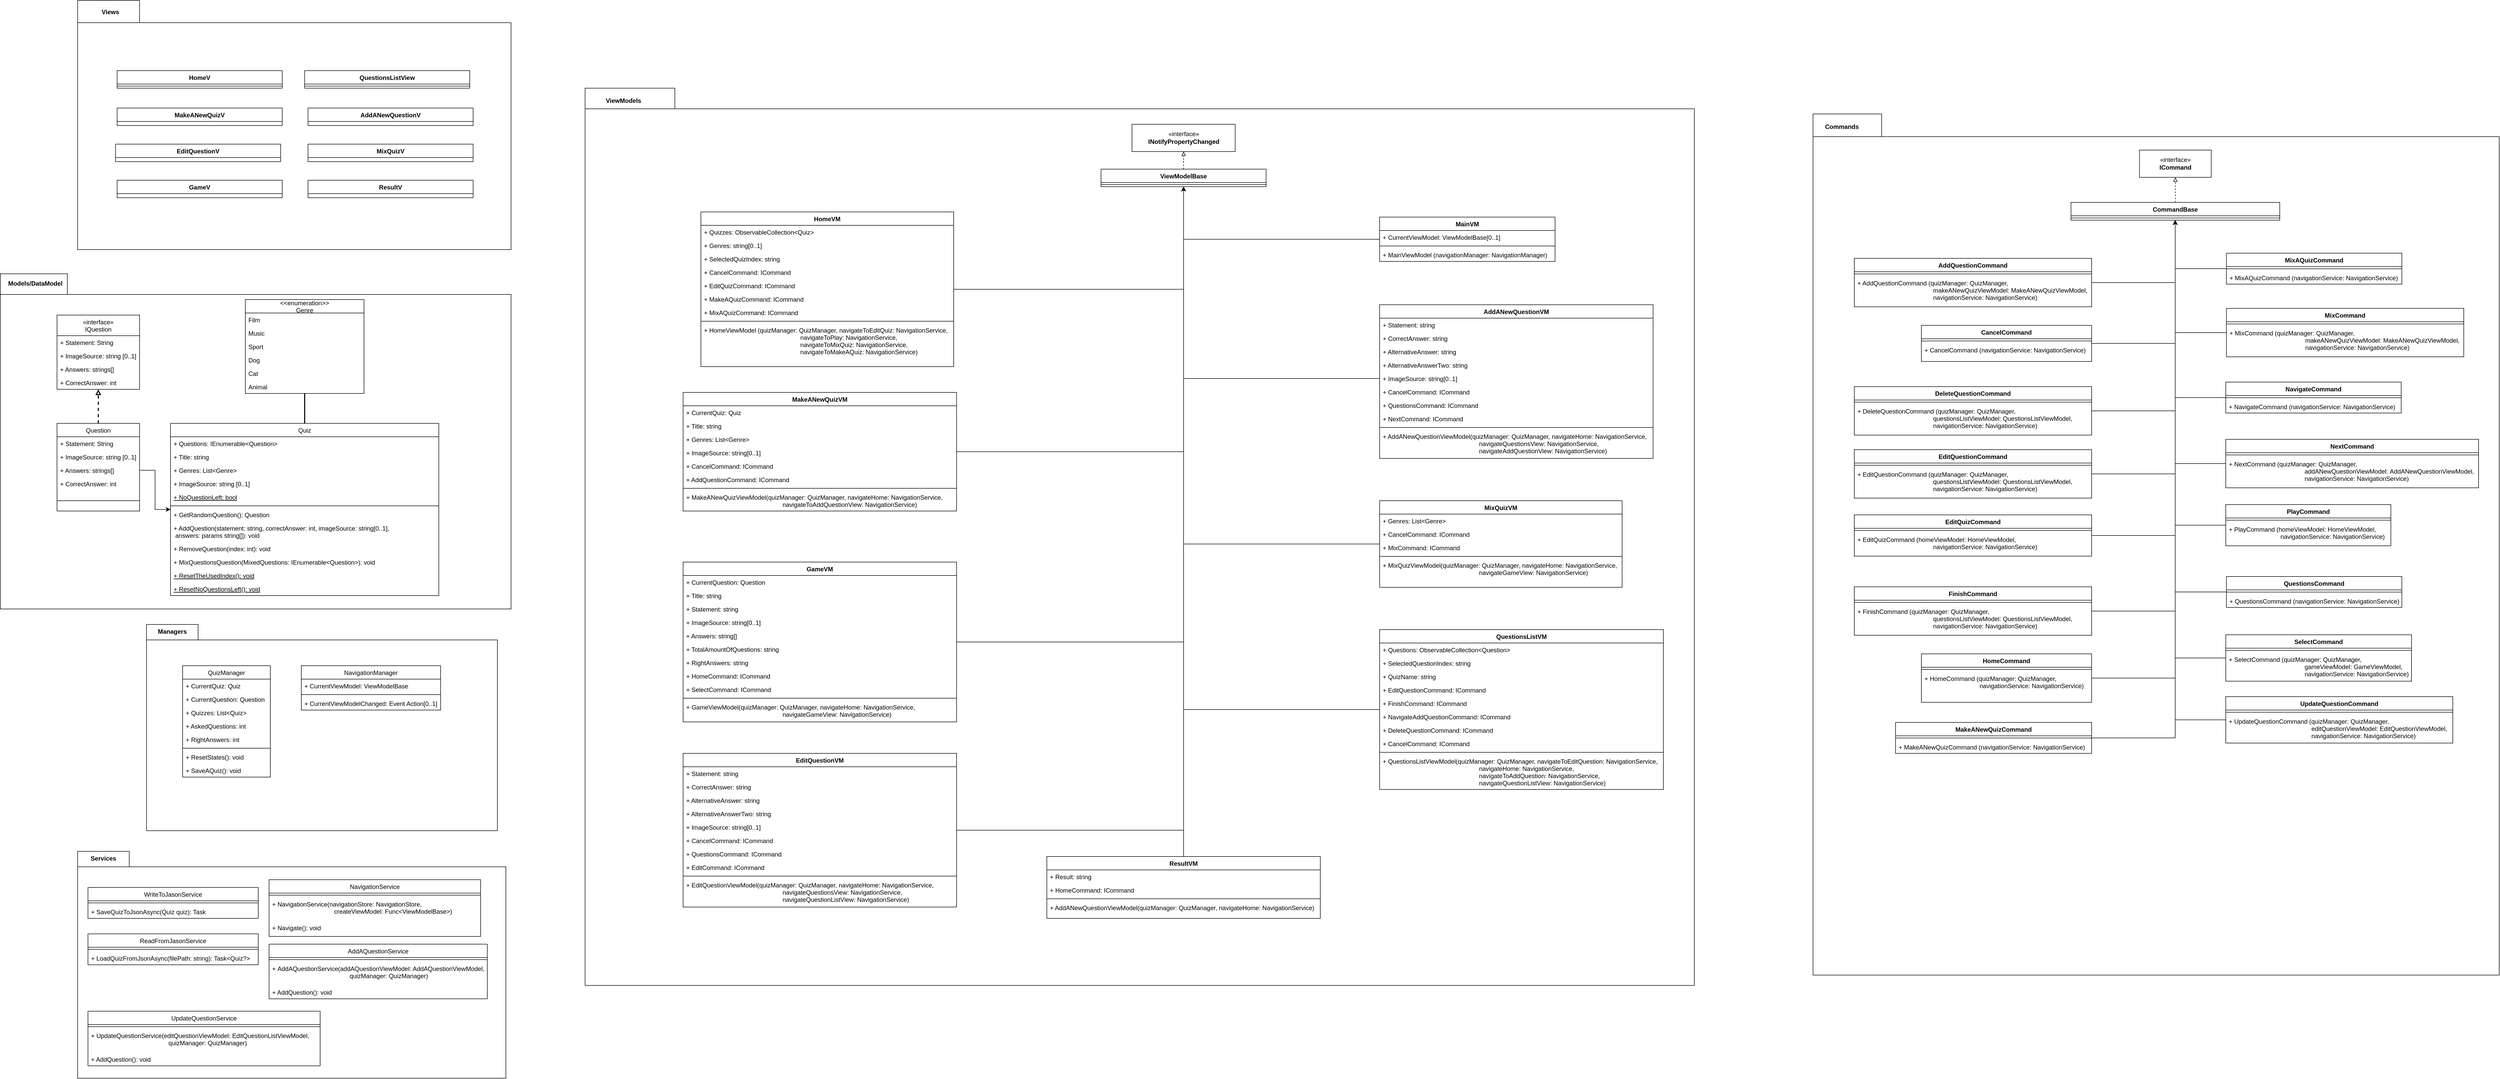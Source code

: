 <mxfile version="20.5.1" type="github" pages="2">
  <diagram id="wSGbujCEmG5ZQJRMx0DH" name="Architecture">
    <mxGraphModel dx="6718" dy="4483" grid="1" gridSize="10" guides="1" tooltips="1" connect="1" arrows="1" fold="1" page="1" pageScale="1" pageWidth="827" pageHeight="1169" math="0" shadow="0">
      <root>
        <mxCell id="0" />
        <mxCell id="1" parent="0" />
        <mxCell id="Czpj3GRkfzr9_feBVHTQ-3" value="" style="group" vertex="1" connectable="0" parent="1">
          <mxGeometry x="-573.5" y="-1040" width="840" height="483" as="geometry" />
        </mxCell>
        <mxCell id="Ja_g3xDc2Q9QxyTL-Ti2-2" value="" style="shape=folder;fontStyle=1;spacingTop=10;tabWidth=120;tabHeight=43;tabPosition=left;html=1;container=0;" parent="Czpj3GRkfzr9_feBVHTQ-3" vertex="1">
          <mxGeometry width="840" height="483" as="geometry" />
        </mxCell>
        <mxCell id="Ja_g3xDc2Q9QxyTL-Ti2-18" value="Views" style="text;align=center;fontStyle=1;verticalAlign=middle;spacingLeft=3;spacingRight=3;strokeColor=none;rotatable=0;points=[[0,0.5],[1,0.5]];portConstraint=eastwest;container=0;" parent="Czpj3GRkfzr9_feBVHTQ-3" vertex="1">
          <mxGeometry x="23.5" y="6.5" width="80" height="30" as="geometry" />
        </mxCell>
        <mxCell id="Ja_g3xDc2Q9QxyTL-Ti2-4" value="HomeV" style="swimlane;fontStyle=1;align=center;verticalAlign=top;childLayout=stackLayout;horizontal=1;startSize=26;horizontalStack=0;resizeParent=1;resizeParentMax=0;resizeLast=0;collapsible=1;marginBottom=0;container=0;" parent="Czpj3GRkfzr9_feBVHTQ-3" vertex="1">
          <mxGeometry x="76.5" y="136" width="320" height="34" as="geometry" />
        </mxCell>
        <mxCell id="Ja_g3xDc2Q9QxyTL-Ti2-5" value="" style="line;strokeWidth=1;fillColor=none;align=left;verticalAlign=middle;spacingTop=-1;spacingLeft=3;spacingRight=3;rotatable=0;labelPosition=right;points=[];portConstraint=eastwest;strokeColor=inherit;container=0;" parent="Ja_g3xDc2Q9QxyTL-Ti2-4" vertex="1">
          <mxGeometry y="26" width="320" height="8" as="geometry" />
        </mxCell>
        <mxCell id="Ja_g3xDc2Q9QxyTL-Ti2-6" value="MakeANewQuizV" style="swimlane;fontStyle=1;align=center;verticalAlign=top;childLayout=stackLayout;horizontal=1;startSize=26;horizontalStack=0;resizeParent=1;resizeParentMax=0;resizeLast=0;collapsible=1;marginBottom=0;container=0;" parent="Czpj3GRkfzr9_feBVHTQ-3" vertex="1">
          <mxGeometry x="76.5" y="208.5" width="320" height="34" as="geometry" />
        </mxCell>
        <mxCell id="Ja_g3xDc2Q9QxyTL-Ti2-8" value="AddANewQuestionV" style="swimlane;fontStyle=1;align=center;verticalAlign=top;childLayout=stackLayout;horizontal=1;startSize=26;horizontalStack=0;resizeParent=1;resizeParentMax=0;resizeLast=0;collapsible=1;marginBottom=0;container=0;" parent="Czpj3GRkfzr9_feBVHTQ-3" vertex="1">
          <mxGeometry x="446.5" y="208.5" width="320" height="34" as="geometry" />
        </mxCell>
        <mxCell id="Ja_g3xDc2Q9QxyTL-Ti2-10" value="MixQuizV" style="swimlane;fontStyle=1;align=center;verticalAlign=top;childLayout=stackLayout;horizontal=1;startSize=26;horizontalStack=0;resizeParent=1;resizeParentMax=0;resizeLast=0;collapsible=1;marginBottom=0;container=0;" parent="Czpj3GRkfzr9_feBVHTQ-3" vertex="1">
          <mxGeometry x="446.5" y="278.5" width="320" height="34" as="geometry" />
        </mxCell>
        <mxCell id="Ja_g3xDc2Q9QxyTL-Ti2-12" value="GameV" style="swimlane;fontStyle=1;align=center;verticalAlign=top;childLayout=stackLayout;horizontal=1;startSize=26;horizontalStack=0;resizeParent=1;resizeParentMax=0;resizeLast=0;collapsible=1;marginBottom=0;container=0;" parent="Czpj3GRkfzr9_feBVHTQ-3" vertex="1">
          <mxGeometry x="76.5" y="348.5" width="320" height="34" as="geometry" />
        </mxCell>
        <mxCell id="Ja_g3xDc2Q9QxyTL-Ti2-14" value="ResultV" style="swimlane;fontStyle=1;align=center;verticalAlign=top;childLayout=stackLayout;horizontal=1;startSize=26;horizontalStack=0;resizeParent=1;resizeParentMax=0;resizeLast=0;collapsible=1;marginBottom=0;container=0;" parent="Czpj3GRkfzr9_feBVHTQ-3" vertex="1">
          <mxGeometry x="446.5" y="348.5" width="320" height="34" as="geometry" />
        </mxCell>
        <mxCell id="Ja_g3xDc2Q9QxyTL-Ti2-16" value="EditQuestionV" style="swimlane;fontStyle=1;align=center;verticalAlign=top;childLayout=stackLayout;horizontal=1;startSize=26;horizontalStack=0;resizeParent=1;resizeParentMax=0;resizeLast=0;collapsible=1;marginBottom=0;container=0;" parent="Czpj3GRkfzr9_feBVHTQ-3" vertex="1">
          <mxGeometry x="73.5" y="278.5" width="320" height="34" as="geometry" />
        </mxCell>
        <mxCell id="Ja_g3xDc2Q9QxyTL-Ti2-7" value="" style="line;strokeWidth=1;fillColor=none;align=left;verticalAlign=middle;spacingTop=-1;spacingLeft=3;spacingRight=3;rotatable=0;labelPosition=right;points=[];portConstraint=eastwest;strokeColor=inherit;container=0;" parent="Czpj3GRkfzr9_feBVHTQ-3" vertex="1">
          <mxGeometry x="76.5" y="234.5" width="320" height="8" as="geometry" />
        </mxCell>
        <mxCell id="Ja_g3xDc2Q9QxyTL-Ti2-9" value="" style="line;strokeWidth=1;fillColor=none;align=left;verticalAlign=middle;spacingTop=-1;spacingLeft=3;spacingRight=3;rotatable=0;labelPosition=right;points=[];portConstraint=eastwest;strokeColor=inherit;container=0;" parent="Czpj3GRkfzr9_feBVHTQ-3" vertex="1">
          <mxGeometry x="446.5" y="234.5" width="320" height="8" as="geometry" />
        </mxCell>
        <mxCell id="Ja_g3xDc2Q9QxyTL-Ti2-11" value="" style="line;strokeWidth=1;fillColor=none;align=left;verticalAlign=middle;spacingTop=-1;spacingLeft=3;spacingRight=3;rotatable=0;labelPosition=right;points=[];portConstraint=eastwest;strokeColor=inherit;container=0;" parent="Czpj3GRkfzr9_feBVHTQ-3" vertex="1">
          <mxGeometry x="446.5" y="304.5" width="320" height="8" as="geometry" />
        </mxCell>
        <mxCell id="Ja_g3xDc2Q9QxyTL-Ti2-13" value="" style="line;strokeWidth=1;fillColor=none;align=left;verticalAlign=middle;spacingTop=-1;spacingLeft=3;spacingRight=3;rotatable=0;labelPosition=right;points=[];portConstraint=eastwest;strokeColor=inherit;container=0;" parent="Czpj3GRkfzr9_feBVHTQ-3" vertex="1">
          <mxGeometry x="76.5" y="374.5" width="320" height="8" as="geometry" />
        </mxCell>
        <mxCell id="Ja_g3xDc2Q9QxyTL-Ti2-15" value="" style="line;strokeWidth=1;fillColor=none;align=left;verticalAlign=middle;spacingTop=-1;spacingLeft=3;spacingRight=3;rotatable=0;labelPosition=right;points=[];portConstraint=eastwest;strokeColor=inherit;container=0;" parent="Czpj3GRkfzr9_feBVHTQ-3" vertex="1">
          <mxGeometry x="446.5" y="374.5" width="320" height="8" as="geometry" />
        </mxCell>
        <mxCell id="Ja_g3xDc2Q9QxyTL-Ti2-17" value="" style="line;strokeWidth=1;fillColor=none;align=left;verticalAlign=middle;spacingTop=-1;spacingLeft=3;spacingRight=3;rotatable=0;labelPosition=right;points=[];portConstraint=eastwest;strokeColor=inherit;container=0;" parent="Czpj3GRkfzr9_feBVHTQ-3" vertex="1">
          <mxGeometry x="73.5" y="304.5" width="320" height="8" as="geometry" />
        </mxCell>
        <mxCell id="Czpj3GRkfzr9_feBVHTQ-1" value="QuestionsListView" style="swimlane;fontStyle=1;align=center;verticalAlign=top;childLayout=stackLayout;horizontal=1;startSize=26;horizontalStack=0;resizeParent=1;resizeParentMax=0;resizeLast=0;collapsible=1;marginBottom=0;container=0;" vertex="1" parent="Czpj3GRkfzr9_feBVHTQ-3">
          <mxGeometry x="440" y="136" width="320" height="34" as="geometry" />
        </mxCell>
        <mxCell id="Czpj3GRkfzr9_feBVHTQ-2" value="" style="line;strokeWidth=1;fillColor=none;align=left;verticalAlign=middle;spacingTop=-1;spacingLeft=3;spacingRight=3;rotatable=0;labelPosition=right;points=[];portConstraint=eastwest;strokeColor=inherit;container=0;" vertex="1" parent="Czpj3GRkfzr9_feBVHTQ-1">
          <mxGeometry y="26" width="320" height="8" as="geometry" />
        </mxCell>
        <mxCell id="Czpj3GRkfzr9_feBVHTQ-11" value="" style="group" vertex="1" connectable="0" parent="1">
          <mxGeometry x="-440" y="170" width="680" height="400" as="geometry" />
        </mxCell>
        <mxCell id="Ja_g3xDc2Q9QxyTL-Ti2-50" value="" style="shape=folder;fontStyle=1;spacingTop=10;tabWidth=100;tabHeight=30;tabPosition=left;html=1;" parent="Czpj3GRkfzr9_feBVHTQ-11" vertex="1">
          <mxGeometry width="680" height="400" as="geometry" />
        </mxCell>
        <mxCell id="Ja_g3xDc2Q9QxyTL-Ti2-51" value="QuizManager" style="swimlane;fontStyle=0;align=center;verticalAlign=top;childLayout=stackLayout;horizontal=1;startSize=26;horizontalStack=0;resizeParent=1;resizeParentMax=0;resizeLast=0;collapsible=1;marginBottom=0;" parent="Czpj3GRkfzr9_feBVHTQ-11" vertex="1">
          <mxGeometry x="70" y="80" width="170" height="216" as="geometry" />
        </mxCell>
        <mxCell id="Ja_g3xDc2Q9QxyTL-Ti2-52" value="+ CurrentQuiz: Quiz" style="text;strokeColor=none;fillColor=none;align=left;verticalAlign=top;spacingLeft=4;spacingRight=4;overflow=hidden;rotatable=0;points=[[0,0.5],[1,0.5]];portConstraint=eastwest;" parent="Ja_g3xDc2Q9QxyTL-Ti2-51" vertex="1">
          <mxGeometry y="26" width="170" height="26" as="geometry" />
        </mxCell>
        <mxCell id="Czpj3GRkfzr9_feBVHTQ-4" value="+ CurrentQuestion: Question" style="text;strokeColor=none;fillColor=none;align=left;verticalAlign=top;spacingLeft=4;spacingRight=4;overflow=hidden;rotatable=0;points=[[0,0.5],[1,0.5]];portConstraint=eastwest;" vertex="1" parent="Ja_g3xDc2Q9QxyTL-Ti2-51">
          <mxGeometry y="52" width="170" height="26" as="geometry" />
        </mxCell>
        <mxCell id="Czpj3GRkfzr9_feBVHTQ-10" value="+ Quizzes: List&lt;Quiz&gt;" style="text;strokeColor=none;fillColor=none;align=left;verticalAlign=top;spacingLeft=4;spacingRight=4;overflow=hidden;rotatable=0;points=[[0,0.5],[1,0.5]];portConstraint=eastwest;" vertex="1" parent="Ja_g3xDc2Q9QxyTL-Ti2-51">
          <mxGeometry y="78" width="170" height="26" as="geometry" />
        </mxCell>
        <mxCell id="Czpj3GRkfzr9_feBVHTQ-9" value="+ AskedQuestions: int" style="text;strokeColor=none;fillColor=none;align=left;verticalAlign=top;spacingLeft=4;spacingRight=4;overflow=hidden;rotatable=0;points=[[0,0.5],[1,0.5]];portConstraint=eastwest;" vertex="1" parent="Ja_g3xDc2Q9QxyTL-Ti2-51">
          <mxGeometry y="104" width="170" height="26" as="geometry" />
        </mxCell>
        <mxCell id="Czpj3GRkfzr9_feBVHTQ-8" value="+ RightAnswers: int" style="text;strokeColor=none;fillColor=none;align=left;verticalAlign=top;spacingLeft=4;spacingRight=4;overflow=hidden;rotatable=0;points=[[0,0.5],[1,0.5]];portConstraint=eastwest;" vertex="1" parent="Ja_g3xDc2Q9QxyTL-Ti2-51">
          <mxGeometry y="130" width="170" height="26" as="geometry" />
        </mxCell>
        <mxCell id="Ja_g3xDc2Q9QxyTL-Ti2-53" value="" style="line;strokeWidth=1;fillColor=none;align=left;verticalAlign=middle;spacingTop=-1;spacingLeft=3;spacingRight=3;rotatable=0;labelPosition=right;points=[];portConstraint=eastwest;strokeColor=inherit;" parent="Ja_g3xDc2Q9QxyTL-Ti2-51" vertex="1">
          <mxGeometry y="156" width="170" height="8" as="geometry" />
        </mxCell>
        <mxCell id="Czpj3GRkfzr9_feBVHTQ-6" value="+ ResetStates(): void" style="text;strokeColor=none;fillColor=none;align=left;verticalAlign=top;spacingLeft=4;spacingRight=4;overflow=hidden;rotatable=0;points=[[0,0.5],[1,0.5]];portConstraint=eastwest;" vertex="1" parent="Ja_g3xDc2Q9QxyTL-Ti2-51">
          <mxGeometry y="164" width="170" height="26" as="geometry" />
        </mxCell>
        <mxCell id="Czpj3GRkfzr9_feBVHTQ-7" value="+ SaveAQuiz(): void" style="text;strokeColor=none;fillColor=none;align=left;verticalAlign=top;spacingLeft=4;spacingRight=4;overflow=hidden;rotatable=0;points=[[0,0.5],[1,0.5]];portConstraint=eastwest;" vertex="1" parent="Ja_g3xDc2Q9QxyTL-Ti2-51">
          <mxGeometry y="190" width="170" height="26" as="geometry" />
        </mxCell>
        <mxCell id="Ja_g3xDc2Q9QxyTL-Ti2-54" value="NavigationManager" style="swimlane;fontStyle=0;align=center;verticalAlign=top;childLayout=stackLayout;horizontal=1;startSize=26;horizontalStack=0;resizeParent=1;resizeParentMax=0;resizeLast=0;collapsible=1;marginBottom=0;" parent="Czpj3GRkfzr9_feBVHTQ-11" vertex="1">
          <mxGeometry x="300" y="80" width="270" height="86" as="geometry" />
        </mxCell>
        <mxCell id="Ja_g3xDc2Q9QxyTL-Ti2-55" value="+ CurrentViewModel: ViewModelBase" style="text;strokeColor=none;fillColor=none;align=left;verticalAlign=top;spacingLeft=4;spacingRight=4;overflow=hidden;rotatable=0;points=[[0,0.5],[1,0.5]];portConstraint=eastwest;" parent="Ja_g3xDc2Q9QxyTL-Ti2-54" vertex="1">
          <mxGeometry y="26" width="270" height="26" as="geometry" />
        </mxCell>
        <mxCell id="Ja_g3xDc2Q9QxyTL-Ti2-56" value="" style="line;strokeWidth=1;fillColor=none;align=left;verticalAlign=middle;spacingTop=-1;spacingLeft=3;spacingRight=3;rotatable=0;labelPosition=right;points=[];portConstraint=eastwest;strokeColor=inherit;" parent="Ja_g3xDc2Q9QxyTL-Ti2-54" vertex="1">
          <mxGeometry y="52" width="270" height="8" as="geometry" />
        </mxCell>
        <mxCell id="Ja_g3xDc2Q9QxyTL-Ti2-57" value="+ CurrentViewModelChanged: Event Action[0..1] " style="text;strokeColor=none;fillColor=none;align=left;verticalAlign=top;spacingLeft=4;spacingRight=4;overflow=hidden;rotatable=0;points=[[0,0.5],[1,0.5]];portConstraint=eastwest;" parent="Ja_g3xDc2Q9QxyTL-Ti2-54" vertex="1">
          <mxGeometry y="60" width="270" height="26" as="geometry" />
        </mxCell>
        <mxCell id="Ja_g3xDc2Q9QxyTL-Ti2-58" value="Managers" style="text;align=center;fontStyle=1;verticalAlign=middle;spacingLeft=3;spacingRight=3;strokeColor=none;rotatable=0;points=[[0,0.5],[1,0.5]];portConstraint=eastwest;" parent="Czpj3GRkfzr9_feBVHTQ-11" vertex="1">
          <mxGeometry x="10" width="80" height="26" as="geometry" />
        </mxCell>
        <mxCell id="Czpj3GRkfzr9_feBVHTQ-19" value="" style="group" vertex="1" connectable="0" parent="1">
          <mxGeometry x="-573.5" y="610" width="830" height="440" as="geometry" />
        </mxCell>
        <mxCell id="Ja_g3xDc2Q9QxyTL-Ti2-94" value="" style="shape=folder;fontStyle=1;spacingTop=10;tabWidth=100;tabHeight=30;tabPosition=left;html=1;" parent="Czpj3GRkfzr9_feBVHTQ-19" vertex="1">
          <mxGeometry width="830" height="440" as="geometry" />
        </mxCell>
        <mxCell id="Ja_g3xDc2Q9QxyTL-Ti2-95" value="UpdateQuestionService" style="swimlane;fontStyle=0;align=center;verticalAlign=top;childLayout=stackLayout;horizontal=1;startSize=26;horizontalStack=0;resizeParent=1;resizeParentMax=0;resizeLast=0;collapsible=1;marginBottom=0;" parent="Czpj3GRkfzr9_feBVHTQ-19" vertex="1">
          <mxGeometry x="20" y="310" width="450" height="106" as="geometry" />
        </mxCell>
        <mxCell id="Ja_g3xDc2Q9QxyTL-Ti2-97" value="" style="line;strokeWidth=1;fillColor=none;align=left;verticalAlign=middle;spacingTop=-1;spacingLeft=3;spacingRight=3;rotatable=0;labelPosition=right;points=[];portConstraint=eastwest;strokeColor=inherit;" parent="Ja_g3xDc2Q9QxyTL-Ti2-95" vertex="1">
          <mxGeometry y="26" width="450" height="8" as="geometry" />
        </mxCell>
        <mxCell id="Ja_g3xDc2Q9QxyTL-Ti2-96" value="+ UpdateQuestionService(editQuestionViewModel: EditQuestionListViewModel,&#xa;                                             quizManager: QuizManager)&#xa;" style="text;strokeColor=none;fillColor=none;align=left;verticalAlign=top;spacingLeft=4;spacingRight=4;overflow=hidden;rotatable=0;points=[[0,0.5],[1,0.5]];portConstraint=eastwest;" parent="Ja_g3xDc2Q9QxyTL-Ti2-95" vertex="1">
          <mxGeometry y="34" width="450" height="46" as="geometry" />
        </mxCell>
        <mxCell id="Ja_g3xDc2Q9QxyTL-Ti2-98" value="+ AddQuestion(): void" style="text;strokeColor=none;fillColor=none;align=left;verticalAlign=top;spacingLeft=4;spacingRight=4;overflow=hidden;rotatable=0;points=[[0,0.5],[1,0.5]];portConstraint=eastwest;" parent="Ja_g3xDc2Q9QxyTL-Ti2-95" vertex="1">
          <mxGeometry y="80" width="450" height="26" as="geometry" />
        </mxCell>
        <mxCell id="Ja_g3xDc2Q9QxyTL-Ti2-99" value="NavigationService" style="swimlane;fontStyle=0;align=center;verticalAlign=top;childLayout=stackLayout;horizontal=1;startSize=26;horizontalStack=0;resizeParent=1;resizeParentMax=0;resizeLast=0;collapsible=1;marginBottom=0;" parent="Czpj3GRkfzr9_feBVHTQ-19" vertex="1">
          <mxGeometry x="371" y="55" width="410" height="110" as="geometry" />
        </mxCell>
        <mxCell id="Ja_g3xDc2Q9QxyTL-Ti2-100" value="" style="line;strokeWidth=1;fillColor=none;align=left;verticalAlign=middle;spacingTop=-1;spacingLeft=3;spacingRight=3;rotatable=0;labelPosition=right;points=[];portConstraint=eastwest;strokeColor=inherit;" parent="Ja_g3xDc2Q9QxyTL-Ti2-99" vertex="1">
          <mxGeometry y="26" width="410" height="8" as="geometry" />
        </mxCell>
        <mxCell id="Ja_g3xDc2Q9QxyTL-Ti2-101" value="+ NavigationService(navigationStore: NavigationStore, &#xa;                                    createViewModel: Func&lt;ViewModelBase&gt;)" style="text;strokeColor=none;fillColor=none;align=left;verticalAlign=top;spacingLeft=4;spacingRight=4;overflow=hidden;rotatable=0;points=[[0,0.5],[1,0.5]];portConstraint=eastwest;" parent="Ja_g3xDc2Q9QxyTL-Ti2-99" vertex="1">
          <mxGeometry y="34" width="410" height="46" as="geometry" />
        </mxCell>
        <mxCell id="Ja_g3xDc2Q9QxyTL-Ti2-102" value="+ Navigate(): void" style="text;strokeColor=none;fillColor=none;align=left;verticalAlign=top;spacingLeft=4;spacingRight=4;overflow=hidden;rotatable=0;points=[[0,0.5],[1,0.5]];portConstraint=eastwest;" parent="Ja_g3xDc2Q9QxyTL-Ti2-99" vertex="1">
          <mxGeometry y="80" width="410" height="30" as="geometry" />
        </mxCell>
        <mxCell id="Ja_g3xDc2Q9QxyTL-Ti2-103" value="Services" style="text;align=center;fontStyle=1;verticalAlign=middle;spacingLeft=3;spacingRight=3;strokeColor=none;rotatable=0;points=[[0,0.5],[1,0.5]];portConstraint=eastwest;" parent="Czpj3GRkfzr9_feBVHTQ-19" vertex="1">
          <mxGeometry x="10" width="80" height="26" as="geometry" />
        </mxCell>
        <mxCell id="Ja_g3xDc2Q9QxyTL-Ti2-104" value="ReadFromJasonService" style="swimlane;fontStyle=0;align=center;verticalAlign=top;childLayout=stackLayout;horizontal=1;startSize=26;horizontalStack=0;resizeParent=1;resizeParentMax=0;resizeLast=0;collapsible=1;marginBottom=0;" parent="Czpj3GRkfzr9_feBVHTQ-19" vertex="1">
          <mxGeometry x="20" y="160" width="330" height="60" as="geometry" />
        </mxCell>
        <mxCell id="Ja_g3xDc2Q9QxyTL-Ti2-106" value="" style="line;strokeWidth=1;fillColor=none;align=left;verticalAlign=middle;spacingTop=-1;spacingLeft=3;spacingRight=3;rotatable=0;labelPosition=right;points=[];portConstraint=eastwest;strokeColor=inherit;" parent="Ja_g3xDc2Q9QxyTL-Ti2-104" vertex="1">
          <mxGeometry y="26" width="330" height="8" as="geometry" />
        </mxCell>
        <mxCell id="Ja_g3xDc2Q9QxyTL-Ti2-107" value="+ LoadQuizFromJsonAsync(filePath: string): Task&lt;Quiz?&gt;" style="text;strokeColor=none;fillColor=none;align=left;verticalAlign=top;spacingLeft=4;spacingRight=4;overflow=hidden;rotatable=0;points=[[0,0.5],[1,0.5]];portConstraint=eastwest;" parent="Ja_g3xDc2Q9QxyTL-Ti2-104" vertex="1">
          <mxGeometry y="34" width="330" height="26" as="geometry" />
        </mxCell>
        <mxCell id="Czpj3GRkfzr9_feBVHTQ-12" value="WriteToJasonService" style="swimlane;fontStyle=0;align=center;verticalAlign=top;childLayout=stackLayout;horizontal=1;startSize=26;horizontalStack=0;resizeParent=1;resizeParentMax=0;resizeLast=0;collapsible=1;marginBottom=0;" vertex="1" parent="Czpj3GRkfzr9_feBVHTQ-19">
          <mxGeometry x="20" y="70" width="330" height="60" as="geometry" />
        </mxCell>
        <mxCell id="Czpj3GRkfzr9_feBVHTQ-13" value="" style="line;strokeWidth=1;fillColor=none;align=left;verticalAlign=middle;spacingTop=-1;spacingLeft=3;spacingRight=3;rotatable=0;labelPosition=right;points=[];portConstraint=eastwest;strokeColor=inherit;" vertex="1" parent="Czpj3GRkfzr9_feBVHTQ-12">
          <mxGeometry y="26" width="330" height="8" as="geometry" />
        </mxCell>
        <mxCell id="Czpj3GRkfzr9_feBVHTQ-14" value="+ SaveQuizToJsonAsync(Quiz quiz): Task" style="text;strokeColor=none;fillColor=none;align=left;verticalAlign=top;spacingLeft=4;spacingRight=4;overflow=hidden;rotatable=0;points=[[0,0.5],[1,0.5]];portConstraint=eastwest;" vertex="1" parent="Czpj3GRkfzr9_feBVHTQ-12">
          <mxGeometry y="34" width="330" height="26" as="geometry" />
        </mxCell>
        <mxCell id="Czpj3GRkfzr9_feBVHTQ-15" value="AddAQuestionService" style="swimlane;fontStyle=0;align=center;verticalAlign=top;childLayout=stackLayout;horizontal=1;startSize=26;horizontalStack=0;resizeParent=1;resizeParentMax=0;resizeLast=0;collapsible=1;marginBottom=0;" vertex="1" parent="Czpj3GRkfzr9_feBVHTQ-19">
          <mxGeometry x="371" y="180" width="423" height="106" as="geometry" />
        </mxCell>
        <mxCell id="Czpj3GRkfzr9_feBVHTQ-16" value="" style="line;strokeWidth=1;fillColor=none;align=left;verticalAlign=middle;spacingTop=-1;spacingLeft=3;spacingRight=3;rotatable=0;labelPosition=right;points=[];portConstraint=eastwest;strokeColor=inherit;" vertex="1" parent="Czpj3GRkfzr9_feBVHTQ-15">
          <mxGeometry y="26" width="423" height="8" as="geometry" />
        </mxCell>
        <mxCell id="Czpj3GRkfzr9_feBVHTQ-17" value="+ AddAQuestionService(addAQuestionViewModel: AddAQuestionViewModel,&#xa;                                             quizManager: QuizManager)&#xa;" style="text;strokeColor=none;fillColor=none;align=left;verticalAlign=top;spacingLeft=4;spacingRight=4;overflow=hidden;rotatable=0;points=[[0,0.5],[1,0.5]];portConstraint=eastwest;" vertex="1" parent="Czpj3GRkfzr9_feBVHTQ-15">
          <mxGeometry y="34" width="423" height="46" as="geometry" />
        </mxCell>
        <mxCell id="Czpj3GRkfzr9_feBVHTQ-18" value="+ AddQuestion(): void" style="text;strokeColor=none;fillColor=none;align=left;verticalAlign=top;spacingLeft=4;spacingRight=4;overflow=hidden;rotatable=0;points=[[0,0.5],[1,0.5]];portConstraint=eastwest;" vertex="1" parent="Czpj3GRkfzr9_feBVHTQ-15">
          <mxGeometry y="80" width="423" height="26" as="geometry" />
        </mxCell>
        <mxCell id="Czpj3GRkfzr9_feBVHTQ-28" value="" style="group" vertex="1" connectable="0" parent="1">
          <mxGeometry x="-723.5" y="-510" width="990" height="650" as="geometry" />
        </mxCell>
        <mxCell id="Ja_g3xDc2Q9QxyTL-Ti2-20" value="" style="shape=folder;fontStyle=1;spacingTop=10;tabWidth=130;tabHeight=40;tabPosition=left;html=1;" parent="Czpj3GRkfzr9_feBVHTQ-28" vertex="1">
          <mxGeometry width="990" height="650" as="geometry" />
        </mxCell>
        <mxCell id="Ja_g3xDc2Q9QxyTL-Ti2-21" value="Question" style="swimlane;fontStyle=0;align=center;verticalAlign=top;childLayout=stackLayout;horizontal=1;startSize=26;horizontalStack=0;resizeParent=1;resizeLast=0;collapsible=1;marginBottom=0;rounded=0;shadow=0;strokeWidth=1;" parent="Czpj3GRkfzr9_feBVHTQ-28" vertex="1">
          <mxGeometry x="110" y="290" width="160" height="170" as="geometry">
            <mxRectangle x="230" y="140" width="160" height="26" as="alternateBounds" />
          </mxGeometry>
        </mxCell>
        <mxCell id="Ja_g3xDc2Q9QxyTL-Ti2-22" value="+ Statement: String" style="text;align=left;verticalAlign=top;spacingLeft=4;spacingRight=4;overflow=hidden;rotatable=0;points=[[0,0.5],[1,0.5]];portConstraint=eastwest;" parent="Ja_g3xDc2Q9QxyTL-Ti2-21" vertex="1">
          <mxGeometry y="26" width="160" height="26" as="geometry" />
        </mxCell>
        <mxCell id="Ja_g3xDc2Q9QxyTL-Ti2-23" value="+ ImageSource: string [0..1]" style="text;strokeColor=none;fillColor=none;align=left;verticalAlign=top;spacingLeft=4;spacingRight=4;overflow=hidden;rotatable=0;points=[[0,0.5],[1,0.5]];portConstraint=eastwest;" parent="Ja_g3xDc2Q9QxyTL-Ti2-21" vertex="1">
          <mxGeometry y="52" width="160" height="26" as="geometry" />
        </mxCell>
        <mxCell id="Ja_g3xDc2Q9QxyTL-Ti2-24" value="+ Answers: strings[]" style="text;align=left;verticalAlign=top;spacingLeft=4;spacingRight=4;overflow=hidden;rotatable=0;points=[[0,0.5],[1,0.5]];portConstraint=eastwest;rounded=0;shadow=0;html=0;" parent="Ja_g3xDc2Q9QxyTL-Ti2-21" vertex="1">
          <mxGeometry y="78" width="160" height="26" as="geometry" />
        </mxCell>
        <mxCell id="Ja_g3xDc2Q9QxyTL-Ti2-25" value="+ CorrectAnswer: int" style="text;align=left;verticalAlign=top;spacingLeft=4;spacingRight=4;overflow=hidden;rotatable=0;points=[[0,0.5],[1,0.5]];portConstraint=eastwest;rounded=0;shadow=0;html=0;" parent="Ja_g3xDc2Q9QxyTL-Ti2-21" vertex="1">
          <mxGeometry y="104" width="160" height="26" as="geometry" />
        </mxCell>
        <mxCell id="Ja_g3xDc2Q9QxyTL-Ti2-26" value="" style="line;html=1;strokeWidth=1;align=left;verticalAlign=middle;spacingTop=-1;spacingLeft=3;spacingRight=3;rotatable=0;labelPosition=right;points=[];portConstraint=eastwest;" parent="Ja_g3xDc2Q9QxyTL-Ti2-21" vertex="1">
          <mxGeometry y="130" width="160" height="40" as="geometry" />
        </mxCell>
        <mxCell id="Ja_g3xDc2Q9QxyTL-Ti2-27" value="Quiz" style="swimlane;fontStyle=0;align=center;verticalAlign=top;childLayout=stackLayout;horizontal=1;startSize=26;horizontalStack=0;resizeParent=1;resizeLast=0;collapsible=1;marginBottom=0;rounded=0;shadow=0;strokeWidth=1;" parent="Czpj3GRkfzr9_feBVHTQ-28" vertex="1">
          <mxGeometry x="330" y="290" width="520" height="334" as="geometry">
            <mxRectangle x="230" y="140" width="160" height="26" as="alternateBounds" />
          </mxGeometry>
        </mxCell>
        <mxCell id="Ja_g3xDc2Q9QxyTL-Ti2-28" value="+ Questions: IEnumerable&lt;Question&gt;" style="text;align=left;verticalAlign=top;spacingLeft=4;spacingRight=4;overflow=hidden;rotatable=0;points=[[0,0.5],[1,0.5]];portConstraint=eastwest;rounded=0;shadow=0;html=0;" parent="Ja_g3xDc2Q9QxyTL-Ti2-27" vertex="1">
          <mxGeometry y="26" width="520" height="26" as="geometry" />
        </mxCell>
        <mxCell id="Ja_g3xDc2Q9QxyTL-Ti2-29" value="+ Title: string" style="text;strokeColor=none;fillColor=none;align=left;verticalAlign=top;spacingLeft=4;spacingRight=4;overflow=hidden;rotatable=0;points=[[0,0.5],[1,0.5]];portConstraint=eastwest;" parent="Ja_g3xDc2Q9QxyTL-Ti2-27" vertex="1">
          <mxGeometry y="52" width="520" height="26" as="geometry" />
        </mxCell>
        <mxCell id="Ja_g3xDc2Q9QxyTL-Ti2-30" value="+ Genres: List&lt;Genre&gt;" style="text;strokeColor=none;fillColor=none;align=left;verticalAlign=top;spacingLeft=4;spacingRight=4;overflow=hidden;rotatable=0;points=[[0,0.5],[1,0.5]];portConstraint=eastwest;" parent="Ja_g3xDc2Q9QxyTL-Ti2-27" vertex="1">
          <mxGeometry y="78" width="520" height="26" as="geometry" />
        </mxCell>
        <mxCell id="Ja_g3xDc2Q9QxyTL-Ti2-31" value="+ ImageSource: string [0..1]" style="text;strokeColor=none;fillColor=none;align=left;verticalAlign=top;spacingLeft=4;spacingRight=4;overflow=hidden;rotatable=0;points=[[0,0.5],[1,0.5]];portConstraint=eastwest;" parent="Ja_g3xDc2Q9QxyTL-Ti2-27" vertex="1">
          <mxGeometry y="104" width="520" height="26" as="geometry" />
        </mxCell>
        <mxCell id="Czpj3GRkfzr9_feBVHTQ-23" value="+ NoQuestionLeft: bool" style="text;strokeColor=none;fillColor=none;align=left;verticalAlign=top;spacingLeft=4;spacingRight=4;overflow=hidden;rotatable=0;points=[[0,0.5],[1,0.5]];portConstraint=eastwest;fontStyle=4" vertex="1" parent="Ja_g3xDc2Q9QxyTL-Ti2-27">
          <mxGeometry y="130" width="520" height="26" as="geometry" />
        </mxCell>
        <mxCell id="Ja_g3xDc2Q9QxyTL-Ti2-32" value="" style="line;html=1;strokeWidth=1;align=left;verticalAlign=middle;spacingTop=-1;spacingLeft=3;spacingRight=3;rotatable=0;labelPosition=right;points=[];portConstraint=eastwest;" parent="Ja_g3xDc2Q9QxyTL-Ti2-27" vertex="1">
          <mxGeometry y="156" width="520" height="8" as="geometry" />
        </mxCell>
        <mxCell id="Ja_g3xDc2Q9QxyTL-Ti2-33" value="+ GetRandomQuestion(): Question" style="text;strokeColor=none;fillColor=none;align=left;verticalAlign=top;spacingLeft=4;spacingRight=4;overflow=hidden;rotatable=0;points=[[0,0.5],[1,0.5]];portConstraint=eastwest;" parent="Ja_g3xDc2Q9QxyTL-Ti2-27" vertex="1">
          <mxGeometry y="164" width="520" height="26" as="geometry" />
        </mxCell>
        <mxCell id="Ja_g3xDc2Q9QxyTL-Ti2-34" value="+ AddQuestion(statement: string, correctAnswer: int, imageSource: string[0..1],&#xa; answers: params string[]): void" style="text;strokeColor=none;fillColor=none;align=left;verticalAlign=top;spacingLeft=4;spacingRight=4;overflow=hidden;rotatable=0;points=[[0,0.5],[1,0.5]];portConstraint=eastwest;" parent="Ja_g3xDc2Q9QxyTL-Ti2-27" vertex="1">
          <mxGeometry y="190" width="520" height="40" as="geometry" />
        </mxCell>
        <mxCell id="Czpj3GRkfzr9_feBVHTQ-24" value="+ RemoveQuestion(index: int): void" style="text;strokeColor=none;fillColor=none;align=left;verticalAlign=top;spacingLeft=4;spacingRight=4;overflow=hidden;rotatable=0;points=[[0,0.5],[1,0.5]];portConstraint=eastwest;" vertex="1" parent="Ja_g3xDc2Q9QxyTL-Ti2-27">
          <mxGeometry y="230" width="520" height="26" as="geometry" />
        </mxCell>
        <mxCell id="Ja_g3xDc2Q9QxyTL-Ti2-35" value="+ MixQuestionsQuestion(MixedQuestions: IEnumerable&lt;Question&gt;): void" style="text;strokeColor=none;fillColor=none;align=left;verticalAlign=top;spacingLeft=4;spacingRight=4;overflow=hidden;rotatable=0;points=[[0,0.5],[1,0.5]];portConstraint=eastwest;" parent="Ja_g3xDc2Q9QxyTL-Ti2-27" vertex="1">
          <mxGeometry y="256" width="520" height="26" as="geometry" />
        </mxCell>
        <mxCell id="Czpj3GRkfzr9_feBVHTQ-26" value="+ ResetTheUsedIndex(): void" style="text;strokeColor=none;fillColor=none;align=left;verticalAlign=top;spacingLeft=4;spacingRight=4;overflow=hidden;rotatable=0;points=[[0,0.5],[1,0.5]];portConstraint=eastwest;fontStyle=4" vertex="1" parent="Ja_g3xDc2Q9QxyTL-Ti2-27">
          <mxGeometry y="282" width="520" height="26" as="geometry" />
        </mxCell>
        <mxCell id="Czpj3GRkfzr9_feBVHTQ-27" value="+ ResetNoQuestionsLeft(): void" style="text;strokeColor=none;fillColor=none;align=left;verticalAlign=top;spacingLeft=4;spacingRight=4;overflow=hidden;rotatable=0;points=[[0,0.5],[1,0.5]];portConstraint=eastwest;fontStyle=4" vertex="1" parent="Ja_g3xDc2Q9QxyTL-Ti2-27">
          <mxGeometry y="308" width="520" height="26" as="geometry" />
        </mxCell>
        <mxCell id="Ja_g3xDc2Q9QxyTL-Ti2-36" value="&lt;&lt;enumeration&gt;&gt;&#xa;Genre" style="swimlane;fontStyle=0;childLayout=stackLayout;horizontal=1;startSize=26;fillColor=none;horizontalStack=0;resizeParent=1;resizeParentMax=0;resizeLast=0;collapsible=1;marginBottom=0;" parent="Czpj3GRkfzr9_feBVHTQ-28" vertex="1">
          <mxGeometry x="475" y="50" width="230" height="182" as="geometry" />
        </mxCell>
        <mxCell id="Ja_g3xDc2Q9QxyTL-Ti2-37" value="Film" style="text;strokeColor=none;fillColor=none;align=left;verticalAlign=top;spacingLeft=4;spacingRight=4;overflow=hidden;rotatable=0;points=[[0,0.5],[1,0.5]];portConstraint=eastwest;" parent="Ja_g3xDc2Q9QxyTL-Ti2-36" vertex="1">
          <mxGeometry y="26" width="230" height="26" as="geometry" />
        </mxCell>
        <mxCell id="Ja_g3xDc2Q9QxyTL-Ti2-38" value="Music" style="text;strokeColor=none;fillColor=none;align=left;verticalAlign=top;spacingLeft=4;spacingRight=4;overflow=hidden;rotatable=0;points=[[0,0.5],[1,0.5]];portConstraint=eastwest;" parent="Ja_g3xDc2Q9QxyTL-Ti2-36" vertex="1">
          <mxGeometry y="52" width="230" height="26" as="geometry" />
        </mxCell>
        <mxCell id="Czpj3GRkfzr9_feBVHTQ-20" value="Sport" style="text;strokeColor=none;fillColor=none;align=left;verticalAlign=top;spacingLeft=4;spacingRight=4;overflow=hidden;rotatable=0;points=[[0,0.5],[1,0.5]];portConstraint=eastwest;" vertex="1" parent="Ja_g3xDc2Q9QxyTL-Ti2-36">
          <mxGeometry y="78" width="230" height="26" as="geometry" />
        </mxCell>
        <mxCell id="Czpj3GRkfzr9_feBVHTQ-22" value="Dog" style="text;strokeColor=none;fillColor=none;align=left;verticalAlign=top;spacingLeft=4;spacingRight=4;overflow=hidden;rotatable=0;points=[[0,0.5],[1,0.5]];portConstraint=eastwest;" vertex="1" parent="Ja_g3xDc2Q9QxyTL-Ti2-36">
          <mxGeometry y="104" width="230" height="26" as="geometry" />
        </mxCell>
        <mxCell id="Czpj3GRkfzr9_feBVHTQ-21" value="Cat" style="text;strokeColor=none;fillColor=none;align=left;verticalAlign=top;spacingLeft=4;spacingRight=4;overflow=hidden;rotatable=0;points=[[0,0.5],[1,0.5]];portConstraint=eastwest;" vertex="1" parent="Ja_g3xDc2Q9QxyTL-Ti2-36">
          <mxGeometry y="130" width="230" height="26" as="geometry" />
        </mxCell>
        <mxCell id="Ja_g3xDc2Q9QxyTL-Ti2-39" value="Animal" style="text;strokeColor=none;fillColor=none;align=left;verticalAlign=top;spacingLeft=4;spacingRight=4;overflow=hidden;rotatable=0;points=[[0,0.5],[1,0.5]];portConstraint=eastwest;" parent="Ja_g3xDc2Q9QxyTL-Ti2-36" vertex="1">
          <mxGeometry y="156" width="230" height="26" as="geometry" />
        </mxCell>
        <mxCell id="Ja_g3xDc2Q9QxyTL-Ti2-40" style="rounded=0;orthogonalLoop=1;jettySize=auto;html=1;strokeWidth=2;edgeStyle=orthogonalEdgeStyle;startArrow=none;startFill=0;endArrow=none;endFill=0;" parent="Czpj3GRkfzr9_feBVHTQ-28" source="Ja_g3xDc2Q9QxyTL-Ti2-27" target="Ja_g3xDc2Q9QxyTL-Ti2-36" edge="1">
          <mxGeometry relative="1" as="geometry" />
        </mxCell>
        <mxCell id="Ja_g3xDc2Q9QxyTL-Ti2-41" value="«interface»&#xa;IQuestion" style="swimlane;fontStyle=0;childLayout=stackLayout;horizontal=1;startSize=40;fillColor=none;horizontalStack=0;resizeParent=1;resizeParentMax=0;resizeLast=0;collapsible=1;marginBottom=0;" parent="Czpj3GRkfzr9_feBVHTQ-28" vertex="1">
          <mxGeometry x="110" y="80" width="160" height="144" as="geometry" />
        </mxCell>
        <mxCell id="Ja_g3xDc2Q9QxyTL-Ti2-42" value="+ Statement: String" style="text;strokeColor=none;fillColor=none;align=left;verticalAlign=top;spacingLeft=4;spacingRight=4;overflow=hidden;rotatable=0;points=[[0,0.5],[1,0.5]];portConstraint=eastwest;" parent="Ja_g3xDc2Q9QxyTL-Ti2-41" vertex="1">
          <mxGeometry y="40" width="160" height="26" as="geometry" />
        </mxCell>
        <mxCell id="Ja_g3xDc2Q9QxyTL-Ti2-43" value="+ ImageSource: string [0..1]" style="text;strokeColor=none;fillColor=none;align=left;verticalAlign=top;spacingLeft=4;spacingRight=4;overflow=hidden;rotatable=0;points=[[0,0.5],[1,0.5]];portConstraint=eastwest;" parent="Ja_g3xDc2Q9QxyTL-Ti2-41" vertex="1">
          <mxGeometry y="66" width="160" height="26" as="geometry" />
        </mxCell>
        <mxCell id="Ja_g3xDc2Q9QxyTL-Ti2-44" value="+ Answers: strings[]" style="text;strokeColor=none;fillColor=none;align=left;verticalAlign=top;spacingLeft=4;spacingRight=4;overflow=hidden;rotatable=0;points=[[0,0.5],[1,0.5]];portConstraint=eastwest;" parent="Ja_g3xDc2Q9QxyTL-Ti2-41" vertex="1">
          <mxGeometry y="92" width="160" height="26" as="geometry" />
        </mxCell>
        <mxCell id="Ja_g3xDc2Q9QxyTL-Ti2-45" value="+ CorrectAnswer: int" style="text;strokeColor=none;fillColor=none;align=left;verticalAlign=top;spacingLeft=4;spacingRight=4;overflow=hidden;rotatable=0;points=[[0,0.5],[1,0.5]];portConstraint=eastwest;" parent="Ja_g3xDc2Q9QxyTL-Ti2-41" vertex="1">
          <mxGeometry y="118" width="160" height="26" as="geometry" />
        </mxCell>
        <mxCell id="Ja_g3xDc2Q9QxyTL-Ti2-46" style="edgeStyle=orthogonalEdgeStyle;rounded=0;orthogonalLoop=1;jettySize=auto;html=1;strokeWidth=2;startArrow=none;startFill=0;endArrow=block;endFill=0;dashed=1;" parent="Czpj3GRkfzr9_feBVHTQ-28" source="Ja_g3xDc2Q9QxyTL-Ti2-21" target="Ja_g3xDc2Q9QxyTL-Ti2-41" edge="1">
          <mxGeometry relative="1" as="geometry" />
        </mxCell>
        <mxCell id="Ja_g3xDc2Q9QxyTL-Ti2-47" value="Models/DataModel" style="text;align=center;fontStyle=1;verticalAlign=middle;spacingLeft=3;spacingRight=3;strokeColor=none;rotatable=0;points=[[0,0.5],[1,0.5]];portConstraint=eastwest;" parent="Czpj3GRkfzr9_feBVHTQ-28" vertex="1">
          <mxGeometry x="10" y="6" width="116" height="24" as="geometry" />
        </mxCell>
        <mxCell id="Ja_g3xDc2Q9QxyTL-Ti2-48" style="edgeStyle=orthogonalEdgeStyle;rounded=0;orthogonalLoop=1;jettySize=auto;html=1;exitX=1;exitY=0.5;exitDx=0;exitDy=0;" parent="Czpj3GRkfzr9_feBVHTQ-28" source="Ja_g3xDc2Q9QxyTL-Ti2-24" target="Ja_g3xDc2Q9QxyTL-Ti2-27" edge="1">
          <mxGeometry relative="1" as="geometry" />
        </mxCell>
        <mxCell id="Czpj3GRkfzr9_feBVHTQ-173" value="" style="group" vertex="1" connectable="0" parent="1">
          <mxGeometry x="390.0" y="-879.999" width="2170.0" height="1749.999" as="geometry" />
        </mxCell>
        <mxCell id="Ja_g3xDc2Q9QxyTL-Ti2-62" value="" style="shape=folder;fontStyle=1;spacingTop=10;tabWidth=100;tabHeight=40;tabPosition=left;html=1;" parent="Czpj3GRkfzr9_feBVHTQ-173" vertex="1">
          <mxGeometry x="20.0" y="9.999" width="2150" height="1740" as="geometry" />
        </mxCell>
        <mxCell id="Czpj3GRkfzr9_feBVHTQ-46" value="HomeVM" style="swimlane;fontStyle=1;align=center;verticalAlign=top;childLayout=stackLayout;horizontal=1;startSize=26;horizontalStack=0;resizeParent=1;resizeParentMax=0;resizeLast=0;collapsible=1;marginBottom=0;" vertex="1" parent="Czpj3GRkfzr9_feBVHTQ-173">
          <mxGeometry x="244.45" y="249.999" width="490" height="300" as="geometry" />
        </mxCell>
        <mxCell id="Czpj3GRkfzr9_feBVHTQ-47" value="+ Quizzes: ObservableCollection&lt;Quiz&gt;" style="text;strokeColor=none;fillColor=none;align=left;verticalAlign=top;spacingLeft=4;spacingRight=4;overflow=hidden;rotatable=0;points=[[0,0.5],[1,0.5]];portConstraint=eastwest;" vertex="1" parent="Czpj3GRkfzr9_feBVHTQ-46">
          <mxGeometry y="26" width="490" height="26" as="geometry" />
        </mxCell>
        <mxCell id="Czpj3GRkfzr9_feBVHTQ-51" value="+ Genres: string[0..1]" style="text;strokeColor=none;fillColor=none;align=left;verticalAlign=top;spacingLeft=4;spacingRight=4;overflow=hidden;rotatable=0;points=[[0,0.5],[1,0.5]];portConstraint=eastwest;" vertex="1" parent="Czpj3GRkfzr9_feBVHTQ-46">
          <mxGeometry y="52" width="490" height="26" as="geometry" />
        </mxCell>
        <mxCell id="Czpj3GRkfzr9_feBVHTQ-50" value="+ SelectedQuizIndex: string" style="text;strokeColor=none;fillColor=none;align=left;verticalAlign=top;spacingLeft=4;spacingRight=4;overflow=hidden;rotatable=0;points=[[0,0.5],[1,0.5]];portConstraint=eastwest;" vertex="1" parent="Czpj3GRkfzr9_feBVHTQ-46">
          <mxGeometry y="78" width="490" height="26" as="geometry" />
        </mxCell>
        <mxCell id="Czpj3GRkfzr9_feBVHTQ-52" value="+ CancelCommand: ICommand" style="text;strokeColor=none;fillColor=none;align=left;verticalAlign=top;spacingLeft=4;spacingRight=4;overflow=hidden;rotatable=0;points=[[0,0.5],[1,0.5]];portConstraint=eastwest;" vertex="1" parent="Czpj3GRkfzr9_feBVHTQ-46">
          <mxGeometry y="104" width="490" height="26" as="geometry" />
        </mxCell>
        <mxCell id="Czpj3GRkfzr9_feBVHTQ-53" value="+ EditQuizCommand: ICommand" style="text;strokeColor=none;fillColor=none;align=left;verticalAlign=top;spacingLeft=4;spacingRight=4;overflow=hidden;rotatable=0;points=[[0,0.5],[1,0.5]];portConstraint=eastwest;" vertex="1" parent="Czpj3GRkfzr9_feBVHTQ-46">
          <mxGeometry y="130" width="490" height="26" as="geometry" />
        </mxCell>
        <mxCell id="Czpj3GRkfzr9_feBVHTQ-54" value="+ MakeAQuizCommand: ICommand" style="text;strokeColor=none;fillColor=none;align=left;verticalAlign=top;spacingLeft=4;spacingRight=4;overflow=hidden;rotatable=0;points=[[0,0.5],[1,0.5]];portConstraint=eastwest;" vertex="1" parent="Czpj3GRkfzr9_feBVHTQ-46">
          <mxGeometry y="156" width="490" height="26" as="geometry" />
        </mxCell>
        <mxCell id="Czpj3GRkfzr9_feBVHTQ-158" value="+ MixAQuizCommand: ICommand" style="text;strokeColor=none;fillColor=none;align=left;verticalAlign=top;spacingLeft=4;spacingRight=4;overflow=hidden;rotatable=0;points=[[0,0.5],[1,0.5]];portConstraint=eastwest;" vertex="1" parent="Czpj3GRkfzr9_feBVHTQ-46">
          <mxGeometry y="182" width="490" height="26" as="geometry" />
        </mxCell>
        <mxCell id="Czpj3GRkfzr9_feBVHTQ-55" value="" style="line;strokeWidth=1;fillColor=none;align=left;verticalAlign=middle;spacingTop=-1;spacingLeft=3;spacingRight=3;rotatable=0;labelPosition=right;points=[];portConstraint=eastwest;strokeColor=inherit;" vertex="1" parent="Czpj3GRkfzr9_feBVHTQ-46">
          <mxGeometry y="208" width="490" height="8" as="geometry" />
        </mxCell>
        <mxCell id="Czpj3GRkfzr9_feBVHTQ-56" value="+ HomeViewModel (quizManager: QuizManager, navigateToEditQuiz: NavigationService,&#xa;                                                        navigateToPlay: NavigationService, &#xa;                                                        navigateToMixQuiz: NavigationService,&#xa;                                                        navigateToMakeAQuiz: NavigationService)" style="text;strokeColor=none;fillColor=none;align=left;verticalAlign=top;spacingLeft=4;spacingRight=4;overflow=hidden;rotatable=0;points=[[0,0.5],[1,0.5]];portConstraint=eastwest;" vertex="1" parent="Czpj3GRkfzr9_feBVHTQ-46">
          <mxGeometry y="216" width="490" height="84" as="geometry" />
        </mxCell>
        <mxCell id="Ja_g3xDc2Q9QxyTL-Ti2-63" value="ViewModels" style="text;align=center;fontStyle=1;verticalAlign=middle;spacingLeft=3;spacingRight=3;strokeColor=none;rotatable=0;points=[[0,0.5],[1,0.5]];portConstraint=eastwest;" parent="Czpj3GRkfzr9_feBVHTQ-173" vertex="1">
          <mxGeometry width="189.011" height="66.601" as="geometry" />
        </mxCell>
        <mxCell id="Ja_g3xDc2Q9QxyTL-Ti2-76" value="AddANewQuestionVM" style="swimlane;fontStyle=1;align=center;verticalAlign=top;childLayout=stackLayout;horizontal=1;startSize=26;horizontalStack=0;resizeParent=1;resizeParentMax=0;resizeLast=0;collapsible=1;marginBottom=0;" parent="Czpj3GRkfzr9_feBVHTQ-173" vertex="1">
          <mxGeometry x="1560.0" y="429.999" width="530" height="298" as="geometry" />
        </mxCell>
        <mxCell id="Czpj3GRkfzr9_feBVHTQ-38" value="+ Statement: string" style="text;strokeColor=none;fillColor=none;align=left;verticalAlign=top;spacingLeft=4;spacingRight=4;overflow=hidden;rotatable=0;points=[[0,0.5],[1,0.5]];portConstraint=eastwest;" vertex="1" parent="Ja_g3xDc2Q9QxyTL-Ti2-76">
          <mxGeometry y="26" width="530" height="26" as="geometry" />
        </mxCell>
        <mxCell id="Czpj3GRkfzr9_feBVHTQ-35" value="+ CorrectAnswer: string" style="text;strokeColor=none;fillColor=none;align=left;verticalAlign=top;spacingLeft=4;spacingRight=4;overflow=hidden;rotatable=0;points=[[0,0.5],[1,0.5]];portConstraint=eastwest;" vertex="1" parent="Ja_g3xDc2Q9QxyTL-Ti2-76">
          <mxGeometry y="52" width="530" height="26" as="geometry" />
        </mxCell>
        <mxCell id="Czpj3GRkfzr9_feBVHTQ-37" value="+ AlternativeAnswer: string" style="text;strokeColor=none;fillColor=none;align=left;verticalAlign=top;spacingLeft=4;spacingRight=4;overflow=hidden;rotatable=0;points=[[0,0.5],[1,0.5]];portConstraint=eastwest;" vertex="1" parent="Ja_g3xDc2Q9QxyTL-Ti2-76">
          <mxGeometry y="78" width="530" height="26" as="geometry" />
        </mxCell>
        <mxCell id="Czpj3GRkfzr9_feBVHTQ-39" value="+ AlternativeAnswerTwo: string" style="text;strokeColor=none;fillColor=none;align=left;verticalAlign=top;spacingLeft=4;spacingRight=4;overflow=hidden;rotatable=0;points=[[0,0.5],[1,0.5]];portConstraint=eastwest;" vertex="1" parent="Ja_g3xDc2Q9QxyTL-Ti2-76">
          <mxGeometry y="104" width="530" height="26" as="geometry" />
        </mxCell>
        <mxCell id="Czpj3GRkfzr9_feBVHTQ-40" value="+ ImageSource: string[0..1]" style="text;strokeColor=none;fillColor=none;align=left;verticalAlign=top;spacingLeft=4;spacingRight=4;overflow=hidden;rotatable=0;points=[[0,0.5],[1,0.5]];portConstraint=eastwest;" vertex="1" parent="Ja_g3xDc2Q9QxyTL-Ti2-76">
          <mxGeometry y="130" width="530" height="26" as="geometry" />
        </mxCell>
        <mxCell id="Czpj3GRkfzr9_feBVHTQ-45" value="+ CancelCommand: ICommand" style="text;strokeColor=none;fillColor=none;align=left;verticalAlign=top;spacingLeft=4;spacingRight=4;overflow=hidden;rotatable=0;points=[[0,0.5],[1,0.5]];portConstraint=eastwest;" vertex="1" parent="Ja_g3xDc2Q9QxyTL-Ti2-76">
          <mxGeometry y="156" width="530" height="26" as="geometry" />
        </mxCell>
        <mxCell id="Czpj3GRkfzr9_feBVHTQ-44" value="+ QuestionsCommand: ICommand" style="text;strokeColor=none;fillColor=none;align=left;verticalAlign=top;spacingLeft=4;spacingRight=4;overflow=hidden;rotatable=0;points=[[0,0.5],[1,0.5]];portConstraint=eastwest;" vertex="1" parent="Ja_g3xDc2Q9QxyTL-Ti2-76">
          <mxGeometry y="182" width="530" height="26" as="geometry" />
        </mxCell>
        <mxCell id="Czpj3GRkfzr9_feBVHTQ-36" value="+ NextCommand: ICommand" style="text;strokeColor=none;fillColor=none;align=left;verticalAlign=top;spacingLeft=4;spacingRight=4;overflow=hidden;rotatable=0;points=[[0,0.5],[1,0.5]];portConstraint=eastwest;" vertex="1" parent="Ja_g3xDc2Q9QxyTL-Ti2-76">
          <mxGeometry y="208" width="530" height="26" as="geometry" />
        </mxCell>
        <mxCell id="Ja_g3xDc2Q9QxyTL-Ti2-77" value="" style="line;strokeWidth=1;fillColor=none;align=left;verticalAlign=middle;spacingTop=-1;spacingLeft=3;spacingRight=3;rotatable=0;labelPosition=right;points=[];portConstraint=eastwest;strokeColor=inherit;" parent="Ja_g3xDc2Q9QxyTL-Ti2-76" vertex="1">
          <mxGeometry y="234" width="530" height="8" as="geometry" />
        </mxCell>
        <mxCell id="Czpj3GRkfzr9_feBVHTQ-33" value="+ AddANewQuestionViewModel(quizManager: QuizManager, navigateHome: NavigationService,&#xa;                                                        navigateQuestionsView: NavigationService, &#xa;                                                        navigateAddQuestionView: NavigationService)" style="text;strokeColor=none;fillColor=none;align=left;verticalAlign=top;spacingLeft=4;spacingRight=4;overflow=hidden;rotatable=0;points=[[0,0.5],[1,0.5]];portConstraint=eastwest;" vertex="1" parent="Ja_g3xDc2Q9QxyTL-Ti2-76">
          <mxGeometry y="242" width="530" height="56" as="geometry" />
        </mxCell>
        <mxCell id="Czpj3GRkfzr9_feBVHTQ-90" value="MixQuizVM" style="swimlane;fontStyle=1;align=center;verticalAlign=top;childLayout=stackLayout;horizontal=1;startSize=26;horizontalStack=0;resizeParent=1;resizeParentMax=0;resizeLast=0;collapsible=1;marginBottom=0;" vertex="1" parent="Czpj3GRkfzr9_feBVHTQ-173">
          <mxGeometry x="1560.0" y="809.999" width="470" height="168" as="geometry" />
        </mxCell>
        <mxCell id="Czpj3GRkfzr9_feBVHTQ-91" value="+ Genres: List&lt;Genre&gt;" style="text;strokeColor=none;fillColor=none;align=left;verticalAlign=top;spacingLeft=4;spacingRight=4;overflow=hidden;rotatable=0;points=[[0,0.5],[1,0.5]];portConstraint=eastwest;" vertex="1" parent="Czpj3GRkfzr9_feBVHTQ-90">
          <mxGeometry y="26" width="470" height="26" as="geometry" />
        </mxCell>
        <mxCell id="Czpj3GRkfzr9_feBVHTQ-96" value="+ CancelCommand: ICommand" style="text;strokeColor=none;fillColor=none;align=left;verticalAlign=top;spacingLeft=4;spacingRight=4;overflow=hidden;rotatable=0;points=[[0,0.5],[1,0.5]];portConstraint=eastwest;" vertex="1" parent="Czpj3GRkfzr9_feBVHTQ-90">
          <mxGeometry y="52" width="470" height="26" as="geometry" />
        </mxCell>
        <mxCell id="Czpj3GRkfzr9_feBVHTQ-97" value="+ MixCommand: ICommand" style="text;strokeColor=none;fillColor=none;align=left;verticalAlign=top;spacingLeft=4;spacingRight=4;overflow=hidden;rotatable=0;points=[[0,0.5],[1,0.5]];portConstraint=eastwest;" vertex="1" parent="Czpj3GRkfzr9_feBVHTQ-90">
          <mxGeometry y="78" width="470" height="26" as="geometry" />
        </mxCell>
        <mxCell id="Czpj3GRkfzr9_feBVHTQ-99" value="" style="line;strokeWidth=1;fillColor=none;align=left;verticalAlign=middle;spacingTop=-1;spacingLeft=3;spacingRight=3;rotatable=0;labelPosition=right;points=[];portConstraint=eastwest;strokeColor=inherit;" vertex="1" parent="Czpj3GRkfzr9_feBVHTQ-90">
          <mxGeometry y="104" width="470" height="8" as="geometry" />
        </mxCell>
        <mxCell id="Czpj3GRkfzr9_feBVHTQ-100" value="+ MixQuizViewModel(quizManager: QuizManager, navigateHome: NavigationService,&#xa;                                                        navigateGameView: NavigationService)" style="text;strokeColor=none;fillColor=none;align=left;verticalAlign=top;spacingLeft=4;spacingRight=4;overflow=hidden;rotatable=0;points=[[0,0.5],[1,0.5]];portConstraint=eastwest;" vertex="1" parent="Czpj3GRkfzr9_feBVHTQ-90">
          <mxGeometry y="112" width="470" height="56" as="geometry" />
        </mxCell>
        <mxCell id="Czpj3GRkfzr9_feBVHTQ-101" value="QuestionsListVM" style="swimlane;fontStyle=1;align=center;verticalAlign=top;childLayout=stackLayout;horizontal=1;startSize=26;horizontalStack=0;resizeParent=1;resizeParentMax=0;resizeLast=0;collapsible=1;marginBottom=0;" vertex="1" parent="Czpj3GRkfzr9_feBVHTQ-173">
          <mxGeometry x="1560.0" y="1059.999" width="550" height="310" as="geometry" />
        </mxCell>
        <mxCell id="Czpj3GRkfzr9_feBVHTQ-102" value="+ Questions: ObservableCollection&lt;Question&gt;" style="text;strokeColor=none;fillColor=none;align=left;verticalAlign=top;spacingLeft=4;spacingRight=4;overflow=hidden;rotatable=0;points=[[0,0.5],[1,0.5]];portConstraint=eastwest;" vertex="1" parent="Czpj3GRkfzr9_feBVHTQ-101">
          <mxGeometry y="26" width="550" height="26" as="geometry" />
        </mxCell>
        <mxCell id="Czpj3GRkfzr9_feBVHTQ-103" value="+ SelectedQuestionIndex: string" style="text;strokeColor=none;fillColor=none;align=left;verticalAlign=top;spacingLeft=4;spacingRight=4;overflow=hidden;rotatable=0;points=[[0,0.5],[1,0.5]];portConstraint=eastwest;" vertex="1" parent="Czpj3GRkfzr9_feBVHTQ-101">
          <mxGeometry y="52" width="550" height="26" as="geometry" />
        </mxCell>
        <mxCell id="Czpj3GRkfzr9_feBVHTQ-104" value="+ QuizName: string" style="text;strokeColor=none;fillColor=none;align=left;verticalAlign=top;spacingLeft=4;spacingRight=4;overflow=hidden;rotatable=0;points=[[0,0.5],[1,0.5]];portConstraint=eastwest;" vertex="1" parent="Czpj3GRkfzr9_feBVHTQ-101">
          <mxGeometry y="78" width="550" height="26" as="geometry" />
        </mxCell>
        <mxCell id="Czpj3GRkfzr9_feBVHTQ-108" value="+ EditQuestionCommand: ICommand" style="text;strokeColor=none;fillColor=none;align=left;verticalAlign=top;spacingLeft=4;spacingRight=4;overflow=hidden;rotatable=0;points=[[0,0.5],[1,0.5]];portConstraint=eastwest;" vertex="1" parent="Czpj3GRkfzr9_feBVHTQ-101">
          <mxGeometry y="104" width="550" height="26" as="geometry" />
        </mxCell>
        <mxCell id="Czpj3GRkfzr9_feBVHTQ-160" value="+ FinishCommand: ICommand" style="text;strokeColor=none;fillColor=none;align=left;verticalAlign=top;spacingLeft=4;spacingRight=4;overflow=hidden;rotatable=0;points=[[0,0.5],[1,0.5]];portConstraint=eastwest;" vertex="1" parent="Czpj3GRkfzr9_feBVHTQ-101">
          <mxGeometry y="130" width="550" height="26" as="geometry" />
        </mxCell>
        <mxCell id="Czpj3GRkfzr9_feBVHTQ-161" value="+ NavigateAddQuestionCommand: ICommand" style="text;strokeColor=none;fillColor=none;align=left;verticalAlign=top;spacingLeft=4;spacingRight=4;overflow=hidden;rotatable=0;points=[[0,0.5],[1,0.5]];portConstraint=eastwest;" vertex="1" parent="Czpj3GRkfzr9_feBVHTQ-101">
          <mxGeometry y="156" width="550" height="26" as="geometry" />
        </mxCell>
        <mxCell id="Czpj3GRkfzr9_feBVHTQ-109" value="+ DeleteQuestionCommand: ICommand" style="text;strokeColor=none;fillColor=none;align=left;verticalAlign=top;spacingLeft=4;spacingRight=4;overflow=hidden;rotatable=0;points=[[0,0.5],[1,0.5]];portConstraint=eastwest;" vertex="1" parent="Czpj3GRkfzr9_feBVHTQ-101">
          <mxGeometry y="182" width="550" height="26" as="geometry" />
        </mxCell>
        <mxCell id="Czpj3GRkfzr9_feBVHTQ-107" value="+ CancelCommand: ICommand" style="text;strokeColor=none;fillColor=none;align=left;verticalAlign=top;spacingLeft=4;spacingRight=4;overflow=hidden;rotatable=0;points=[[0,0.5],[1,0.5]];portConstraint=eastwest;" vertex="1" parent="Czpj3GRkfzr9_feBVHTQ-101">
          <mxGeometry y="208" width="550" height="26" as="geometry" />
        </mxCell>
        <mxCell id="Czpj3GRkfzr9_feBVHTQ-110" value="" style="line;strokeWidth=1;fillColor=none;align=left;verticalAlign=middle;spacingTop=-1;spacingLeft=3;spacingRight=3;rotatable=0;labelPosition=right;points=[];portConstraint=eastwest;strokeColor=inherit;" vertex="1" parent="Czpj3GRkfzr9_feBVHTQ-101">
          <mxGeometry y="234" width="550" height="8" as="geometry" />
        </mxCell>
        <mxCell id="Czpj3GRkfzr9_feBVHTQ-111" value="+ QuestionsListViewModel(quizManager: QuizManager, navigateToEditQuestion: NavigationService,&#xa;                                                        navigateHome: NavigationService, &#xa;                                                        navigateToAddQuestion: NavigationService,&#xa;                                                        navigateQuestionListView: NavigationService)" style="text;strokeColor=none;fillColor=none;align=left;verticalAlign=top;spacingLeft=4;spacingRight=4;overflow=hidden;rotatable=0;points=[[0,0.5],[1,0.5]];portConstraint=eastwest;" vertex="1" parent="Czpj3GRkfzr9_feBVHTQ-101">
          <mxGeometry y="242" width="550" height="68" as="geometry" />
        </mxCell>
        <mxCell id="Czpj3GRkfzr9_feBVHTQ-145" value="ResultVM" style="swimlane;fontStyle=1;align=center;verticalAlign=top;childLayout=stackLayout;horizontal=1;startSize=26;horizontalStack=0;resizeParent=1;resizeParentMax=0;resizeLast=0;collapsible=1;marginBottom=0;" vertex="1" parent="Czpj3GRkfzr9_feBVHTQ-173">
          <mxGeometry x="915.0" y="1499.999" width="530" height="120" as="geometry" />
        </mxCell>
        <mxCell id="Czpj3GRkfzr9_feBVHTQ-146" value="+ Result: string" style="text;strokeColor=none;fillColor=none;align=left;verticalAlign=top;spacingLeft=4;spacingRight=4;overflow=hidden;rotatable=0;points=[[0,0.5],[1,0.5]];portConstraint=eastwest;" vertex="1" parent="Czpj3GRkfzr9_feBVHTQ-145">
          <mxGeometry y="26" width="530" height="26" as="geometry" />
        </mxCell>
        <mxCell id="Czpj3GRkfzr9_feBVHTQ-151" value="+ HomeCommand: ICommand" style="text;strokeColor=none;fillColor=none;align=left;verticalAlign=top;spacingLeft=4;spacingRight=4;overflow=hidden;rotatable=0;points=[[0,0.5],[1,0.5]];portConstraint=eastwest;" vertex="1" parent="Czpj3GRkfzr9_feBVHTQ-145">
          <mxGeometry y="52" width="530" height="26" as="geometry" />
        </mxCell>
        <mxCell id="Czpj3GRkfzr9_feBVHTQ-154" value="" style="line;strokeWidth=1;fillColor=none;align=left;verticalAlign=middle;spacingTop=-1;spacingLeft=3;spacingRight=3;rotatable=0;labelPosition=right;points=[];portConstraint=eastwest;strokeColor=inherit;" vertex="1" parent="Czpj3GRkfzr9_feBVHTQ-145">
          <mxGeometry y="78" width="530" height="8" as="geometry" />
        </mxCell>
        <mxCell id="Czpj3GRkfzr9_feBVHTQ-155" value="+ AddANewQuestionViewModel(quizManager: QuizManager, navigateHome: NavigationService)" style="text;strokeColor=none;fillColor=none;align=left;verticalAlign=top;spacingLeft=4;spacingRight=4;overflow=hidden;rotatable=0;points=[[0,0.5],[1,0.5]];portConstraint=eastwest;" vertex="1" parent="Czpj3GRkfzr9_feBVHTQ-145">
          <mxGeometry y="86" width="530" height="34" as="geometry" />
        </mxCell>
        <mxCell id="Czpj3GRkfzr9_feBVHTQ-112" value="MakeANewQuizVM" style="swimlane;fontStyle=1;align=center;verticalAlign=top;childLayout=stackLayout;horizontal=1;startSize=26;horizontalStack=0;resizeParent=1;resizeParentMax=0;resizeLast=0;collapsible=1;marginBottom=0;" vertex="1" parent="Czpj3GRkfzr9_feBVHTQ-173">
          <mxGeometry x="210.0" y="599.999" width="530" height="230" as="geometry" />
        </mxCell>
        <mxCell id="Czpj3GRkfzr9_feBVHTQ-116" value="+ CurrentQuiz: Quiz" style="text;strokeColor=none;fillColor=none;align=left;verticalAlign=top;spacingLeft=4;spacingRight=4;overflow=hidden;rotatable=0;points=[[0,0.5],[1,0.5]];portConstraint=eastwest;" vertex="1" parent="Czpj3GRkfzr9_feBVHTQ-112">
          <mxGeometry y="26" width="530" height="26" as="geometry" />
        </mxCell>
        <mxCell id="Czpj3GRkfzr9_feBVHTQ-113" value="+ Title: string" style="text;strokeColor=none;fillColor=none;align=left;verticalAlign=top;spacingLeft=4;spacingRight=4;overflow=hidden;rotatable=0;points=[[0,0.5],[1,0.5]];portConstraint=eastwest;" vertex="1" parent="Czpj3GRkfzr9_feBVHTQ-112">
          <mxGeometry y="52" width="530" height="26" as="geometry" />
        </mxCell>
        <mxCell id="Czpj3GRkfzr9_feBVHTQ-114" value="+ Genres: List&lt;Genre&gt;" style="text;strokeColor=none;fillColor=none;align=left;verticalAlign=top;spacingLeft=4;spacingRight=4;overflow=hidden;rotatable=0;points=[[0,0.5],[1,0.5]];portConstraint=eastwest;" vertex="1" parent="Czpj3GRkfzr9_feBVHTQ-112">
          <mxGeometry y="78" width="530" height="26" as="geometry" />
        </mxCell>
        <mxCell id="Czpj3GRkfzr9_feBVHTQ-117" value="+ ImageSource: string[0..1]" style="text;strokeColor=none;fillColor=none;align=left;verticalAlign=top;spacingLeft=4;spacingRight=4;overflow=hidden;rotatable=0;points=[[0,0.5],[1,0.5]];portConstraint=eastwest;" vertex="1" parent="Czpj3GRkfzr9_feBVHTQ-112">
          <mxGeometry y="104" width="530" height="26" as="geometry" />
        </mxCell>
        <mxCell id="Czpj3GRkfzr9_feBVHTQ-118" value="+ CancelCommand: ICommand" style="text;strokeColor=none;fillColor=none;align=left;verticalAlign=top;spacingLeft=4;spacingRight=4;overflow=hidden;rotatable=0;points=[[0,0.5],[1,0.5]];portConstraint=eastwest;" vertex="1" parent="Czpj3GRkfzr9_feBVHTQ-112">
          <mxGeometry y="130" width="530" height="26" as="geometry" />
        </mxCell>
        <mxCell id="Czpj3GRkfzr9_feBVHTQ-119" value="+ AddQuestionCommand: ICommand" style="text;strokeColor=none;fillColor=none;align=left;verticalAlign=top;spacingLeft=4;spacingRight=4;overflow=hidden;rotatable=0;points=[[0,0.5],[1,0.5]];portConstraint=eastwest;" vertex="1" parent="Czpj3GRkfzr9_feBVHTQ-112">
          <mxGeometry y="156" width="530" height="26" as="geometry" />
        </mxCell>
        <mxCell id="Czpj3GRkfzr9_feBVHTQ-121" value="" style="line;strokeWidth=1;fillColor=none;align=left;verticalAlign=middle;spacingTop=-1;spacingLeft=3;spacingRight=3;rotatable=0;labelPosition=right;points=[];portConstraint=eastwest;strokeColor=inherit;" vertex="1" parent="Czpj3GRkfzr9_feBVHTQ-112">
          <mxGeometry y="182" width="530" height="8" as="geometry" />
        </mxCell>
        <mxCell id="Czpj3GRkfzr9_feBVHTQ-122" value="+ MakeANewQuizViewModel(quizManager: QuizManager, navigateHome: NavigationService,&#xa;                                                        navigateToAddQuestionView: NavigationService)" style="text;strokeColor=none;fillColor=none;align=left;verticalAlign=top;spacingLeft=4;spacingRight=4;overflow=hidden;rotatable=0;points=[[0,0.5],[1,0.5]];portConstraint=eastwest;" vertex="1" parent="Czpj3GRkfzr9_feBVHTQ-112">
          <mxGeometry y="190" width="530" height="40" as="geometry" />
        </mxCell>
        <mxCell id="Czpj3GRkfzr9_feBVHTQ-123" value="GameVM" style="swimlane;fontStyle=1;align=center;verticalAlign=top;childLayout=stackLayout;horizontal=1;startSize=26;horizontalStack=0;resizeParent=1;resizeParentMax=0;resizeLast=0;collapsible=1;marginBottom=0;" vertex="1" parent="Czpj3GRkfzr9_feBVHTQ-173">
          <mxGeometry x="210.0" y="928.999" width="530" height="310" as="geometry" />
        </mxCell>
        <mxCell id="Czpj3GRkfzr9_feBVHTQ-124" value="+ CurrentQuestion: Question" style="text;strokeColor=none;fillColor=none;align=left;verticalAlign=top;spacingLeft=4;spacingRight=4;overflow=hidden;rotatable=0;points=[[0,0.5],[1,0.5]];portConstraint=eastwest;" vertex="1" parent="Czpj3GRkfzr9_feBVHTQ-123">
          <mxGeometry y="26" width="530" height="26" as="geometry" />
        </mxCell>
        <mxCell id="Czpj3GRkfzr9_feBVHTQ-125" value="+ Title: string" style="text;strokeColor=none;fillColor=none;align=left;verticalAlign=top;spacingLeft=4;spacingRight=4;overflow=hidden;rotatable=0;points=[[0,0.5],[1,0.5]];portConstraint=eastwest;" vertex="1" parent="Czpj3GRkfzr9_feBVHTQ-123">
          <mxGeometry y="52" width="530" height="26" as="geometry" />
        </mxCell>
        <mxCell id="Czpj3GRkfzr9_feBVHTQ-126" value="+ Statement: string" style="text;strokeColor=none;fillColor=none;align=left;verticalAlign=top;spacingLeft=4;spacingRight=4;overflow=hidden;rotatable=0;points=[[0,0.5],[1,0.5]];portConstraint=eastwest;" vertex="1" parent="Czpj3GRkfzr9_feBVHTQ-123">
          <mxGeometry y="78" width="530" height="26" as="geometry" />
        </mxCell>
        <mxCell id="Czpj3GRkfzr9_feBVHTQ-128" value="+ ImageSource: string[0..1]" style="text;strokeColor=none;fillColor=none;align=left;verticalAlign=top;spacingLeft=4;spacingRight=4;overflow=hidden;rotatable=0;points=[[0,0.5],[1,0.5]];portConstraint=eastwest;" vertex="1" parent="Czpj3GRkfzr9_feBVHTQ-123">
          <mxGeometry y="104" width="530" height="26" as="geometry" />
        </mxCell>
        <mxCell id="Czpj3GRkfzr9_feBVHTQ-127" value="+ Answers: string[]" style="text;strokeColor=none;fillColor=none;align=left;verticalAlign=top;spacingLeft=4;spacingRight=4;overflow=hidden;rotatable=0;points=[[0,0.5],[1,0.5]];portConstraint=eastwest;" vertex="1" parent="Czpj3GRkfzr9_feBVHTQ-123">
          <mxGeometry y="130" width="530" height="26" as="geometry" />
        </mxCell>
        <mxCell id="Czpj3GRkfzr9_feBVHTQ-157" value="+ TotalAmountOfQuestions: string" style="text;strokeColor=none;fillColor=none;align=left;verticalAlign=top;spacingLeft=4;spacingRight=4;overflow=hidden;rotatable=0;points=[[0,0.5],[1,0.5]];portConstraint=eastwest;" vertex="1" parent="Czpj3GRkfzr9_feBVHTQ-123">
          <mxGeometry y="156" width="530" height="26" as="geometry" />
        </mxCell>
        <mxCell id="Czpj3GRkfzr9_feBVHTQ-156" value="+ RightAnswers: string" style="text;strokeColor=none;fillColor=none;align=left;verticalAlign=top;spacingLeft=4;spacingRight=4;overflow=hidden;rotatable=0;points=[[0,0.5],[1,0.5]];portConstraint=eastwest;" vertex="1" parent="Czpj3GRkfzr9_feBVHTQ-123">
          <mxGeometry y="182" width="530" height="26" as="geometry" />
        </mxCell>
        <mxCell id="Czpj3GRkfzr9_feBVHTQ-130" value="+ HomeCommand: ICommand" style="text;strokeColor=none;fillColor=none;align=left;verticalAlign=top;spacingLeft=4;spacingRight=4;overflow=hidden;rotatable=0;points=[[0,0.5],[1,0.5]];portConstraint=eastwest;" vertex="1" parent="Czpj3GRkfzr9_feBVHTQ-123">
          <mxGeometry y="208" width="530" height="26" as="geometry" />
        </mxCell>
        <mxCell id="Czpj3GRkfzr9_feBVHTQ-129" value="+ SelectCommand: ICommand" style="text;strokeColor=none;fillColor=none;align=left;verticalAlign=top;spacingLeft=4;spacingRight=4;overflow=hidden;rotatable=0;points=[[0,0.5],[1,0.5]];portConstraint=eastwest;" vertex="1" parent="Czpj3GRkfzr9_feBVHTQ-123">
          <mxGeometry y="234" width="530" height="26" as="geometry" />
        </mxCell>
        <mxCell id="Czpj3GRkfzr9_feBVHTQ-132" value="" style="line;strokeWidth=1;fillColor=none;align=left;verticalAlign=middle;spacingTop=-1;spacingLeft=3;spacingRight=3;rotatable=0;labelPosition=right;points=[];portConstraint=eastwest;strokeColor=inherit;" vertex="1" parent="Czpj3GRkfzr9_feBVHTQ-123">
          <mxGeometry y="260" width="530" height="8" as="geometry" />
        </mxCell>
        <mxCell id="Czpj3GRkfzr9_feBVHTQ-133" value="+ GameViewModel(quizManager: QuizManager, navigateHome: NavigationService,&#xa;                                                        navigateGameView: NavigationService)" style="text;strokeColor=none;fillColor=none;align=left;verticalAlign=top;spacingLeft=4;spacingRight=4;overflow=hidden;rotatable=0;points=[[0,0.5],[1,0.5]];portConstraint=eastwest;" vertex="1" parent="Czpj3GRkfzr9_feBVHTQ-123">
          <mxGeometry y="268" width="530" height="42" as="geometry" />
        </mxCell>
        <mxCell id="Czpj3GRkfzr9_feBVHTQ-134" value="EditQuestionVM" style="swimlane;fontStyle=1;align=center;verticalAlign=top;childLayout=stackLayout;horizontal=1;startSize=26;horizontalStack=0;resizeParent=1;resizeParentMax=0;resizeLast=0;collapsible=1;marginBottom=0;" vertex="1" parent="Czpj3GRkfzr9_feBVHTQ-173">
          <mxGeometry x="210.0" y="1299.999" width="530" height="298" as="geometry" />
        </mxCell>
        <mxCell id="Czpj3GRkfzr9_feBVHTQ-135" value="+ Statement: string" style="text;strokeColor=none;fillColor=none;align=left;verticalAlign=top;spacingLeft=4;spacingRight=4;overflow=hidden;rotatable=0;points=[[0,0.5],[1,0.5]];portConstraint=eastwest;" vertex="1" parent="Czpj3GRkfzr9_feBVHTQ-134">
          <mxGeometry y="26" width="530" height="26" as="geometry" />
        </mxCell>
        <mxCell id="Czpj3GRkfzr9_feBVHTQ-136" value="+ CorrectAnswer: string" style="text;strokeColor=none;fillColor=none;align=left;verticalAlign=top;spacingLeft=4;spacingRight=4;overflow=hidden;rotatable=0;points=[[0,0.5],[1,0.5]];portConstraint=eastwest;" vertex="1" parent="Czpj3GRkfzr9_feBVHTQ-134">
          <mxGeometry y="52" width="530" height="26" as="geometry" />
        </mxCell>
        <mxCell id="Czpj3GRkfzr9_feBVHTQ-137" value="+ AlternativeAnswer: string" style="text;strokeColor=none;fillColor=none;align=left;verticalAlign=top;spacingLeft=4;spacingRight=4;overflow=hidden;rotatable=0;points=[[0,0.5],[1,0.5]];portConstraint=eastwest;" vertex="1" parent="Czpj3GRkfzr9_feBVHTQ-134">
          <mxGeometry y="78" width="530" height="26" as="geometry" />
        </mxCell>
        <mxCell id="Czpj3GRkfzr9_feBVHTQ-138" value="+ AlternativeAnswerTwo: string" style="text;strokeColor=none;fillColor=none;align=left;verticalAlign=top;spacingLeft=4;spacingRight=4;overflow=hidden;rotatable=0;points=[[0,0.5],[1,0.5]];portConstraint=eastwest;" vertex="1" parent="Czpj3GRkfzr9_feBVHTQ-134">
          <mxGeometry y="104" width="530" height="26" as="geometry" />
        </mxCell>
        <mxCell id="Czpj3GRkfzr9_feBVHTQ-139" value="+ ImageSource: string[0..1]" style="text;strokeColor=none;fillColor=none;align=left;verticalAlign=top;spacingLeft=4;spacingRight=4;overflow=hidden;rotatable=0;points=[[0,0.5],[1,0.5]];portConstraint=eastwest;" vertex="1" parent="Czpj3GRkfzr9_feBVHTQ-134">
          <mxGeometry y="130" width="530" height="26" as="geometry" />
        </mxCell>
        <mxCell id="Czpj3GRkfzr9_feBVHTQ-140" value="+ CancelCommand: ICommand" style="text;strokeColor=none;fillColor=none;align=left;verticalAlign=top;spacingLeft=4;spacingRight=4;overflow=hidden;rotatable=0;points=[[0,0.5],[1,0.5]];portConstraint=eastwest;" vertex="1" parent="Czpj3GRkfzr9_feBVHTQ-134">
          <mxGeometry y="156" width="530" height="26" as="geometry" />
        </mxCell>
        <mxCell id="Czpj3GRkfzr9_feBVHTQ-141" value="+ QuestionsCommand: ICommand" style="text;strokeColor=none;fillColor=none;align=left;verticalAlign=top;spacingLeft=4;spacingRight=4;overflow=hidden;rotatable=0;points=[[0,0.5],[1,0.5]];portConstraint=eastwest;" vertex="1" parent="Czpj3GRkfzr9_feBVHTQ-134">
          <mxGeometry y="182" width="530" height="26" as="geometry" />
        </mxCell>
        <mxCell id="Czpj3GRkfzr9_feBVHTQ-142" value="+ EditCommand: ICommand" style="text;strokeColor=none;fillColor=none;align=left;verticalAlign=top;spacingLeft=4;spacingRight=4;overflow=hidden;rotatable=0;points=[[0,0.5],[1,0.5]];portConstraint=eastwest;" vertex="1" parent="Czpj3GRkfzr9_feBVHTQ-134">
          <mxGeometry y="208" width="530" height="26" as="geometry" />
        </mxCell>
        <mxCell id="Czpj3GRkfzr9_feBVHTQ-143" value="" style="line;strokeWidth=1;fillColor=none;align=left;verticalAlign=middle;spacingTop=-1;spacingLeft=3;spacingRight=3;rotatable=0;labelPosition=right;points=[];portConstraint=eastwest;strokeColor=inherit;" vertex="1" parent="Czpj3GRkfzr9_feBVHTQ-134">
          <mxGeometry y="234" width="530" height="8" as="geometry" />
        </mxCell>
        <mxCell id="Czpj3GRkfzr9_feBVHTQ-144" value="+ EditQuestionViewModel(quizManager: QuizManager, navigateHome: NavigationService,&#xa;                                                        navigateQuestionsView: NavigationService, &#xa;                                                        navigateQuestionListView: NavigationService)" style="text;strokeColor=none;fillColor=none;align=left;verticalAlign=top;spacingLeft=4;spacingRight=4;overflow=hidden;rotatable=0;points=[[0,0.5],[1,0.5]];portConstraint=eastwest;" vertex="1" parent="Czpj3GRkfzr9_feBVHTQ-134">
          <mxGeometry y="242" width="530" height="56" as="geometry" />
        </mxCell>
        <mxCell id="Ja_g3xDc2Q9QxyTL-Ti2-67" value="MainVM" style="swimlane;fontStyle=1;align=center;verticalAlign=top;childLayout=stackLayout;horizontal=1;startSize=26;horizontalStack=0;resizeParent=1;resizeParentMax=0;resizeLast=0;collapsible=1;marginBottom=0;" parent="Czpj3GRkfzr9_feBVHTQ-173" vertex="1">
          <mxGeometry x="1560.0" y="259.999" width="340" height="86" as="geometry" />
        </mxCell>
        <mxCell id="Ja_g3xDc2Q9QxyTL-Ti2-68" value="+ CurrentViewModel: ViewModelBase[0..1] " style="text;strokeColor=none;fillColor=none;align=left;verticalAlign=top;spacingLeft=4;spacingRight=4;overflow=hidden;rotatable=0;points=[[0,0.5],[1,0.5]];portConstraint=eastwest;" parent="Ja_g3xDc2Q9QxyTL-Ti2-67" vertex="1">
          <mxGeometry y="26" width="340" height="26" as="geometry" />
        </mxCell>
        <mxCell id="Ja_g3xDc2Q9QxyTL-Ti2-69" value="" style="line;strokeWidth=1;fillColor=none;align=left;verticalAlign=middle;spacingTop=-1;spacingLeft=3;spacingRight=3;rotatable=0;labelPosition=right;points=[];portConstraint=eastwest;strokeColor=inherit;" parent="Ja_g3xDc2Q9QxyTL-Ti2-67" vertex="1">
          <mxGeometry y="52" width="340" height="8" as="geometry" />
        </mxCell>
        <mxCell id="Czpj3GRkfzr9_feBVHTQ-159" value="+ MainViewModel (navigationManager: NavigationManager)&#xa; " style="text;strokeColor=none;fillColor=none;align=left;verticalAlign=top;spacingLeft=4;spacingRight=4;overflow=hidden;rotatable=0;points=[[0,0.5],[1,0.5]];portConstraint=eastwest;" vertex="1" parent="Ja_g3xDc2Q9QxyTL-Ti2-67">
          <mxGeometry y="60" width="340" height="26" as="geometry" />
        </mxCell>
        <mxCell id="Ja_g3xDc2Q9QxyTL-Ti2-84" value="ViewModelBase" style="swimlane;fontStyle=1;align=center;verticalAlign=top;childLayout=stackLayout;horizontal=1;startSize=26;horizontalStack=0;resizeParent=1;resizeParentMax=0;resizeLast=0;collapsible=1;marginBottom=0;" parent="Czpj3GRkfzr9_feBVHTQ-173" vertex="1">
          <mxGeometry x="1020.0" y="166.999" width="320" height="34" as="geometry" />
        </mxCell>
        <mxCell id="Ja_g3xDc2Q9QxyTL-Ti2-85" value="" style="line;strokeWidth=1;fillColor=none;align=left;verticalAlign=middle;spacingTop=-1;spacingLeft=3;spacingRight=3;rotatable=0;labelPosition=right;points=[];portConstraint=eastwest;strokeColor=inherit;" parent="Ja_g3xDc2Q9QxyTL-Ti2-84" vertex="1">
          <mxGeometry y="26" width="320" height="8" as="geometry" />
        </mxCell>
        <mxCell id="Czpj3GRkfzr9_feBVHTQ-168" style="edgeStyle=orthogonalEdgeStyle;rounded=0;orthogonalLoop=1;jettySize=auto;html=1;" edge="1" parent="Czpj3GRkfzr9_feBVHTQ-173" source="Czpj3GRkfzr9_feBVHTQ-46" target="Ja_g3xDc2Q9QxyTL-Ti2-84">
          <mxGeometry relative="1" as="geometry" />
        </mxCell>
        <mxCell id="Czpj3GRkfzr9_feBVHTQ-165" style="edgeStyle=orthogonalEdgeStyle;rounded=0;orthogonalLoop=1;jettySize=auto;html=1;" edge="1" parent="Czpj3GRkfzr9_feBVHTQ-173" source="Czpj3GRkfzr9_feBVHTQ-90" target="Ja_g3xDc2Q9QxyTL-Ti2-84">
          <mxGeometry relative="1" as="geometry" />
        </mxCell>
        <mxCell id="Czpj3GRkfzr9_feBVHTQ-166" style="edgeStyle=orthogonalEdgeStyle;rounded=0;orthogonalLoop=1;jettySize=auto;html=1;" edge="1" parent="Czpj3GRkfzr9_feBVHTQ-173" source="Czpj3GRkfzr9_feBVHTQ-101" target="Ja_g3xDc2Q9QxyTL-Ti2-84">
          <mxGeometry relative="1" as="geometry" />
        </mxCell>
        <mxCell id="Czpj3GRkfzr9_feBVHTQ-167" style="edgeStyle=orthogonalEdgeStyle;rounded=0;orthogonalLoop=1;jettySize=auto;html=1;" edge="1" parent="Czpj3GRkfzr9_feBVHTQ-173" source="Czpj3GRkfzr9_feBVHTQ-145" target="Ja_g3xDc2Q9QxyTL-Ti2-84">
          <mxGeometry relative="1" as="geometry" />
        </mxCell>
        <mxCell id="Czpj3GRkfzr9_feBVHTQ-169" style="edgeStyle=orthogonalEdgeStyle;rounded=0;orthogonalLoop=1;jettySize=auto;html=1;" edge="1" parent="Czpj3GRkfzr9_feBVHTQ-173" source="Czpj3GRkfzr9_feBVHTQ-112" target="Ja_g3xDc2Q9QxyTL-Ti2-84">
          <mxGeometry relative="1" as="geometry" />
        </mxCell>
        <mxCell id="Czpj3GRkfzr9_feBVHTQ-171" style="edgeStyle=orthogonalEdgeStyle;rounded=0;orthogonalLoop=1;jettySize=auto;html=1;" edge="1" parent="Czpj3GRkfzr9_feBVHTQ-173" source="Czpj3GRkfzr9_feBVHTQ-123" target="Ja_g3xDc2Q9QxyTL-Ti2-84">
          <mxGeometry relative="1" as="geometry" />
        </mxCell>
        <mxCell id="Czpj3GRkfzr9_feBVHTQ-172" style="edgeStyle=orthogonalEdgeStyle;rounded=0;orthogonalLoop=1;jettySize=auto;html=1;" edge="1" parent="Czpj3GRkfzr9_feBVHTQ-173" source="Czpj3GRkfzr9_feBVHTQ-134" target="Ja_g3xDc2Q9QxyTL-Ti2-84">
          <mxGeometry relative="1" as="geometry" />
        </mxCell>
        <mxCell id="Ja_g3xDc2Q9QxyTL-Ti2-64" value="«interface»&lt;br&gt;&lt;b&gt;INotifyPropertyChanged&lt;/b&gt;" style="html=1;" parent="Czpj3GRkfzr9_feBVHTQ-173" vertex="1">
          <mxGeometry x="1080.0" y="79.999" width="200" height="52.88" as="geometry" />
        </mxCell>
        <mxCell id="Ja_g3xDc2Q9QxyTL-Ti2-83" style="edgeStyle=orthogonalEdgeStyle;rounded=0;orthogonalLoop=1;jettySize=auto;html=1;endArrow=block;endFill=0;dashed=1;" parent="Czpj3GRkfzr9_feBVHTQ-173" source="Ja_g3xDc2Q9QxyTL-Ti2-84" target="Ja_g3xDc2Q9QxyTL-Ti2-64" edge="1">
          <mxGeometry relative="1" as="geometry" />
        </mxCell>
        <mxCell id="Czpj3GRkfzr9_feBVHTQ-164" style="edgeStyle=orthogonalEdgeStyle;rounded=0;orthogonalLoop=1;jettySize=auto;html=1;" edge="1" parent="Czpj3GRkfzr9_feBVHTQ-173" source="Ja_g3xDc2Q9QxyTL-Ti2-67" target="Ja_g3xDc2Q9QxyTL-Ti2-84">
          <mxGeometry relative="1" as="geometry" />
        </mxCell>
        <mxCell id="Czpj3GRkfzr9_feBVHTQ-163" style="edgeStyle=orthogonalEdgeStyle;rounded=0;orthogonalLoop=1;jettySize=auto;html=1;" edge="1" parent="Czpj3GRkfzr9_feBVHTQ-173" source="Czpj3GRkfzr9_feBVHTQ-40" target="Ja_g3xDc2Q9QxyTL-Ti2-84">
          <mxGeometry relative="1" as="geometry" />
        </mxCell>
        <mxCell id="Czpj3GRkfzr9_feBVHTQ-246" value="" style="group" vertex="1" connectable="0" parent="1">
          <mxGeometry x="2790" y="-820" width="1330" height="1670" as="geometry" />
        </mxCell>
        <mxCell id="Czpj3GRkfzr9_feBVHTQ-229" value="" style="group" vertex="1" connectable="0" parent="Czpj3GRkfzr9_feBVHTQ-246">
          <mxGeometry width="1330" height="1670" as="geometry" />
        </mxCell>
        <mxCell id="Ja_g3xDc2Q9QxyTL-Ti2-116" value="" style="shape=folder;fontStyle=1;spacingTop=10;tabWidth=110;tabHeight=44;tabPosition=left;html=1;" parent="Czpj3GRkfzr9_feBVHTQ-229" vertex="1">
          <mxGeometry width="1330" height="1670" as="geometry" />
        </mxCell>
        <mxCell id="Ja_g3xDc2Q9QxyTL-Ti2-117" value="Commands" style="text;align=center;fontStyle=1;verticalAlign=middle;spacingLeft=3;spacingRight=3;strokeColor=none;rotatable=0;points=[[0,0.5],[1,0.5]];portConstraint=eastwest;" parent="Czpj3GRkfzr9_feBVHTQ-229" vertex="1">
          <mxGeometry x="12" y="10" width="88" height="27.5" as="geometry" />
        </mxCell>
        <mxCell id="Czpj3GRkfzr9_feBVHTQ-230" style="edgeStyle=orthogonalEdgeStyle;rounded=0;orthogonalLoop=1;jettySize=auto;html=1;" edge="1" parent="Czpj3GRkfzr9_feBVHTQ-229" source="Czpj3GRkfzr9_feBVHTQ-204" target="Ja_g3xDc2Q9QxyTL-Ti2-126">
          <mxGeometry relative="1" as="geometry">
            <Array as="points">
              <mxPoint x="702" y="300" />
            </Array>
          </mxGeometry>
        </mxCell>
        <mxCell id="Czpj3GRkfzr9_feBVHTQ-204" value="MixAQuizCommand" style="swimlane;fontStyle=1;align=center;verticalAlign=top;childLayout=stackLayout;horizontal=1;startSize=26;horizontalStack=0;resizeParent=1;resizeParentMax=0;resizeLast=0;collapsible=1;marginBottom=0;" vertex="1" parent="Czpj3GRkfzr9_feBVHTQ-229">
          <mxGeometry x="801.258" y="270.0" width="340" height="60.002" as="geometry" />
        </mxCell>
        <mxCell id="Czpj3GRkfzr9_feBVHTQ-205" value="" style="line;strokeWidth=1;fillColor=none;align=left;verticalAlign=middle;spacingTop=-1;spacingLeft=3;spacingRight=3;rotatable=0;labelPosition=right;points=[];portConstraint=eastwest;strokeColor=inherit;" vertex="1" parent="Czpj3GRkfzr9_feBVHTQ-204">
          <mxGeometry y="26" width="340" height="8.462" as="geometry" />
        </mxCell>
        <mxCell id="Czpj3GRkfzr9_feBVHTQ-206" value="+ MixAQuizCommand (navigationService: NavigationService)" style="text;strokeColor=none;fillColor=none;align=left;verticalAlign=top;spacingLeft=4;spacingRight=4;overflow=hidden;rotatable=0;points=[[0,0.5],[1,0.5]];portConstraint=eastwest;" vertex="1" parent="Czpj3GRkfzr9_feBVHTQ-204">
          <mxGeometry y="34.462" width="340" height="25.54" as="geometry" />
        </mxCell>
        <mxCell id="Czpj3GRkfzr9_feBVHTQ-231" style="edgeStyle=orthogonalEdgeStyle;rounded=0;orthogonalLoop=1;jettySize=auto;html=1;" edge="1" parent="Czpj3GRkfzr9_feBVHTQ-229" source="Czpj3GRkfzr9_feBVHTQ-207" target="Ja_g3xDc2Q9QxyTL-Ti2-126">
          <mxGeometry relative="1" as="geometry">
            <Array as="points">
              <mxPoint x="702" y="424" />
            </Array>
          </mxGeometry>
        </mxCell>
        <mxCell id="Czpj3GRkfzr9_feBVHTQ-207" value="MixCommand" style="swimlane;fontStyle=1;align=center;verticalAlign=top;childLayout=stackLayout;horizontal=1;startSize=26;horizontalStack=0;resizeParent=1;resizeParentMax=0;resizeLast=0;collapsible=1;marginBottom=0;" vertex="1" parent="Czpj3GRkfzr9_feBVHTQ-229">
          <mxGeometry x="801.258" y="376.97" width="460" height="94.002" as="geometry" />
        </mxCell>
        <mxCell id="Czpj3GRkfzr9_feBVHTQ-208" value="" style="line;strokeWidth=1;fillColor=none;align=left;verticalAlign=middle;spacingTop=-1;spacingLeft=3;spacingRight=3;rotatable=0;labelPosition=right;points=[];portConstraint=eastwest;strokeColor=inherit;" vertex="1" parent="Czpj3GRkfzr9_feBVHTQ-207">
          <mxGeometry y="26" width="460" height="8.462" as="geometry" />
        </mxCell>
        <mxCell id="Czpj3GRkfzr9_feBVHTQ-209" value="+ MixCommand (quizManager: QuizManager, &#xa;                                            makeANewQuizViewModel: MakeANewQuizViewModel, &#xa;                                            navigationService: NavigationService)" style="text;strokeColor=none;fillColor=none;align=left;verticalAlign=top;spacingLeft=4;spacingRight=4;overflow=hidden;rotatable=0;points=[[0,0.5],[1,0.5]];portConstraint=eastwest;" vertex="1" parent="Czpj3GRkfzr9_feBVHTQ-207">
          <mxGeometry y="34.462" width="460" height="59.54" as="geometry" />
        </mxCell>
        <mxCell id="Czpj3GRkfzr9_feBVHTQ-232" style="edgeStyle=orthogonalEdgeStyle;rounded=0;orthogonalLoop=1;jettySize=auto;html=1;" edge="1" parent="Czpj3GRkfzr9_feBVHTQ-229" source="Czpj3GRkfzr9_feBVHTQ-210" target="Ja_g3xDc2Q9QxyTL-Ti2-126">
          <mxGeometry relative="1" as="geometry">
            <Array as="points">
              <mxPoint x="702" y="550" />
            </Array>
          </mxGeometry>
        </mxCell>
        <mxCell id="Czpj3GRkfzr9_feBVHTQ-210" value="NavigateCommand" style="swimlane;fontStyle=1;align=center;verticalAlign=top;childLayout=stackLayout;horizontal=1;startSize=26;horizontalStack=0;resizeParent=1;resizeParentMax=0;resizeLast=0;collapsible=1;marginBottom=0;" vertex="1" parent="Czpj3GRkfzr9_feBVHTQ-229">
          <mxGeometry x="799.998" y="520.0" width="340" height="60.002" as="geometry" />
        </mxCell>
        <mxCell id="Czpj3GRkfzr9_feBVHTQ-211" value="" style="line;strokeWidth=1;fillColor=none;align=left;verticalAlign=middle;spacingTop=-1;spacingLeft=3;spacingRight=3;rotatable=0;labelPosition=right;points=[];portConstraint=eastwest;strokeColor=inherit;" vertex="1" parent="Czpj3GRkfzr9_feBVHTQ-210">
          <mxGeometry y="26" width="340" height="8.462" as="geometry" />
        </mxCell>
        <mxCell id="Czpj3GRkfzr9_feBVHTQ-212" value="+ NavigateCommand (navigationService: NavigationService)" style="text;strokeColor=none;fillColor=none;align=left;verticalAlign=top;spacingLeft=4;spacingRight=4;overflow=hidden;rotatable=0;points=[[0,0.5],[1,0.5]];portConstraint=eastwest;" vertex="1" parent="Czpj3GRkfzr9_feBVHTQ-210">
          <mxGeometry y="34.462" width="340" height="25.54" as="geometry" />
        </mxCell>
        <mxCell id="Czpj3GRkfzr9_feBVHTQ-233" style="edgeStyle=orthogonalEdgeStyle;rounded=0;orthogonalLoop=1;jettySize=auto;html=1;" edge="1" parent="Czpj3GRkfzr9_feBVHTQ-229" source="Czpj3GRkfzr9_feBVHTQ-213" target="Ja_g3xDc2Q9QxyTL-Ti2-126">
          <mxGeometry relative="1" as="geometry">
            <Array as="points">
              <mxPoint x="702" y="678" />
            </Array>
          </mxGeometry>
        </mxCell>
        <mxCell id="Czpj3GRkfzr9_feBVHTQ-213" value="NextCommand" style="swimlane;fontStyle=1;align=center;verticalAlign=top;childLayout=stackLayout;horizontal=1;startSize=26;horizontalStack=0;resizeParent=1;resizeParentMax=0;resizeLast=0;collapsible=1;marginBottom=0;" vertex="1" parent="Czpj3GRkfzr9_feBVHTQ-229">
          <mxGeometry x="799.998" y="631.01" width="490" height="94.002" as="geometry" />
        </mxCell>
        <mxCell id="Czpj3GRkfzr9_feBVHTQ-214" value="" style="line;strokeWidth=1;fillColor=none;align=left;verticalAlign=middle;spacingTop=-1;spacingLeft=3;spacingRight=3;rotatable=0;labelPosition=right;points=[];portConstraint=eastwest;strokeColor=inherit;" vertex="1" parent="Czpj3GRkfzr9_feBVHTQ-213">
          <mxGeometry y="26" width="490" height="8.462" as="geometry" />
        </mxCell>
        <mxCell id="Czpj3GRkfzr9_feBVHTQ-215" value="+ NextCommand (quizManager: QuizManager, &#xa;                                            addANewQuestionViewModel: AddANewQuestionViewModel, &#xa;                                            navigationService: NavigationService)" style="text;strokeColor=none;fillColor=none;align=left;verticalAlign=top;spacingLeft=4;spacingRight=4;overflow=hidden;rotatable=0;points=[[0,0.5],[1,0.5]];portConstraint=eastwest;" vertex="1" parent="Czpj3GRkfzr9_feBVHTQ-213">
          <mxGeometry y="34.462" width="490" height="59.54" as="geometry" />
        </mxCell>
        <mxCell id="Czpj3GRkfzr9_feBVHTQ-234" style="edgeStyle=orthogonalEdgeStyle;rounded=0;orthogonalLoop=1;jettySize=auto;html=1;" edge="1" parent="Czpj3GRkfzr9_feBVHTQ-229" source="Czpj3GRkfzr9_feBVHTQ-216" target="Ja_g3xDc2Q9QxyTL-Ti2-126">
          <mxGeometry relative="1" as="geometry">
            <Array as="points">
              <mxPoint x="702" y="798" />
            </Array>
          </mxGeometry>
        </mxCell>
        <mxCell id="Czpj3GRkfzr9_feBVHTQ-216" value="PlayCommand" style="swimlane;fontStyle=1;align=center;verticalAlign=top;childLayout=stackLayout;horizontal=1;startSize=26;horizontalStack=0;resizeParent=1;resizeParentMax=0;resizeLast=0;collapsible=1;marginBottom=0;" vertex="1" parent="Czpj3GRkfzr9_feBVHTQ-229">
          <mxGeometry x="799.998" y="757.48" width="320" height="80.002" as="geometry" />
        </mxCell>
        <mxCell id="Czpj3GRkfzr9_feBVHTQ-217" value="" style="line;strokeWidth=1;fillColor=none;align=left;verticalAlign=middle;spacingTop=-1;spacingLeft=3;spacingRight=3;rotatable=0;labelPosition=right;points=[];portConstraint=eastwest;strokeColor=inherit;" vertex="1" parent="Czpj3GRkfzr9_feBVHTQ-216">
          <mxGeometry y="26" width="320" height="8.462" as="geometry" />
        </mxCell>
        <mxCell id="Czpj3GRkfzr9_feBVHTQ-218" value="+ PlayCommand (homeViewModel: HomeViewModel, &#xa;                              navigationService: NavigationService)" style="text;strokeColor=none;fillColor=none;align=left;verticalAlign=top;spacingLeft=4;spacingRight=4;overflow=hidden;rotatable=0;points=[[0,0.5],[1,0.5]];portConstraint=eastwest;" vertex="1" parent="Czpj3GRkfzr9_feBVHTQ-216">
          <mxGeometry y="34.462" width="320" height="45.54" as="geometry" />
        </mxCell>
        <mxCell id="Czpj3GRkfzr9_feBVHTQ-235" style="edgeStyle=orthogonalEdgeStyle;rounded=0;orthogonalLoop=1;jettySize=auto;html=1;" edge="1" parent="Czpj3GRkfzr9_feBVHTQ-229" source="Czpj3GRkfzr9_feBVHTQ-219" target="Ja_g3xDc2Q9QxyTL-Ti2-126">
          <mxGeometry relative="1" as="geometry">
            <Array as="points">
              <mxPoint x="702" y="927" />
            </Array>
          </mxGeometry>
        </mxCell>
        <mxCell id="Czpj3GRkfzr9_feBVHTQ-219" value="QuestionsCommand" style="swimlane;fontStyle=1;align=center;verticalAlign=top;childLayout=stackLayout;horizontal=1;startSize=26;horizontalStack=0;resizeParent=1;resizeParentMax=0;resizeLast=0;collapsible=1;marginBottom=0;" vertex="1" parent="Czpj3GRkfzr9_feBVHTQ-229">
          <mxGeometry x="801.258" y="896.97" width="340" height="60.002" as="geometry" />
        </mxCell>
        <mxCell id="Czpj3GRkfzr9_feBVHTQ-220" value="" style="line;strokeWidth=1;fillColor=none;align=left;verticalAlign=middle;spacingTop=-1;spacingLeft=3;spacingRight=3;rotatable=0;labelPosition=right;points=[];portConstraint=eastwest;strokeColor=inherit;" vertex="1" parent="Czpj3GRkfzr9_feBVHTQ-219">
          <mxGeometry y="26" width="340" height="8.462" as="geometry" />
        </mxCell>
        <mxCell id="Czpj3GRkfzr9_feBVHTQ-221" value="+ QuestionsCommand (navigationService: NavigationService)" style="text;strokeColor=none;fillColor=none;align=left;verticalAlign=top;spacingLeft=4;spacingRight=4;overflow=hidden;rotatable=0;points=[[0,0.5],[1,0.5]];portConstraint=eastwest;" vertex="1" parent="Czpj3GRkfzr9_feBVHTQ-219">
          <mxGeometry y="34.462" width="340" height="25.54" as="geometry" />
        </mxCell>
        <mxCell id="Czpj3GRkfzr9_feBVHTQ-236" style="edgeStyle=orthogonalEdgeStyle;rounded=0;orthogonalLoop=1;jettySize=auto;html=1;" edge="1" parent="Czpj3GRkfzr9_feBVHTQ-229" source="Czpj3GRkfzr9_feBVHTQ-222" target="Ja_g3xDc2Q9QxyTL-Ti2-126">
          <mxGeometry relative="1" as="geometry">
            <Array as="points">
              <mxPoint x="702" y="1055" />
            </Array>
          </mxGeometry>
        </mxCell>
        <mxCell id="Czpj3GRkfzr9_feBVHTQ-222" value="SelectCommand" style="swimlane;fontStyle=1;align=center;verticalAlign=top;childLayout=stackLayout;horizontal=1;startSize=26;horizontalStack=0;resizeParent=1;resizeParentMax=0;resizeLast=0;collapsible=1;marginBottom=0;" vertex="1" parent="Czpj3GRkfzr9_feBVHTQ-229">
          <mxGeometry x="799.998" y="1010.0" width="360" height="90.002" as="geometry" />
        </mxCell>
        <mxCell id="Czpj3GRkfzr9_feBVHTQ-223" value="" style="line;strokeWidth=1;fillColor=none;align=left;verticalAlign=middle;spacingTop=-1;spacingLeft=3;spacingRight=3;rotatable=0;labelPosition=right;points=[];portConstraint=eastwest;strokeColor=inherit;" vertex="1" parent="Czpj3GRkfzr9_feBVHTQ-222">
          <mxGeometry y="26" width="360" height="8.462" as="geometry" />
        </mxCell>
        <mxCell id="Czpj3GRkfzr9_feBVHTQ-224" value="+ SelectCommand (quizManager: QuizManager, &#xa;                                            gameViewModel: GameViewModel, &#xa;                                            navigationService: NavigationService)" style="text;strokeColor=none;fillColor=none;align=left;verticalAlign=top;spacingLeft=4;spacingRight=4;overflow=hidden;rotatable=0;points=[[0,0.5],[1,0.5]];portConstraint=eastwest;" vertex="1" parent="Czpj3GRkfzr9_feBVHTQ-222">
          <mxGeometry y="34.462" width="360" height="55.54" as="geometry" />
        </mxCell>
        <mxCell id="Czpj3GRkfzr9_feBVHTQ-237" style="edgeStyle=orthogonalEdgeStyle;rounded=0;orthogonalLoop=1;jettySize=auto;html=1;" edge="1" parent="Czpj3GRkfzr9_feBVHTQ-229" source="Czpj3GRkfzr9_feBVHTQ-225" target="Ja_g3xDc2Q9QxyTL-Ti2-126">
          <mxGeometry relative="1" as="geometry">
            <Array as="points">
              <mxPoint x="702" y="1175" />
            </Array>
          </mxGeometry>
        </mxCell>
        <mxCell id="Czpj3GRkfzr9_feBVHTQ-225" value="UpdateQuestionCommand" style="swimlane;fontStyle=1;align=center;verticalAlign=top;childLayout=stackLayout;horizontal=1;startSize=26;horizontalStack=0;resizeParent=1;resizeParentMax=0;resizeLast=0;collapsible=1;marginBottom=0;" vertex="1" parent="Czpj3GRkfzr9_feBVHTQ-229">
          <mxGeometry x="799.998" y="1130.0" width="440" height="90.002" as="geometry" />
        </mxCell>
        <mxCell id="Czpj3GRkfzr9_feBVHTQ-226" value="" style="line;strokeWidth=1;fillColor=none;align=left;verticalAlign=middle;spacingTop=-1;spacingLeft=3;spacingRight=3;rotatable=0;labelPosition=right;points=[];portConstraint=eastwest;strokeColor=inherit;" vertex="1" parent="Czpj3GRkfzr9_feBVHTQ-225">
          <mxGeometry y="26" width="440" height="8.462" as="geometry" />
        </mxCell>
        <mxCell id="Czpj3GRkfzr9_feBVHTQ-227" value="+ UpdateQuestionCommand (quizManager: QuizManager, &#xa;                                                editQuestionViewModel: EditQuestionViewModel, &#xa;                                                navigationService: NavigationService)" style="text;strokeColor=none;fillColor=none;align=left;verticalAlign=top;spacingLeft=4;spacingRight=4;overflow=hidden;rotatable=0;points=[[0,0.5],[1,0.5]];portConstraint=eastwest;" vertex="1" parent="Czpj3GRkfzr9_feBVHTQ-225">
          <mxGeometry y="34.462" width="440" height="55.54" as="geometry" />
        </mxCell>
        <mxCell id="Czpj3GRkfzr9_feBVHTQ-239" style="edgeStyle=orthogonalEdgeStyle;rounded=0;orthogonalLoop=1;jettySize=auto;html=1;" edge="1" parent="Czpj3GRkfzr9_feBVHTQ-229" source="Czpj3GRkfzr9_feBVHTQ-183" target="Ja_g3xDc2Q9QxyTL-Ti2-126">
          <mxGeometry relative="1" as="geometry">
            <Array as="points">
              <mxPoint x="702" y="445" />
            </Array>
          </mxGeometry>
        </mxCell>
        <mxCell id="Czpj3GRkfzr9_feBVHTQ-183" value="CancelCommand" style="swimlane;fontStyle=1;align=center;verticalAlign=top;childLayout=stackLayout;horizontal=1;startSize=26;horizontalStack=0;resizeParent=1;resizeParentMax=0;resizeLast=0;collapsible=1;marginBottom=0;" vertex="1" parent="Czpj3GRkfzr9_feBVHTQ-229">
          <mxGeometry x="209.998" y="410.0" width="330" height="70.002" as="geometry" />
        </mxCell>
        <mxCell id="Czpj3GRkfzr9_feBVHTQ-184" value="" style="line;strokeWidth=1;fillColor=none;align=left;verticalAlign=middle;spacingTop=-1;spacingLeft=3;spacingRight=3;rotatable=0;labelPosition=right;points=[];portConstraint=eastwest;strokeColor=inherit;" vertex="1" parent="Czpj3GRkfzr9_feBVHTQ-183">
          <mxGeometry y="26" width="330" height="8.462" as="geometry" />
        </mxCell>
        <mxCell id="Czpj3GRkfzr9_feBVHTQ-185" value="+ CancelCommand (navigationService: NavigationService)" style="text;strokeColor=none;fillColor=none;align=left;verticalAlign=top;spacingLeft=4;spacingRight=4;overflow=hidden;rotatable=0;points=[[0,0.5],[1,0.5]];portConstraint=eastwest;" vertex="1" parent="Czpj3GRkfzr9_feBVHTQ-183">
          <mxGeometry y="34.462" width="330" height="35.54" as="geometry" />
        </mxCell>
        <mxCell id="Czpj3GRkfzr9_feBVHTQ-244" style="edgeStyle=orthogonalEdgeStyle;rounded=0;orthogonalLoop=1;jettySize=auto;html=1;" edge="1" parent="Czpj3GRkfzr9_feBVHTQ-229" source="Czpj3GRkfzr9_feBVHTQ-198" target="Ja_g3xDc2Q9QxyTL-Ti2-126">
          <mxGeometry relative="1" as="geometry">
            <Array as="points">
              <mxPoint x="702" y="1094" />
            </Array>
          </mxGeometry>
        </mxCell>
        <mxCell id="Czpj3GRkfzr9_feBVHTQ-198" value="HomeCommand" style="swimlane;fontStyle=1;align=center;verticalAlign=top;childLayout=stackLayout;horizontal=1;startSize=26;horizontalStack=0;resizeParent=1;resizeParentMax=0;resizeLast=0;collapsible=1;marginBottom=0;" vertex="1" parent="Czpj3GRkfzr9_feBVHTQ-229">
          <mxGeometry x="209.998" y="1046.97" width="330" height="94.002" as="geometry" />
        </mxCell>
        <mxCell id="Czpj3GRkfzr9_feBVHTQ-199" value="" style="line;strokeWidth=1;fillColor=none;align=left;verticalAlign=middle;spacingTop=-1;spacingLeft=3;spacingRight=3;rotatable=0;labelPosition=right;points=[];portConstraint=eastwest;strokeColor=inherit;" vertex="1" parent="Czpj3GRkfzr9_feBVHTQ-198">
          <mxGeometry y="26" width="330" height="8.462" as="geometry" />
        </mxCell>
        <mxCell id="Czpj3GRkfzr9_feBVHTQ-200" value="+ HomeCommand (quizManager: QuizManager, &#xa;                                navigationService: NavigationService)" style="text;strokeColor=none;fillColor=none;align=left;verticalAlign=top;spacingLeft=4;spacingRight=4;overflow=hidden;rotatable=0;points=[[0,0.5],[1,0.5]];portConstraint=eastwest;" vertex="1" parent="Czpj3GRkfzr9_feBVHTQ-198">
          <mxGeometry y="34.462" width="330" height="59.54" as="geometry" />
        </mxCell>
        <mxCell id="Czpj3GRkfzr9_feBVHTQ-245" style="edgeStyle=orthogonalEdgeStyle;rounded=0;orthogonalLoop=1;jettySize=auto;html=1;" edge="1" parent="Czpj3GRkfzr9_feBVHTQ-229" source="Czpj3GRkfzr9_feBVHTQ-201" target="Ja_g3xDc2Q9QxyTL-Ti2-126">
          <mxGeometry relative="1" as="geometry">
            <Array as="points">
              <mxPoint x="702" y="1210" />
            </Array>
          </mxGeometry>
        </mxCell>
        <mxCell id="Czpj3GRkfzr9_feBVHTQ-201" value="MakeANewQuizCommand" style="swimlane;fontStyle=1;align=center;verticalAlign=top;childLayout=stackLayout;horizontal=1;startSize=26;horizontalStack=0;resizeParent=1;resizeParentMax=0;resizeLast=0;collapsible=1;marginBottom=0;" vertex="1" parent="Czpj3GRkfzr9_feBVHTQ-229">
          <mxGeometry x="159.998" y="1180.0" width="380" height="60.002" as="geometry" />
        </mxCell>
        <mxCell id="Czpj3GRkfzr9_feBVHTQ-202" value="" style="line;strokeWidth=1;fillColor=none;align=left;verticalAlign=middle;spacingTop=-1;spacingLeft=3;spacingRight=3;rotatable=0;labelPosition=right;points=[];portConstraint=eastwest;strokeColor=inherit;" vertex="1" parent="Czpj3GRkfzr9_feBVHTQ-201">
          <mxGeometry y="26" width="380" height="8.462" as="geometry" />
        </mxCell>
        <mxCell id="Czpj3GRkfzr9_feBVHTQ-203" value="+ MakeANewQuizCommand (navigationService: NavigationService)" style="text;strokeColor=none;fillColor=none;align=left;verticalAlign=top;spacingLeft=4;spacingRight=4;overflow=hidden;rotatable=0;points=[[0,0.5],[1,0.5]];portConstraint=eastwest;" vertex="1" parent="Czpj3GRkfzr9_feBVHTQ-201">
          <mxGeometry y="34.462" width="380" height="25.54" as="geometry" />
        </mxCell>
        <mxCell id="Czpj3GRkfzr9_feBVHTQ-238" style="edgeStyle=orthogonalEdgeStyle;rounded=0;orthogonalLoop=1;jettySize=auto;html=1;" edge="1" parent="Czpj3GRkfzr9_feBVHTQ-229" source="Ja_g3xDc2Q9QxyTL-Ti2-118" target="Ja_g3xDc2Q9QxyTL-Ti2-126">
          <mxGeometry relative="1" as="geometry">
            <Array as="points">
              <mxPoint x="702" y="327" />
            </Array>
          </mxGeometry>
        </mxCell>
        <mxCell id="Ja_g3xDc2Q9QxyTL-Ti2-118" value="AddQuestionCommand" style="swimlane;fontStyle=1;align=center;verticalAlign=top;childLayout=stackLayout;horizontal=1;startSize=26;horizontalStack=0;resizeParent=1;resizeParentMax=0;resizeLast=0;collapsible=1;marginBottom=0;" parent="Czpj3GRkfzr9_feBVHTQ-229" vertex="1">
          <mxGeometry x="79.998" y="280.0" width="460" height="94.002" as="geometry" />
        </mxCell>
        <mxCell id="Ja_g3xDc2Q9QxyTL-Ti2-119" value="" style="line;strokeWidth=1;fillColor=none;align=left;verticalAlign=middle;spacingTop=-1;spacingLeft=3;spacingRight=3;rotatable=0;labelPosition=right;points=[];portConstraint=eastwest;strokeColor=inherit;" parent="Ja_g3xDc2Q9QxyTL-Ti2-118" vertex="1">
          <mxGeometry y="26" width="460" height="8.462" as="geometry" />
        </mxCell>
        <mxCell id="Czpj3GRkfzr9_feBVHTQ-177" value="+ AddQuestionCommand (quizManager: QuizManager, &#xa;                                            makeANewQuizViewModel: MakeANewQuizViewModel, &#xa;                                            navigationService: NavigationService)" style="text;strokeColor=none;fillColor=none;align=left;verticalAlign=top;spacingLeft=4;spacingRight=4;overflow=hidden;rotatable=0;points=[[0,0.5],[1,0.5]];portConstraint=eastwest;" vertex="1" parent="Ja_g3xDc2Q9QxyTL-Ti2-118">
          <mxGeometry y="34.462" width="460" height="59.54" as="geometry" />
        </mxCell>
        <mxCell id="Ja_g3xDc2Q9QxyTL-Ti2-126" value="CommandBase" style="swimlane;fontStyle=1;align=center;verticalAlign=top;childLayout=stackLayout;horizontal=1;startSize=26;horizontalStack=0;resizeParent=1;resizeParentMax=0;resizeLast=0;collapsible=1;marginBottom=0;" parent="Czpj3GRkfzr9_feBVHTQ-229" vertex="1">
          <mxGeometry x="500.002" y="171.54" width="404.615" height="34.462" as="geometry" />
        </mxCell>
        <mxCell id="Ja_g3xDc2Q9QxyTL-Ti2-127" value="" style="line;strokeWidth=1;fillColor=none;align=left;verticalAlign=middle;spacingTop=-1;spacingLeft=3;spacingRight=3;rotatable=0;labelPosition=right;points=[];portConstraint=eastwest;strokeColor=inherit;" parent="Ja_g3xDc2Q9QxyTL-Ti2-126" vertex="1">
          <mxGeometry y="26" width="404.615" height="8.462" as="geometry" />
        </mxCell>
        <mxCell id="Ja_g3xDc2Q9QxyTL-Ti2-130" value="«interface»&lt;br&gt;&lt;b&gt;ICommand&lt;/b&gt;" style="html=1;" parent="Czpj3GRkfzr9_feBVHTQ-229" vertex="1">
          <mxGeometry x="632.767" y="70.002" width="139.087" height="52.885" as="geometry" />
        </mxCell>
        <mxCell id="Ja_g3xDc2Q9QxyTL-Ti2-131" style="edgeStyle=orthogonalEdgeStyle;rounded=0;orthogonalLoop=1;jettySize=auto;html=1;entryX=0.5;entryY=1;entryDx=0;entryDy=0;dashed=1;endArrow=block;endFill=0;" parent="Czpj3GRkfzr9_feBVHTQ-229" source="Ja_g3xDc2Q9QxyTL-Ti2-126" target="Ja_g3xDc2Q9QxyTL-Ti2-130" edge="1">
          <mxGeometry relative="1" as="geometry" />
        </mxCell>
        <mxCell id="Czpj3GRkfzr9_feBVHTQ-240" style="edgeStyle=orthogonalEdgeStyle;rounded=0;orthogonalLoop=1;jettySize=auto;html=1;" edge="1" parent="Czpj3GRkfzr9_feBVHTQ-246" source="Czpj3GRkfzr9_feBVHTQ-186" target="Ja_g3xDc2Q9QxyTL-Ti2-126">
          <mxGeometry relative="1" as="geometry">
            <Array as="points">
              <mxPoint x="702" y="576" />
            </Array>
          </mxGeometry>
        </mxCell>
        <mxCell id="Czpj3GRkfzr9_feBVHTQ-186" value="DeleteQuestionCommand" style="swimlane;fontStyle=1;align=center;verticalAlign=top;childLayout=stackLayout;horizontal=1;startSize=26;horizontalStack=0;resizeParent=1;resizeParentMax=0;resizeLast=0;collapsible=1;marginBottom=0;" vertex="1" parent="Czpj3GRkfzr9_feBVHTQ-246">
          <mxGeometry x="79.998" y="528.7" width="460" height="94.002" as="geometry" />
        </mxCell>
        <mxCell id="Czpj3GRkfzr9_feBVHTQ-187" value="" style="line;strokeWidth=1;fillColor=none;align=left;verticalAlign=middle;spacingTop=-1;spacingLeft=3;spacingRight=3;rotatable=0;labelPosition=right;points=[];portConstraint=eastwest;strokeColor=inherit;" vertex="1" parent="Czpj3GRkfzr9_feBVHTQ-186">
          <mxGeometry y="26" width="460" height="8.462" as="geometry" />
        </mxCell>
        <mxCell id="Czpj3GRkfzr9_feBVHTQ-188" value="+ DeleteQuestionCommand (quizManager: QuizManager, &#xa;                                            questionsListViewModel: QuestionsListViewModel, &#xa;                                            navigationService: NavigationService)" style="text;strokeColor=none;fillColor=none;align=left;verticalAlign=top;spacingLeft=4;spacingRight=4;overflow=hidden;rotatable=0;points=[[0,0.5],[1,0.5]];portConstraint=eastwest;" vertex="1" parent="Czpj3GRkfzr9_feBVHTQ-186">
          <mxGeometry y="34.462" width="460" height="59.54" as="geometry" />
        </mxCell>
        <mxCell id="Czpj3GRkfzr9_feBVHTQ-241" style="edgeStyle=orthogonalEdgeStyle;rounded=0;orthogonalLoop=1;jettySize=auto;html=1;" edge="1" parent="Czpj3GRkfzr9_feBVHTQ-246" source="Czpj3GRkfzr9_feBVHTQ-189" target="Ja_g3xDc2Q9QxyTL-Ti2-126">
          <mxGeometry relative="1" as="geometry">
            <Array as="points">
              <mxPoint x="702" y="698" />
            </Array>
          </mxGeometry>
        </mxCell>
        <mxCell id="Czpj3GRkfzr9_feBVHTQ-189" value="EditQuestionCommand" style="swimlane;fontStyle=1;align=center;verticalAlign=top;childLayout=stackLayout;horizontal=1;startSize=26;horizontalStack=0;resizeParent=1;resizeParentMax=0;resizeLast=0;collapsible=1;marginBottom=0;" vertex="1" parent="Czpj3GRkfzr9_feBVHTQ-246">
          <mxGeometry x="79.998" y="651.01" width="460" height="94.002" as="geometry" />
        </mxCell>
        <mxCell id="Czpj3GRkfzr9_feBVHTQ-190" value="" style="line;strokeWidth=1;fillColor=none;align=left;verticalAlign=middle;spacingTop=-1;spacingLeft=3;spacingRight=3;rotatable=0;labelPosition=right;points=[];portConstraint=eastwest;strokeColor=inherit;" vertex="1" parent="Czpj3GRkfzr9_feBVHTQ-189">
          <mxGeometry y="26" width="460" height="8.462" as="geometry" />
        </mxCell>
        <mxCell id="Czpj3GRkfzr9_feBVHTQ-191" value="+ EditQuestionCommand (quizManager: QuizManager, &#xa;                                            questionsListViewModel: QuestionsListViewModel, &#xa;                                            navigationService: NavigationService)" style="text;strokeColor=none;fillColor=none;align=left;verticalAlign=top;spacingLeft=4;spacingRight=4;overflow=hidden;rotatable=0;points=[[0,0.5],[1,0.5]];portConstraint=eastwest;" vertex="1" parent="Czpj3GRkfzr9_feBVHTQ-189">
          <mxGeometry y="34.462" width="460" height="59.54" as="geometry" />
        </mxCell>
        <mxCell id="Czpj3GRkfzr9_feBVHTQ-242" style="edgeStyle=orthogonalEdgeStyle;rounded=0;orthogonalLoop=1;jettySize=auto;html=1;" edge="1" parent="Czpj3GRkfzr9_feBVHTQ-246" source="Czpj3GRkfzr9_feBVHTQ-192" target="Ja_g3xDc2Q9QxyTL-Ti2-126">
          <mxGeometry relative="1" as="geometry">
            <Array as="points">
              <mxPoint x="702" y="818" />
            </Array>
          </mxGeometry>
        </mxCell>
        <mxCell id="Czpj3GRkfzr9_feBVHTQ-192" value="EditQuizCommand" style="swimlane;fontStyle=1;align=center;verticalAlign=top;childLayout=stackLayout;horizontal=1;startSize=26;horizontalStack=0;resizeParent=1;resizeParentMax=0;resizeLast=0;collapsible=1;marginBottom=0;" vertex="1" parent="Czpj3GRkfzr9_feBVHTQ-246">
          <mxGeometry x="79.998" y="777.48" width="460" height="80.002" as="geometry" />
        </mxCell>
        <mxCell id="Czpj3GRkfzr9_feBVHTQ-193" value="" style="line;strokeWidth=1;fillColor=none;align=left;verticalAlign=middle;spacingTop=-1;spacingLeft=3;spacingRight=3;rotatable=0;labelPosition=right;points=[];portConstraint=eastwest;strokeColor=inherit;" vertex="1" parent="Czpj3GRkfzr9_feBVHTQ-192">
          <mxGeometry y="26" width="460" height="8.462" as="geometry" />
        </mxCell>
        <mxCell id="Czpj3GRkfzr9_feBVHTQ-194" value="+ EditQuizCommand (homeViewModel: HomeViewModel, &#xa;                                            navigationService: NavigationService)" style="text;strokeColor=none;fillColor=none;align=left;verticalAlign=top;spacingLeft=4;spacingRight=4;overflow=hidden;rotatable=0;points=[[0,0.5],[1,0.5]];portConstraint=eastwest;" vertex="1" parent="Czpj3GRkfzr9_feBVHTQ-192">
          <mxGeometry y="34.462" width="460" height="45.54" as="geometry" />
        </mxCell>
        <mxCell id="Czpj3GRkfzr9_feBVHTQ-243" style="edgeStyle=orthogonalEdgeStyle;rounded=0;orthogonalLoop=1;jettySize=auto;html=1;" edge="1" parent="Czpj3GRkfzr9_feBVHTQ-246" source="Czpj3GRkfzr9_feBVHTQ-195" target="Ja_g3xDc2Q9QxyTL-Ti2-126">
          <mxGeometry relative="1" as="geometry">
            <Array as="points">
              <mxPoint x="702" y="964" />
            </Array>
          </mxGeometry>
        </mxCell>
        <mxCell id="Czpj3GRkfzr9_feBVHTQ-195" value="FinishCommand" style="swimlane;fontStyle=1;align=center;verticalAlign=top;childLayout=stackLayout;horizontal=1;startSize=26;horizontalStack=0;resizeParent=1;resizeParentMax=0;resizeLast=0;collapsible=1;marginBottom=0;" vertex="1" parent="Czpj3GRkfzr9_feBVHTQ-246">
          <mxGeometry x="79.998" y="916.97" width="460" height="94.002" as="geometry" />
        </mxCell>
        <mxCell id="Czpj3GRkfzr9_feBVHTQ-196" value="" style="line;strokeWidth=1;fillColor=none;align=left;verticalAlign=middle;spacingTop=-1;spacingLeft=3;spacingRight=3;rotatable=0;labelPosition=right;points=[];portConstraint=eastwest;strokeColor=inherit;" vertex="1" parent="Czpj3GRkfzr9_feBVHTQ-195">
          <mxGeometry y="26" width="460" height="8.462" as="geometry" />
        </mxCell>
        <mxCell id="Czpj3GRkfzr9_feBVHTQ-197" value="+ FinishCommand (quizManager: QuizManager, &#xa;                                            questionsListViewModel: QuestionsListViewModel, &#xa;                                            navigationService: NavigationService)" style="text;strokeColor=none;fillColor=none;align=left;verticalAlign=top;spacingLeft=4;spacingRight=4;overflow=hidden;rotatable=0;points=[[0,0.5],[1,0.5]];portConstraint=eastwest;" vertex="1" parent="Czpj3GRkfzr9_feBVHTQ-195">
          <mxGeometry y="34.462" width="460" height="59.54" as="geometry" />
        </mxCell>
      </root>
    </mxGraphModel>
  </diagram>
  <diagram id="C5RBs43oDa-KdzZeNtuy" name="Communication">
    <mxGraphModel dx="7700" dy="5036" grid="1" gridSize="10" guides="1" tooltips="1" connect="1" arrows="1" fold="1" page="1" pageScale="1" pageWidth="827" pageHeight="1169" math="0" shadow="0">
      <root>
        <mxCell id="WIyWlLk6GJQsqaUBKTNV-0" />
        <mxCell id="WIyWlLk6GJQsqaUBKTNV-1" parent="WIyWlLk6GJQsqaUBKTNV-0" />
        <mxCell id="7SYvHbWGeDSxPaRxWyrB-21" value="" style="group" vertex="1" connectable="0" parent="WIyWlLk6GJQsqaUBKTNV-1">
          <mxGeometry x="-670" y="-450" width="840" height="483" as="geometry" />
        </mxCell>
        <mxCell id="7SYvHbWGeDSxPaRxWyrB-19" value="" style="shape=folder;fontStyle=1;spacingTop=10;tabWidth=120;tabHeight=43;tabPosition=left;html=1;" vertex="1" parent="7SYvHbWGeDSxPaRxWyrB-21">
          <mxGeometry width="840" height="483" as="geometry" />
        </mxCell>
        <mxCell id="HLE3vFzGVak4yRuo1yZF-52" value="" style="group" parent="7SYvHbWGeDSxPaRxWyrB-21" vertex="1" connectable="0">
          <mxGeometry x="73.5" y="126.5" width="693" height="256" as="geometry" />
        </mxCell>
        <mxCell id="HLE3vFzGVak4yRuo1yZF-22" value="HomeV" style="swimlane;fontStyle=1;align=center;verticalAlign=top;childLayout=stackLayout;horizontal=1;startSize=26;horizontalStack=0;resizeParent=1;resizeParentMax=0;resizeLast=0;collapsible=1;marginBottom=0;" parent="HLE3vFzGVak4yRuo1yZF-52" vertex="1">
          <mxGeometry x="173" width="320" height="34" as="geometry" />
        </mxCell>
        <mxCell id="HLE3vFzGVak4yRuo1yZF-24" value="" style="line;strokeWidth=1;fillColor=none;align=left;verticalAlign=middle;spacingTop=-1;spacingLeft=3;spacingRight=3;rotatable=0;labelPosition=right;points=[];portConstraint=eastwest;strokeColor=inherit;" parent="HLE3vFzGVak4yRuo1yZF-22" vertex="1">
          <mxGeometry y="26" width="320" height="8" as="geometry" />
        </mxCell>
        <mxCell id="HLE3vFzGVak4yRuo1yZF-26" value="MakeANewQuizV" style="swimlane;fontStyle=1;align=center;verticalAlign=top;childLayout=stackLayout;horizontal=1;startSize=26;horizontalStack=0;resizeParent=1;resizeParentMax=0;resizeLast=0;collapsible=1;marginBottom=0;" parent="HLE3vFzGVak4yRuo1yZF-52" vertex="1">
          <mxGeometry x="3" y="82" width="320" height="34" as="geometry" />
        </mxCell>
        <mxCell id="HLE3vFzGVak4yRuo1yZF-27" value="" style="line;strokeWidth=1;fillColor=none;align=left;verticalAlign=middle;spacingTop=-1;spacingLeft=3;spacingRight=3;rotatable=0;labelPosition=right;points=[];portConstraint=eastwest;strokeColor=inherit;" parent="HLE3vFzGVak4yRuo1yZF-26" vertex="1">
          <mxGeometry y="26" width="320" height="8" as="geometry" />
        </mxCell>
        <mxCell id="HLE3vFzGVak4yRuo1yZF-28" value="AddANewQuizV" style="swimlane;fontStyle=1;align=center;verticalAlign=top;childLayout=stackLayout;horizontal=1;startSize=26;horizontalStack=0;resizeParent=1;resizeParentMax=0;resizeLast=0;collapsible=1;marginBottom=0;" parent="HLE3vFzGVak4yRuo1yZF-52" vertex="1">
          <mxGeometry x="373" y="82" width="320" height="34" as="geometry" />
        </mxCell>
        <mxCell id="HLE3vFzGVak4yRuo1yZF-29" value="" style="line;strokeWidth=1;fillColor=none;align=left;verticalAlign=middle;spacingTop=-1;spacingLeft=3;spacingRight=3;rotatable=0;labelPosition=right;points=[];portConstraint=eastwest;strokeColor=inherit;" parent="HLE3vFzGVak4yRuo1yZF-28" vertex="1">
          <mxGeometry y="26" width="320" height="8" as="geometry" />
        </mxCell>
        <mxCell id="HLE3vFzGVak4yRuo1yZF-30" value="MixQuizV" style="swimlane;fontStyle=1;align=center;verticalAlign=top;childLayout=stackLayout;horizontal=1;startSize=26;horizontalStack=0;resizeParent=1;resizeParentMax=0;resizeLast=0;collapsible=1;marginBottom=0;" parent="HLE3vFzGVak4yRuo1yZF-52" vertex="1">
          <mxGeometry x="373" y="152" width="320" height="34" as="geometry" />
        </mxCell>
        <mxCell id="HLE3vFzGVak4yRuo1yZF-31" value="" style="line;strokeWidth=1;fillColor=none;align=left;verticalAlign=middle;spacingTop=-1;spacingLeft=3;spacingRight=3;rotatable=0;labelPosition=right;points=[];portConstraint=eastwest;strokeColor=inherit;" parent="HLE3vFzGVak4yRuo1yZF-30" vertex="1">
          <mxGeometry y="26" width="320" height="8" as="geometry" />
        </mxCell>
        <mxCell id="HLE3vFzGVak4yRuo1yZF-32" value="GameV" style="swimlane;fontStyle=1;align=center;verticalAlign=top;childLayout=stackLayout;horizontal=1;startSize=26;horizontalStack=0;resizeParent=1;resizeParentMax=0;resizeLast=0;collapsible=1;marginBottom=0;" parent="HLE3vFzGVak4yRuo1yZF-52" vertex="1">
          <mxGeometry x="3" y="222" width="320" height="34" as="geometry" />
        </mxCell>
        <mxCell id="HLE3vFzGVak4yRuo1yZF-33" value="" style="line;strokeWidth=1;fillColor=none;align=left;verticalAlign=middle;spacingTop=-1;spacingLeft=3;spacingRight=3;rotatable=0;labelPosition=right;points=[];portConstraint=eastwest;strokeColor=inherit;" parent="HLE3vFzGVak4yRuo1yZF-32" vertex="1">
          <mxGeometry y="26" width="320" height="8" as="geometry" />
        </mxCell>
        <mxCell id="HLE3vFzGVak4yRuo1yZF-34" value="ResultV" style="swimlane;fontStyle=1;align=center;verticalAlign=top;childLayout=stackLayout;horizontal=1;startSize=26;horizontalStack=0;resizeParent=1;resizeParentMax=0;resizeLast=0;collapsible=1;marginBottom=0;" parent="HLE3vFzGVak4yRuo1yZF-52" vertex="1">
          <mxGeometry x="373" y="222" width="320" height="34" as="geometry" />
        </mxCell>
        <mxCell id="HLE3vFzGVak4yRuo1yZF-35" value="" style="line;strokeWidth=1;fillColor=none;align=left;verticalAlign=middle;spacingTop=-1;spacingLeft=3;spacingRight=3;rotatable=0;labelPosition=right;points=[];portConstraint=eastwest;strokeColor=inherit;" parent="HLE3vFzGVak4yRuo1yZF-34" vertex="1">
          <mxGeometry y="26" width="320" height="8" as="geometry" />
        </mxCell>
        <mxCell id="HLE3vFzGVak4yRuo1yZF-36" value="EditQuizV" style="swimlane;fontStyle=1;align=center;verticalAlign=top;childLayout=stackLayout;horizontal=1;startSize=26;horizontalStack=0;resizeParent=1;resizeParentMax=0;resizeLast=0;collapsible=1;marginBottom=0;" parent="HLE3vFzGVak4yRuo1yZF-52" vertex="1">
          <mxGeometry y="152" width="320" height="34" as="geometry" />
        </mxCell>
        <mxCell id="HLE3vFzGVak4yRuo1yZF-37" value="" style="line;strokeWidth=1;fillColor=none;align=left;verticalAlign=middle;spacingTop=-1;spacingLeft=3;spacingRight=3;rotatable=0;labelPosition=right;points=[];portConstraint=eastwest;strokeColor=inherit;" parent="HLE3vFzGVak4yRuo1yZF-36" vertex="1">
          <mxGeometry y="26" width="320" height="8" as="geometry" />
        </mxCell>
        <mxCell id="7SYvHbWGeDSxPaRxWyrB-20" value="Views" style="text;align=center;fontStyle=1;verticalAlign=middle;spacingLeft=3;spacingRight=3;strokeColor=none;rotatable=0;points=[[0,0.5],[1,0.5]];portConstraint=eastwest;" vertex="1" parent="7SYvHbWGeDSxPaRxWyrB-21">
          <mxGeometry x="23.5" y="6.5" width="80" height="30" as="geometry" />
        </mxCell>
        <mxCell id="7SYvHbWGeDSxPaRxWyrB-24" value="" style="group" vertex="1" connectable="0" parent="WIyWlLk6GJQsqaUBKTNV-1">
          <mxGeometry x="210" y="-1120" width="990" height="590" as="geometry" />
        </mxCell>
        <mxCell id="7SYvHbWGeDSxPaRxWyrB-22" value="" style="shape=folder;fontStyle=1;spacingTop=10;tabWidth=130;tabHeight=40;tabPosition=left;html=1;" vertex="1" parent="7SYvHbWGeDSxPaRxWyrB-24">
          <mxGeometry width="990" height="590" as="geometry" />
        </mxCell>
        <mxCell id="zkfFHV4jXpPFQw0GAbJ--0" value="Question" style="swimlane;fontStyle=0;align=center;verticalAlign=top;childLayout=stackLayout;horizontal=1;startSize=26;horizontalStack=0;resizeParent=1;resizeLast=0;collapsible=1;marginBottom=0;rounded=0;shadow=0;strokeWidth=1;" parent="7SYvHbWGeDSxPaRxWyrB-24" vertex="1">
          <mxGeometry x="110" y="290" width="160" height="170" as="geometry">
            <mxRectangle x="230" y="140" width="160" height="26" as="alternateBounds" />
          </mxGeometry>
        </mxCell>
        <mxCell id="zkfFHV4jXpPFQw0GAbJ--1" value="+ Statement: String" style="text;align=left;verticalAlign=top;spacingLeft=4;spacingRight=4;overflow=hidden;rotatable=0;points=[[0,0.5],[1,0.5]];portConstraint=eastwest;" parent="zkfFHV4jXpPFQw0GAbJ--0" vertex="1">
          <mxGeometry y="26" width="160" height="26" as="geometry" />
        </mxCell>
        <mxCell id="pW0eZtk4J-DkPBDWN6Y4-33" value="+ ImageSource: string [0..1]" style="text;strokeColor=none;fillColor=none;align=left;verticalAlign=top;spacingLeft=4;spacingRight=4;overflow=hidden;rotatable=0;points=[[0,0.5],[1,0.5]];portConstraint=eastwest;" parent="zkfFHV4jXpPFQw0GAbJ--0" vertex="1">
          <mxGeometry y="52" width="160" height="26" as="geometry" />
        </mxCell>
        <mxCell id="zkfFHV4jXpPFQw0GAbJ--2" value="+ Answers: strings[]" style="text;align=left;verticalAlign=top;spacingLeft=4;spacingRight=4;overflow=hidden;rotatable=0;points=[[0,0.5],[1,0.5]];portConstraint=eastwest;rounded=0;shadow=0;html=0;" parent="zkfFHV4jXpPFQw0GAbJ--0" vertex="1">
          <mxGeometry y="78" width="160" height="26" as="geometry" />
        </mxCell>
        <mxCell id="zkfFHV4jXpPFQw0GAbJ--3" value="+ CorrectAnswer: int" style="text;align=left;verticalAlign=top;spacingLeft=4;spacingRight=4;overflow=hidden;rotatable=0;points=[[0,0.5],[1,0.5]];portConstraint=eastwest;rounded=0;shadow=0;html=0;" parent="zkfFHV4jXpPFQw0GAbJ--0" vertex="1">
          <mxGeometry y="104" width="160" height="26" as="geometry" />
        </mxCell>
        <mxCell id="zkfFHV4jXpPFQw0GAbJ--4" value="" style="line;html=1;strokeWidth=1;align=left;verticalAlign=middle;spacingTop=-1;spacingLeft=3;spacingRight=3;rotatable=0;labelPosition=right;points=[];portConstraint=eastwest;" parent="zkfFHV4jXpPFQw0GAbJ--0" vertex="1">
          <mxGeometry y="130" width="160" height="40" as="geometry" />
        </mxCell>
        <mxCell id="pW0eZtk4J-DkPBDWN6Y4-34" value="Quiz" style="swimlane;fontStyle=0;align=center;verticalAlign=top;childLayout=stackLayout;horizontal=1;startSize=26;horizontalStack=0;resizeParent=1;resizeLast=0;collapsible=1;marginBottom=0;rounded=0;shadow=0;strokeWidth=1;" parent="7SYvHbWGeDSxPaRxWyrB-24" vertex="1">
          <mxGeometry x="330" y="290" width="520" height="216" as="geometry">
            <mxRectangle x="230" y="140" width="160" height="26" as="alternateBounds" />
          </mxGeometry>
        </mxCell>
        <mxCell id="pW0eZtk4J-DkPBDWN6Y4-37" value="+ Questions: IEnumerable&lt;Question&gt;" style="text;align=left;verticalAlign=top;spacingLeft=4;spacingRight=4;overflow=hidden;rotatable=0;points=[[0,0.5],[1,0.5]];portConstraint=eastwest;rounded=0;shadow=0;html=0;" parent="pW0eZtk4J-DkPBDWN6Y4-34" vertex="1">
          <mxGeometry y="26" width="520" height="26" as="geometry" />
        </mxCell>
        <mxCell id="pW0eZtk4J-DkPBDWN6Y4-38" value="+ Title: string" style="text;strokeColor=none;fillColor=none;align=left;verticalAlign=top;spacingLeft=4;spacingRight=4;overflow=hidden;rotatable=0;points=[[0,0.5],[1,0.5]];portConstraint=eastwest;" parent="pW0eZtk4J-DkPBDWN6Y4-34" vertex="1">
          <mxGeometry y="52" width="520" height="26" as="geometry" />
        </mxCell>
        <mxCell id="HLE3vFzGVak4yRuo1yZF-4" value="+ Genre: Genre" style="text;strokeColor=none;fillColor=none;align=left;verticalAlign=top;spacingLeft=4;spacingRight=4;overflow=hidden;rotatable=0;points=[[0,0.5],[1,0.5]];portConstraint=eastwest;" parent="pW0eZtk4J-DkPBDWN6Y4-34" vertex="1">
          <mxGeometry y="78" width="520" height="26" as="geometry" />
        </mxCell>
        <mxCell id="pW0eZtk4J-DkPBDWN6Y4-40" value="+ ImageSource: string" style="text;strokeColor=none;fillColor=none;align=left;verticalAlign=top;spacingLeft=4;spacingRight=4;overflow=hidden;rotatable=0;points=[[0,0.5],[1,0.5]];portConstraint=eastwest;" parent="pW0eZtk4J-DkPBDWN6Y4-34" vertex="1">
          <mxGeometry y="104" width="520" height="26" as="geometry" />
        </mxCell>
        <mxCell id="pW0eZtk4J-DkPBDWN6Y4-39" value="" style="line;html=1;strokeWidth=1;align=left;verticalAlign=middle;spacingTop=-1;spacingLeft=3;spacingRight=3;rotatable=0;labelPosition=right;points=[];portConstraint=eastwest;" parent="pW0eZtk4J-DkPBDWN6Y4-34" vertex="1">
          <mxGeometry y="130" width="520" height="8" as="geometry" />
        </mxCell>
        <mxCell id="pW0eZtk4J-DkPBDWN6Y4-41" value="+ GetRandomQuestion(): Question" style="text;strokeColor=none;fillColor=none;align=left;verticalAlign=top;spacingLeft=4;spacingRight=4;overflow=hidden;rotatable=0;points=[[0,0.5],[1,0.5]];portConstraint=eastwest;" parent="pW0eZtk4J-DkPBDWN6Y4-34" vertex="1">
          <mxGeometry y="138" width="520" height="26" as="geometry" />
        </mxCell>
        <mxCell id="pW0eZtk4J-DkPBDWN6Y4-42" value="+ AddQuestion(statement: string, correctAnswer: int, answers: params string[]): void" style="text;strokeColor=none;fillColor=none;align=left;verticalAlign=top;spacingLeft=4;spacingRight=4;overflow=hidden;rotatable=0;points=[[0,0.5],[1,0.5]];portConstraint=eastwest;" parent="pW0eZtk4J-DkPBDWN6Y4-34" vertex="1">
          <mxGeometry y="164" width="520" height="26" as="geometry" />
        </mxCell>
        <mxCell id="pW0eZtk4J-DkPBDWN6Y4-43" value="+ RemoveQuestion(index: int): void" style="text;strokeColor=none;fillColor=none;align=left;verticalAlign=top;spacingLeft=4;spacingRight=4;overflow=hidden;rotatable=0;points=[[0,0.5],[1,0.5]];portConstraint=eastwest;" parent="pW0eZtk4J-DkPBDWN6Y4-34" vertex="1">
          <mxGeometry y="190" width="520" height="26" as="geometry" />
        </mxCell>
        <mxCell id="HLE3vFzGVak4yRuo1yZF-0" value="&lt;&lt;enumeration&gt;&gt;&#xa;Genre" style="swimlane;fontStyle=0;childLayout=stackLayout;horizontal=1;startSize=26;fillColor=none;horizontalStack=0;resizeParent=1;resizeParentMax=0;resizeLast=0;collapsible=1;marginBottom=0;" parent="7SYvHbWGeDSxPaRxWyrB-24" vertex="1">
          <mxGeometry x="475" y="70" width="230" height="104" as="geometry" />
        </mxCell>
        <mxCell id="HLE3vFzGVak4yRuo1yZF-1" value="Film" style="text;strokeColor=none;fillColor=none;align=left;verticalAlign=top;spacingLeft=4;spacingRight=4;overflow=hidden;rotatable=0;points=[[0,0.5],[1,0.5]];portConstraint=eastwest;" parent="HLE3vFzGVak4yRuo1yZF-0" vertex="1">
          <mxGeometry y="26" width="230" height="26" as="geometry" />
        </mxCell>
        <mxCell id="HLE3vFzGVak4yRuo1yZF-2" value="Music" style="text;strokeColor=none;fillColor=none;align=left;verticalAlign=top;spacingLeft=4;spacingRight=4;overflow=hidden;rotatable=0;points=[[0,0.5],[1,0.5]];portConstraint=eastwest;" parent="HLE3vFzGVak4yRuo1yZF-0" vertex="1">
          <mxGeometry y="52" width="230" height="26" as="geometry" />
        </mxCell>
        <mxCell id="HLE3vFzGVak4yRuo1yZF-3" value="Sport" style="text;strokeColor=none;fillColor=none;align=left;verticalAlign=top;spacingLeft=4;spacingRight=4;overflow=hidden;rotatable=0;points=[[0,0.5],[1,0.5]];portConstraint=eastwest;" parent="HLE3vFzGVak4yRuo1yZF-0" vertex="1">
          <mxGeometry y="78" width="230" height="26" as="geometry" />
        </mxCell>
        <mxCell id="HLE3vFzGVak4yRuo1yZF-6" style="rounded=0;orthogonalLoop=1;jettySize=auto;html=1;strokeWidth=2;edgeStyle=orthogonalEdgeStyle;startArrow=none;startFill=0;endArrow=none;endFill=0;" parent="7SYvHbWGeDSxPaRxWyrB-24" source="pW0eZtk4J-DkPBDWN6Y4-34" target="HLE3vFzGVak4yRuo1yZF-0" edge="1">
          <mxGeometry relative="1" as="geometry" />
        </mxCell>
        <mxCell id="HLE3vFzGVak4yRuo1yZF-10" value="«interface»&#xa;IQuestion" style="swimlane;fontStyle=0;childLayout=stackLayout;horizontal=1;startSize=40;fillColor=none;horizontalStack=0;resizeParent=1;resizeParentMax=0;resizeLast=0;collapsible=1;marginBottom=0;" parent="7SYvHbWGeDSxPaRxWyrB-24" vertex="1">
          <mxGeometry x="110" y="80" width="160" height="144" as="geometry" />
        </mxCell>
        <mxCell id="HLE3vFzGVak4yRuo1yZF-11" value="+ Statement: String" style="text;strokeColor=none;fillColor=none;align=left;verticalAlign=top;spacingLeft=4;spacingRight=4;overflow=hidden;rotatable=0;points=[[0,0.5],[1,0.5]];portConstraint=eastwest;" parent="HLE3vFzGVak4yRuo1yZF-10" vertex="1">
          <mxGeometry y="40" width="160" height="26" as="geometry" />
        </mxCell>
        <mxCell id="HLE3vFzGVak4yRuo1yZF-12" value="+ ImageSource: string [0..1]" style="text;strokeColor=none;fillColor=none;align=left;verticalAlign=top;spacingLeft=4;spacingRight=4;overflow=hidden;rotatable=0;points=[[0,0.5],[1,0.5]];portConstraint=eastwest;" parent="HLE3vFzGVak4yRuo1yZF-10" vertex="1">
          <mxGeometry y="66" width="160" height="26" as="geometry" />
        </mxCell>
        <mxCell id="HLE3vFzGVak4yRuo1yZF-13" value="+ Answers: strings[]" style="text;strokeColor=none;fillColor=none;align=left;verticalAlign=top;spacingLeft=4;spacingRight=4;overflow=hidden;rotatable=0;points=[[0,0.5],[1,0.5]];portConstraint=eastwest;" parent="HLE3vFzGVak4yRuo1yZF-10" vertex="1">
          <mxGeometry y="92" width="160" height="26" as="geometry" />
        </mxCell>
        <mxCell id="HLE3vFzGVak4yRuo1yZF-16" value="+ CorrectAnswer: int" style="text;strokeColor=none;fillColor=none;align=left;verticalAlign=top;spacingLeft=4;spacingRight=4;overflow=hidden;rotatable=0;points=[[0,0.5],[1,0.5]];portConstraint=eastwest;" parent="HLE3vFzGVak4yRuo1yZF-10" vertex="1">
          <mxGeometry y="118" width="160" height="26" as="geometry" />
        </mxCell>
        <mxCell id="HLE3vFzGVak4yRuo1yZF-17" style="edgeStyle=orthogonalEdgeStyle;rounded=0;orthogonalLoop=1;jettySize=auto;html=1;strokeWidth=2;startArrow=none;startFill=0;endArrow=block;endFill=0;dashed=1;" parent="7SYvHbWGeDSxPaRxWyrB-24" source="zkfFHV4jXpPFQw0GAbJ--0" target="HLE3vFzGVak4yRuo1yZF-10" edge="1">
          <mxGeometry relative="1" as="geometry" />
        </mxCell>
        <mxCell id="7SYvHbWGeDSxPaRxWyrB-23" value="Models/DataModel" style="text;align=center;fontStyle=1;verticalAlign=middle;spacingLeft=3;spacingRight=3;strokeColor=none;rotatable=0;points=[[0,0.5],[1,0.5]];portConstraint=eastwest;" vertex="1" parent="7SYvHbWGeDSxPaRxWyrB-24">
          <mxGeometry x="10" y="6" width="116" height="24" as="geometry" />
        </mxCell>
        <mxCell id="7SYvHbWGeDSxPaRxWyrB-44" style="edgeStyle=orthogonalEdgeStyle;rounded=0;orthogonalLoop=1;jettySize=auto;html=1;exitX=1;exitY=0.5;exitDx=0;exitDy=0;" edge="1" parent="7SYvHbWGeDSxPaRxWyrB-24" source="zkfFHV4jXpPFQw0GAbJ--2" target="pW0eZtk4J-DkPBDWN6Y4-34">
          <mxGeometry relative="1" as="geometry" />
        </mxCell>
        <mxCell id="7SYvHbWGeDSxPaRxWyrB-27" value="" style="group" vertex="1" connectable="0" parent="WIyWlLk6GJQsqaUBKTNV-1">
          <mxGeometry x="520" y="-300" width="680" height="400" as="geometry" />
        </mxCell>
        <mxCell id="7SYvHbWGeDSxPaRxWyrB-25" value="" style="shape=folder;fontStyle=1;spacingTop=10;tabWidth=100;tabHeight=30;tabPosition=left;html=1;" vertex="1" parent="7SYvHbWGeDSxPaRxWyrB-27">
          <mxGeometry width="680" height="400" as="geometry" />
        </mxCell>
        <mxCell id="7SYvHbWGeDSxPaRxWyrB-0" value="QuizManager" style="swimlane;fontStyle=0;align=center;verticalAlign=top;childLayout=stackLayout;horizontal=1;startSize=26;horizontalStack=0;resizeParent=1;resizeParentMax=0;resizeLast=0;collapsible=1;marginBottom=0;" vertex="1" parent="7SYvHbWGeDSxPaRxWyrB-27">
          <mxGeometry x="70" y="180" width="160" height="60" as="geometry" />
        </mxCell>
        <mxCell id="7SYvHbWGeDSxPaRxWyrB-1" value="+ CurrentQuiz: Quiz" style="text;strokeColor=none;fillColor=none;align=left;verticalAlign=top;spacingLeft=4;spacingRight=4;overflow=hidden;rotatable=0;points=[[0,0.5],[1,0.5]];portConstraint=eastwest;" vertex="1" parent="7SYvHbWGeDSxPaRxWyrB-0">
          <mxGeometry y="26" width="160" height="26" as="geometry" />
        </mxCell>
        <mxCell id="7SYvHbWGeDSxPaRxWyrB-2" value="" style="line;strokeWidth=1;fillColor=none;align=left;verticalAlign=middle;spacingTop=-1;spacingLeft=3;spacingRight=3;rotatable=0;labelPosition=right;points=[];portConstraint=eastwest;strokeColor=inherit;" vertex="1" parent="7SYvHbWGeDSxPaRxWyrB-0">
          <mxGeometry y="52" width="160" height="8" as="geometry" />
        </mxCell>
        <mxCell id="7SYvHbWGeDSxPaRxWyrB-4" value="NavigationManager" style="swimlane;fontStyle=0;align=center;verticalAlign=top;childLayout=stackLayout;horizontal=1;startSize=26;horizontalStack=0;resizeParent=1;resizeParentMax=0;resizeLast=0;collapsible=1;marginBottom=0;" vertex="1" parent="7SYvHbWGeDSxPaRxWyrB-27">
          <mxGeometry x="300" y="80" width="270" height="86" as="geometry" />
        </mxCell>
        <mxCell id="7SYvHbWGeDSxPaRxWyrB-5" value="+ CurrentViewModel: ViewModelBase" style="text;strokeColor=none;fillColor=none;align=left;verticalAlign=top;spacingLeft=4;spacingRight=4;overflow=hidden;rotatable=0;points=[[0,0.5],[1,0.5]];portConstraint=eastwest;" vertex="1" parent="7SYvHbWGeDSxPaRxWyrB-4">
          <mxGeometry y="26" width="270" height="26" as="geometry" />
        </mxCell>
        <mxCell id="7SYvHbWGeDSxPaRxWyrB-6" value="" style="line;strokeWidth=1;fillColor=none;align=left;verticalAlign=middle;spacingTop=-1;spacingLeft=3;spacingRight=3;rotatable=0;labelPosition=right;points=[];portConstraint=eastwest;strokeColor=inherit;" vertex="1" parent="7SYvHbWGeDSxPaRxWyrB-4">
          <mxGeometry y="52" width="270" height="8" as="geometry" />
        </mxCell>
        <mxCell id="7SYvHbWGeDSxPaRxWyrB-7" value="+ CurrentViewModelChanged: Event Action[0..1] " style="text;strokeColor=none;fillColor=none;align=left;verticalAlign=top;spacingLeft=4;spacingRight=4;overflow=hidden;rotatable=0;points=[[0,0.5],[1,0.5]];portConstraint=eastwest;" vertex="1" parent="7SYvHbWGeDSxPaRxWyrB-4">
          <mxGeometry y="60" width="270" height="26" as="geometry" />
        </mxCell>
        <mxCell id="7SYvHbWGeDSxPaRxWyrB-26" value="Managers" style="text;align=center;fontStyle=1;verticalAlign=middle;spacingLeft=3;spacingRight=3;strokeColor=none;rotatable=0;points=[[0,0.5],[1,0.5]];portConstraint=eastwest;" vertex="1" parent="7SYvHbWGeDSxPaRxWyrB-27">
          <mxGeometry x="10" width="80" height="26" as="geometry" />
        </mxCell>
        <mxCell id="7SYvHbWGeDSxPaRxWyrB-45" style="edgeStyle=orthogonalEdgeStyle;rounded=0;orthogonalLoop=1;jettySize=auto;html=1;" edge="1" parent="WIyWlLk6GJQsqaUBKTNV-1" source="pW0eZtk4J-DkPBDWN6Y4-34" target="7SYvHbWGeDSxPaRxWyrB-0">
          <mxGeometry relative="1" as="geometry">
            <Array as="points">
              <mxPoint x="660" y="-600" />
              <mxPoint x="660" y="-600" />
            </Array>
          </mxGeometry>
        </mxCell>
        <mxCell id="7SYvHbWGeDSxPaRxWyrB-71" value="" style="group" vertex="1" connectable="0" parent="WIyWlLk6GJQsqaUBKTNV-1">
          <mxGeometry x="380" y="180" width="910" height="610" as="geometry" />
        </mxCell>
        <mxCell id="7SYvHbWGeDSxPaRxWyrB-61" value="" style="group" vertex="1" connectable="0" parent="7SYvHbWGeDSxPaRxWyrB-71">
          <mxGeometry width="910" height="610" as="geometry" />
        </mxCell>
        <mxCell id="7SYvHbWGeDSxPaRxWyrB-16" value="" style="shape=folder;fontStyle=1;spacingTop=10;tabWidth=100;tabHeight=40;tabPosition=left;html=1;" vertex="1" parent="7SYvHbWGeDSxPaRxWyrB-61">
          <mxGeometry width="910" height="610" as="geometry" />
        </mxCell>
        <mxCell id="7SYvHbWGeDSxPaRxWyrB-17" value="ViewModels" style="text;align=center;fontStyle=1;verticalAlign=middle;spacingLeft=3;spacingRight=3;strokeColor=none;rotatable=0;points=[[0,0.5],[1,0.5]];portConstraint=eastwest;" vertex="1" parent="7SYvHbWGeDSxPaRxWyrB-61">
          <mxGeometry x="15" y="8.043" width="80" height="29.872" as="geometry" />
        </mxCell>
        <mxCell id="7SYvHbWGeDSxPaRxWyrB-60" value="«interface»&lt;br&gt;&lt;b&gt;INotifyPropertyChanged&lt;/b&gt;" style="html=1;" vertex="1" parent="7SYvHbWGeDSxPaRxWyrB-61">
          <mxGeometry x="330" y="50" width="200" height="52.88" as="geometry" />
        </mxCell>
        <mxCell id="HLE3vFzGVak4yRuo1yZF-56" value="MakeANewQuizVM" style="swimlane;fontStyle=1;align=center;verticalAlign=top;childLayout=stackLayout;horizontal=1;startSize=26;horizontalStack=0;resizeParent=1;resizeParentMax=0;resizeLast=0;collapsible=1;marginBottom=0;" parent="7SYvHbWGeDSxPaRxWyrB-61" vertex="1">
          <mxGeometry x="53" y="292" width="320" height="34" as="geometry" />
        </mxCell>
        <mxCell id="HLE3vFzGVak4yRuo1yZF-57" value="" style="line;strokeWidth=1;fillColor=none;align=left;verticalAlign=middle;spacingTop=-1;spacingLeft=3;spacingRight=3;rotatable=0;labelPosition=right;points=[];portConstraint=eastwest;strokeColor=inherit;" parent="HLE3vFzGVak4yRuo1yZF-56" vertex="1">
          <mxGeometry y="26" width="320" height="8" as="geometry" />
        </mxCell>
        <mxCell id="HLE3vFzGVak4yRuo1yZF-104" value="MainVM" style="swimlane;fontStyle=1;align=center;verticalAlign=top;childLayout=stackLayout;horizontal=1;startSize=26;horizontalStack=0;resizeParent=1;resizeParentMax=0;resizeLast=0;collapsible=1;marginBottom=0;" parent="7SYvHbWGeDSxPaRxWyrB-61" vertex="1">
          <mxGeometry x="50" y="207" width="320" height="60" as="geometry" />
        </mxCell>
        <mxCell id="7SYvHbWGeDSxPaRxWyrB-73" value="+ CurrentViewModel: ViewModelBase " style="text;strokeColor=none;fillColor=none;align=left;verticalAlign=top;spacingLeft=4;spacingRight=4;overflow=hidden;rotatable=0;points=[[0,0.5],[1,0.5]];portConstraint=eastwest;" vertex="1" parent="HLE3vFzGVak4yRuo1yZF-104">
          <mxGeometry y="26" width="320" height="26" as="geometry" />
        </mxCell>
        <mxCell id="HLE3vFzGVak4yRuo1yZF-105" value="" style="line;strokeWidth=1;fillColor=none;align=left;verticalAlign=middle;spacingTop=-1;spacingLeft=3;spacingRight=3;rotatable=0;labelPosition=right;points=[];portConstraint=eastwest;strokeColor=inherit;" parent="HLE3vFzGVak4yRuo1yZF-104" vertex="1">
          <mxGeometry y="52" width="320" height="8" as="geometry" />
        </mxCell>
        <mxCell id="HLE3vFzGVak4yRuo1yZF-66" value="EditQuizVM" style="swimlane;fontStyle=1;align=center;verticalAlign=top;childLayout=stackLayout;horizontal=1;startSize=26;horizontalStack=0;resizeParent=1;resizeParentMax=0;resizeLast=0;collapsible=1;marginBottom=0;" parent="7SYvHbWGeDSxPaRxWyrB-61" vertex="1">
          <mxGeometry x="50" y="362" width="320" height="34" as="geometry" />
        </mxCell>
        <mxCell id="HLE3vFzGVak4yRuo1yZF-67" value="" style="line;strokeWidth=1;fillColor=none;align=left;verticalAlign=middle;spacingTop=-1;spacingLeft=3;spacingRight=3;rotatable=0;labelPosition=right;points=[];portConstraint=eastwest;strokeColor=inherit;" parent="HLE3vFzGVak4yRuo1yZF-66" vertex="1">
          <mxGeometry y="26" width="320" height="8" as="geometry" />
        </mxCell>
        <mxCell id="HLE3vFzGVak4yRuo1yZF-62" value="GameVM" style="swimlane;fontStyle=1;align=center;verticalAlign=top;childLayout=stackLayout;horizontal=1;startSize=26;horizontalStack=0;resizeParent=1;resizeParentMax=0;resizeLast=0;collapsible=1;marginBottom=0;" parent="7SYvHbWGeDSxPaRxWyrB-61" vertex="1">
          <mxGeometry x="53" y="432" width="320" height="34" as="geometry" />
        </mxCell>
        <mxCell id="HLE3vFzGVak4yRuo1yZF-63" value="" style="line;strokeWidth=1;fillColor=none;align=left;verticalAlign=middle;spacingTop=-1;spacingLeft=3;spacingRight=3;rotatable=0;labelPosition=right;points=[];portConstraint=eastwest;strokeColor=inherit;" parent="HLE3vFzGVak4yRuo1yZF-62" vertex="1">
          <mxGeometry y="26" width="320" height="8" as="geometry" />
        </mxCell>
        <mxCell id="HLE3vFzGVak4yRuo1yZF-54" value="HomeVM" style="swimlane;fontStyle=1;align=center;verticalAlign=top;childLayout=stackLayout;horizontal=1;startSize=26;horizontalStack=0;resizeParent=1;resizeParentMax=0;resizeLast=0;collapsible=1;marginBottom=0;" parent="7SYvHbWGeDSxPaRxWyrB-61" vertex="1">
          <mxGeometry x="467" y="220" width="320" height="34" as="geometry" />
        </mxCell>
        <mxCell id="HLE3vFzGVak4yRuo1yZF-55" value="" style="line;strokeWidth=1;fillColor=none;align=left;verticalAlign=middle;spacingTop=-1;spacingLeft=3;spacingRight=3;rotatable=0;labelPosition=right;points=[];portConstraint=eastwest;strokeColor=inherit;" parent="HLE3vFzGVak4yRuo1yZF-54" vertex="1">
          <mxGeometry y="26" width="320" height="8" as="geometry" />
        </mxCell>
        <mxCell id="HLE3vFzGVak4yRuo1yZF-58" value="AddANewQuizVM" style="swimlane;fontStyle=1;align=center;verticalAlign=top;childLayout=stackLayout;horizontal=1;startSize=26;horizontalStack=0;resizeParent=1;resizeParentMax=0;resizeLast=0;collapsible=1;marginBottom=0;" parent="7SYvHbWGeDSxPaRxWyrB-61" vertex="1">
          <mxGeometry x="468" y="292" width="320" height="34" as="geometry" />
        </mxCell>
        <mxCell id="HLE3vFzGVak4yRuo1yZF-59" value="" style="line;strokeWidth=1;fillColor=none;align=left;verticalAlign=middle;spacingTop=-1;spacingLeft=3;spacingRight=3;rotatable=0;labelPosition=right;points=[];portConstraint=eastwest;strokeColor=inherit;" parent="HLE3vFzGVak4yRuo1yZF-58" vertex="1">
          <mxGeometry y="26" width="320" height="8" as="geometry" />
        </mxCell>
        <mxCell id="HLE3vFzGVak4yRuo1yZF-60" value="MixQuizVM" style="swimlane;fontStyle=1;align=center;verticalAlign=top;childLayout=stackLayout;horizontal=1;startSize=26;horizontalStack=0;resizeParent=1;resizeParentMax=0;resizeLast=0;collapsible=1;marginBottom=0;" parent="7SYvHbWGeDSxPaRxWyrB-61" vertex="1">
          <mxGeometry x="468" y="362" width="320" height="34" as="geometry" />
        </mxCell>
        <mxCell id="HLE3vFzGVak4yRuo1yZF-61" value="" style="line;strokeWidth=1;fillColor=none;align=left;verticalAlign=middle;spacingTop=-1;spacingLeft=3;spacingRight=3;rotatable=0;labelPosition=right;points=[];portConstraint=eastwest;strokeColor=inherit;" parent="HLE3vFzGVak4yRuo1yZF-60" vertex="1">
          <mxGeometry y="26" width="320" height="8" as="geometry" />
        </mxCell>
        <mxCell id="HLE3vFzGVak4yRuo1yZF-64" value="ResultVM" style="swimlane;fontStyle=1;align=center;verticalAlign=top;childLayout=stackLayout;horizontal=1;startSize=26;horizontalStack=0;resizeParent=1;resizeParentMax=0;resizeLast=0;collapsible=1;marginBottom=0;" parent="7SYvHbWGeDSxPaRxWyrB-61" vertex="1">
          <mxGeometry x="468" y="432" width="320" height="34" as="geometry" />
        </mxCell>
        <mxCell id="HLE3vFzGVak4yRuo1yZF-65" value="" style="line;strokeWidth=1;fillColor=none;align=left;verticalAlign=middle;spacingTop=-1;spacingLeft=3;spacingRight=3;rotatable=0;labelPosition=right;points=[];portConstraint=eastwest;strokeColor=inherit;" parent="HLE3vFzGVak4yRuo1yZF-64" vertex="1">
          <mxGeometry y="26" width="320" height="8" as="geometry" />
        </mxCell>
        <mxCell id="7SYvHbWGeDSxPaRxWyrB-62" style="edgeStyle=orthogonalEdgeStyle;rounded=0;orthogonalLoop=1;jettySize=auto;html=1;endArrow=openThin;endFill=0;" edge="1" parent="7SYvHbWGeDSxPaRxWyrB-71" source="HLE3vFzGVak4yRuo1yZF-54" target="7SYvHbWGeDSxPaRxWyrB-8">
          <mxGeometry relative="1" as="geometry">
            <Array as="points">
              <mxPoint x="430" y="237" />
            </Array>
          </mxGeometry>
        </mxCell>
        <mxCell id="7SYvHbWGeDSxPaRxWyrB-70" style="edgeStyle=orthogonalEdgeStyle;rounded=0;orthogonalLoop=1;jettySize=auto;html=1;endArrow=block;endFill=0;dashed=1;" edge="1" parent="7SYvHbWGeDSxPaRxWyrB-71" source="7SYvHbWGeDSxPaRxWyrB-8" target="7SYvHbWGeDSxPaRxWyrB-60">
          <mxGeometry relative="1" as="geometry" />
        </mxCell>
        <mxCell id="7SYvHbWGeDSxPaRxWyrB-8" value="ViewModelBase" style="swimlane;fontStyle=1;align=center;verticalAlign=top;childLayout=stackLayout;horizontal=1;startSize=26;horizontalStack=0;resizeParent=1;resizeParentMax=0;resizeLast=0;collapsible=1;marginBottom=0;" vertex="1" parent="7SYvHbWGeDSxPaRxWyrB-71">
          <mxGeometry x="270" y="137" width="320" height="34" as="geometry" />
        </mxCell>
        <mxCell id="7SYvHbWGeDSxPaRxWyrB-9" value="" style="line;strokeWidth=1;fillColor=none;align=left;verticalAlign=middle;spacingTop=-1;spacingLeft=3;spacingRight=3;rotatable=0;labelPosition=right;points=[];portConstraint=eastwest;strokeColor=inherit;" vertex="1" parent="7SYvHbWGeDSxPaRxWyrB-8">
          <mxGeometry y="26" width="320" height="8" as="geometry" />
        </mxCell>
        <mxCell id="7SYvHbWGeDSxPaRxWyrB-63" style="edgeStyle=orthogonalEdgeStyle;rounded=0;orthogonalLoop=1;jettySize=auto;html=1;endArrow=openThin;endFill=0;" edge="1" parent="7SYvHbWGeDSxPaRxWyrB-71" source="HLE3vFzGVak4yRuo1yZF-58" target="7SYvHbWGeDSxPaRxWyrB-8">
          <mxGeometry relative="1" as="geometry">
            <Array as="points">
              <mxPoint x="430" y="309" />
            </Array>
          </mxGeometry>
        </mxCell>
        <mxCell id="7SYvHbWGeDSxPaRxWyrB-64" style="edgeStyle=orthogonalEdgeStyle;rounded=0;orthogonalLoop=1;jettySize=auto;html=1;endArrow=openThin;endFill=0;" edge="1" parent="7SYvHbWGeDSxPaRxWyrB-71" source="HLE3vFzGVak4yRuo1yZF-60" target="7SYvHbWGeDSxPaRxWyrB-8">
          <mxGeometry relative="1" as="geometry">
            <Array as="points">
              <mxPoint x="430" y="379" />
            </Array>
          </mxGeometry>
        </mxCell>
        <mxCell id="7SYvHbWGeDSxPaRxWyrB-65" style="edgeStyle=orthogonalEdgeStyle;rounded=0;orthogonalLoop=1;jettySize=auto;html=1;endArrow=openThin;endFill=0;" edge="1" parent="7SYvHbWGeDSxPaRxWyrB-71" source="HLE3vFzGVak4yRuo1yZF-64" target="7SYvHbWGeDSxPaRxWyrB-8">
          <mxGeometry relative="1" as="geometry">
            <Array as="points">
              <mxPoint x="430" y="449" />
            </Array>
          </mxGeometry>
        </mxCell>
        <mxCell id="7SYvHbWGeDSxPaRxWyrB-66" style="edgeStyle=orthogonalEdgeStyle;rounded=0;orthogonalLoop=1;jettySize=auto;html=1;endArrow=openThin;endFill=0;" edge="1" parent="7SYvHbWGeDSxPaRxWyrB-71" source="HLE3vFzGVak4yRuo1yZF-104" target="7SYvHbWGeDSxPaRxWyrB-8">
          <mxGeometry relative="1" as="geometry">
            <Array as="points">
              <mxPoint x="430" y="220" />
            </Array>
          </mxGeometry>
        </mxCell>
        <mxCell id="7SYvHbWGeDSxPaRxWyrB-67" style="edgeStyle=orthogonalEdgeStyle;rounded=0;orthogonalLoop=1;jettySize=auto;html=1;endArrow=openThin;endFill=0;" edge="1" parent="7SYvHbWGeDSxPaRxWyrB-71" source="HLE3vFzGVak4yRuo1yZF-56" target="7SYvHbWGeDSxPaRxWyrB-8">
          <mxGeometry relative="1" as="geometry">
            <Array as="points">
              <mxPoint x="430" y="300" />
            </Array>
          </mxGeometry>
        </mxCell>
        <mxCell id="7SYvHbWGeDSxPaRxWyrB-68" style="edgeStyle=orthogonalEdgeStyle;rounded=0;orthogonalLoop=1;jettySize=auto;html=1;endArrow=openThin;endFill=0;" edge="1" parent="7SYvHbWGeDSxPaRxWyrB-71" source="HLE3vFzGVak4yRuo1yZF-66" target="7SYvHbWGeDSxPaRxWyrB-8">
          <mxGeometry relative="1" as="geometry">
            <Array as="points">
              <mxPoint x="430" y="370" />
            </Array>
          </mxGeometry>
        </mxCell>
        <mxCell id="7SYvHbWGeDSxPaRxWyrB-69" style="edgeStyle=orthogonalEdgeStyle;rounded=0;orthogonalLoop=1;jettySize=auto;html=1;endArrow=openThin;endFill=0;" edge="1" parent="7SYvHbWGeDSxPaRxWyrB-71" source="HLE3vFzGVak4yRuo1yZF-62" target="7SYvHbWGeDSxPaRxWyrB-8">
          <mxGeometry relative="1" as="geometry">
            <Array as="points">
              <mxPoint x="430" y="440" />
            </Array>
          </mxGeometry>
        </mxCell>
        <mxCell id="7SYvHbWGeDSxPaRxWyrB-74" value="" style="group" vertex="1" connectable="0" parent="WIyWlLk6GJQsqaUBKTNV-1">
          <mxGeometry x="1670" y="-720" width="810" height="440" as="geometry" />
        </mxCell>
        <mxCell id="7SYvHbWGeDSxPaRxWyrB-29" value="" style="shape=folder;fontStyle=1;spacingTop=10;tabWidth=100;tabHeight=30;tabPosition=left;html=1;" vertex="1" parent="7SYvHbWGeDSxPaRxWyrB-74">
          <mxGeometry width="810" height="440" as="geometry" />
        </mxCell>
        <mxCell id="7SYvHbWGeDSxPaRxWyrB-30" value="WriteToJasonService" style="swimlane;fontStyle=0;align=center;verticalAlign=top;childLayout=stackLayout;horizontal=1;startSize=26;horizontalStack=0;resizeParent=1;resizeParentMax=0;resizeLast=0;collapsible=1;marginBottom=0;" vertex="1" parent="7SYvHbWGeDSxPaRxWyrB-74">
          <mxGeometry x="40" y="70" width="160" height="86" as="geometry" />
        </mxCell>
        <mxCell id="7SYvHbWGeDSxPaRxWyrB-31" value="+ CurrentQuiz: Quiz" style="text;strokeColor=none;fillColor=none;align=left;verticalAlign=top;spacingLeft=4;spacingRight=4;overflow=hidden;rotatable=0;points=[[0,0.5],[1,0.5]];portConstraint=eastwest;" vertex="1" parent="7SYvHbWGeDSxPaRxWyrB-30">
          <mxGeometry y="26" width="160" height="26" as="geometry" />
        </mxCell>
        <mxCell id="7SYvHbWGeDSxPaRxWyrB-32" value="" style="line;strokeWidth=1;fillColor=none;align=left;verticalAlign=middle;spacingTop=-1;spacingLeft=3;spacingRight=3;rotatable=0;labelPosition=right;points=[];portConstraint=eastwest;strokeColor=inherit;" vertex="1" parent="7SYvHbWGeDSxPaRxWyrB-30">
          <mxGeometry y="52" width="160" height="8" as="geometry" />
        </mxCell>
        <mxCell id="7SYvHbWGeDSxPaRxWyrB-33" value="+ method(type): type" style="text;strokeColor=none;fillColor=none;align=left;verticalAlign=top;spacingLeft=4;spacingRight=4;overflow=hidden;rotatable=0;points=[[0,0.5],[1,0.5]];portConstraint=eastwest;" vertex="1" parent="7SYvHbWGeDSxPaRxWyrB-30">
          <mxGeometry y="60" width="160" height="26" as="geometry" />
        </mxCell>
        <mxCell id="7SYvHbWGeDSxPaRxWyrB-34" value="NavigationService" style="swimlane;fontStyle=0;align=center;verticalAlign=top;childLayout=stackLayout;horizontal=1;startSize=26;horizontalStack=0;resizeParent=1;resizeParentMax=0;resizeLast=0;collapsible=1;marginBottom=0;" vertex="1" parent="7SYvHbWGeDSxPaRxWyrB-74">
          <mxGeometry x="250" y="60" width="410" height="110" as="geometry" />
        </mxCell>
        <mxCell id="7SYvHbWGeDSxPaRxWyrB-36" value="" style="line;strokeWidth=1;fillColor=none;align=left;verticalAlign=middle;spacingTop=-1;spacingLeft=3;spacingRight=3;rotatable=0;labelPosition=right;points=[];portConstraint=eastwest;strokeColor=inherit;" vertex="1" parent="7SYvHbWGeDSxPaRxWyrB-34">
          <mxGeometry y="26" width="410" height="8" as="geometry" />
        </mxCell>
        <mxCell id="7SYvHbWGeDSxPaRxWyrB-43" value="+ NavigationService(NavigationStore navigationStore, &#xa;                                    Func&lt;ViewModelBase&gt; createViewModel)" style="text;strokeColor=none;fillColor=none;align=left;verticalAlign=top;spacingLeft=4;spacingRight=4;overflow=hidden;rotatable=0;points=[[0,0.5],[1,0.5]];portConstraint=eastwest;" vertex="1" parent="7SYvHbWGeDSxPaRxWyrB-34">
          <mxGeometry y="34" width="410" height="46" as="geometry" />
        </mxCell>
        <mxCell id="7SYvHbWGeDSxPaRxWyrB-37" value="+ Navigate(): void" style="text;strokeColor=none;fillColor=none;align=left;verticalAlign=top;spacingLeft=4;spacingRight=4;overflow=hidden;rotatable=0;points=[[0,0.5],[1,0.5]];portConstraint=eastwest;" vertex="1" parent="7SYvHbWGeDSxPaRxWyrB-34">
          <mxGeometry y="80" width="410" height="30" as="geometry" />
        </mxCell>
        <mxCell id="7SYvHbWGeDSxPaRxWyrB-38" value="Services" style="text;align=center;fontStyle=1;verticalAlign=middle;spacingLeft=3;spacingRight=3;strokeColor=none;rotatable=0;points=[[0,0.5],[1,0.5]];portConstraint=eastwest;" vertex="1" parent="7SYvHbWGeDSxPaRxWyrB-74">
          <mxGeometry x="10" width="80" height="26" as="geometry" />
        </mxCell>
        <mxCell id="7SYvHbWGeDSxPaRxWyrB-39" value="ReadFromJasonService" style="swimlane;fontStyle=0;align=center;verticalAlign=top;childLayout=stackLayout;horizontal=1;startSize=26;horizontalStack=0;resizeParent=1;resizeParentMax=0;resizeLast=0;collapsible=1;marginBottom=0;" vertex="1" parent="7SYvHbWGeDSxPaRxWyrB-74">
          <mxGeometry x="40" y="190" width="160" height="86" as="geometry" />
        </mxCell>
        <mxCell id="7SYvHbWGeDSxPaRxWyrB-40" value="+ CurrentQuiz: Quiz" style="text;strokeColor=none;fillColor=none;align=left;verticalAlign=top;spacingLeft=4;spacingRight=4;overflow=hidden;rotatable=0;points=[[0,0.5],[1,0.5]];portConstraint=eastwest;" vertex="1" parent="7SYvHbWGeDSxPaRxWyrB-39">
          <mxGeometry y="26" width="160" height="26" as="geometry" />
        </mxCell>
        <mxCell id="7SYvHbWGeDSxPaRxWyrB-41" value="" style="line;strokeWidth=1;fillColor=none;align=left;verticalAlign=middle;spacingTop=-1;spacingLeft=3;spacingRight=3;rotatable=0;labelPosition=right;points=[];portConstraint=eastwest;strokeColor=inherit;" vertex="1" parent="7SYvHbWGeDSxPaRxWyrB-39">
          <mxGeometry y="52" width="160" height="8" as="geometry" />
        </mxCell>
        <mxCell id="7SYvHbWGeDSxPaRxWyrB-42" value="+ method(type): type" style="text;strokeColor=none;fillColor=none;align=left;verticalAlign=top;spacingLeft=4;spacingRight=4;overflow=hidden;rotatable=0;points=[[0,0.5],[1,0.5]];portConstraint=eastwest;" vertex="1" parent="7SYvHbWGeDSxPaRxWyrB-39">
          <mxGeometry y="60" width="160" height="26" as="geometry" />
        </mxCell>
        <mxCell id="7SYvHbWGeDSxPaRxWyrB-93" value="NextService" style="swimlane;fontStyle=0;align=center;verticalAlign=top;childLayout=stackLayout;horizontal=1;startSize=26;horizontalStack=0;resizeParent=1;resizeParentMax=0;resizeLast=0;collapsible=1;marginBottom=0;" vertex="1" parent="7SYvHbWGeDSxPaRxWyrB-74">
          <mxGeometry x="570" y="250" width="210" height="64" as="geometry" />
        </mxCell>
        <mxCell id="7SYvHbWGeDSxPaRxWyrB-94" value="" style="line;strokeWidth=1;fillColor=none;align=left;verticalAlign=middle;spacingTop=-1;spacingLeft=3;spacingRight=3;rotatable=0;labelPosition=right;points=[];portConstraint=eastwest;strokeColor=inherit;" vertex="1" parent="7SYvHbWGeDSxPaRxWyrB-93">
          <mxGeometry y="26" width="210" height="8" as="geometry" />
        </mxCell>
        <mxCell id="7SYvHbWGeDSxPaRxWyrB-96" value="+ NextContent(): void" style="text;strokeColor=none;fillColor=none;align=left;verticalAlign=top;spacingLeft=4;spacingRight=4;overflow=hidden;rotatable=0;points=[[0,0.5],[1,0.5]];portConstraint=eastwest;" vertex="1" parent="7SYvHbWGeDSxPaRxWyrB-93">
          <mxGeometry y="34" width="210" height="30" as="geometry" />
        </mxCell>
        <mxCell id="7SYvHbWGeDSxPaRxWyrB-75" style="edgeStyle=orthogonalEdgeStyle;rounded=0;orthogonalLoop=1;jettySize=auto;html=1;endArrow=open;endFill=0;" edge="1" parent="WIyWlLk6GJQsqaUBKTNV-1" source="HLE3vFzGVak4yRuo1yZF-54" target="7SYvHbWGeDSxPaRxWyrB-0">
          <mxGeometry relative="1" as="geometry">
            <Array as="points">
              <mxPoint x="1007" y="-90" />
            </Array>
          </mxGeometry>
        </mxCell>
        <mxCell id="7SYvHbWGeDSxPaRxWyrB-76" style="edgeStyle=orthogonalEdgeStyle;rounded=0;orthogonalLoop=1;jettySize=auto;html=1;endArrow=open;endFill=0;" edge="1" parent="WIyWlLk6GJQsqaUBKTNV-1" source="7SYvHbWGeDSxPaRxWyrB-39" target="7SYvHbWGeDSxPaRxWyrB-0">
          <mxGeometry relative="1" as="geometry">
            <Array as="points">
              <mxPoint x="720" y="-480" />
            </Array>
          </mxGeometry>
        </mxCell>
        <mxCell id="7SYvHbWGeDSxPaRxWyrB-77" style="edgeStyle=orthogonalEdgeStyle;rounded=0;orthogonalLoop=1;jettySize=auto;html=1;endArrow=none;endFill=0;startArrow=open;startFill=0;" edge="1" parent="WIyWlLk6GJQsqaUBKTNV-1" source="7SYvHbWGeDSxPaRxWyrB-30" target="7SYvHbWGeDSxPaRxWyrB-0">
          <mxGeometry relative="1" as="geometry">
            <Array as="points">
              <mxPoint x="1580" y="-607" />
              <mxPoint x="1580" y="-500" />
              <mxPoint x="700" y="-500" />
            </Array>
          </mxGeometry>
        </mxCell>
        <mxCell id="7SYvHbWGeDSxPaRxWyrB-78" style="edgeStyle=orthogonalEdgeStyle;rounded=0;orthogonalLoop=1;jettySize=auto;html=1;startArrow=open;startFill=0;endArrow=none;endFill=0;" edge="1" parent="WIyWlLk6GJQsqaUBKTNV-1" source="7SYvHbWGeDSxPaRxWyrB-4" target="7SYvHbWGeDSxPaRxWyrB-34">
          <mxGeometry relative="1" as="geometry">
            <Array as="points">
              <mxPoint x="945" y="-380" />
              <mxPoint x="2125" y="-380" />
            </Array>
          </mxGeometry>
        </mxCell>
        <mxCell id="7SYvHbWGeDSxPaRxWyrB-81" value="" style="group" vertex="1" connectable="0" parent="WIyWlLk6GJQsqaUBKTNV-1">
          <mxGeometry x="1510" y="-210" width="1052" height="660" as="geometry" />
        </mxCell>
        <mxCell id="7SYvHbWGeDSxPaRxWyrB-10" value="" style="shape=folder;fontStyle=1;spacingTop=10;tabWidth=110;tabHeight=44;tabPosition=left;html=1;" vertex="1" parent="7SYvHbWGeDSxPaRxWyrB-81">
          <mxGeometry width="1052" height="660" as="geometry" />
        </mxCell>
        <mxCell id="7SYvHbWGeDSxPaRxWyrB-14" value="Commands" style="text;align=center;fontStyle=1;verticalAlign=middle;spacingLeft=3;spacingRight=3;strokeColor=none;rotatable=0;points=[[0,0.5],[1,0.5]];portConstraint=eastwest;" vertex="1" parent="7SYvHbWGeDSxPaRxWyrB-81">
          <mxGeometry x="12" y="10" width="88" height="27.5" as="geometry" />
        </mxCell>
        <mxCell id="HLE3vFzGVak4yRuo1yZF-79" value="CancelCommand" style="swimlane;fontStyle=1;align=center;verticalAlign=top;childLayout=stackLayout;horizontal=1;startSize=26;horizontalStack=0;resizeParent=1;resizeParentMax=0;resizeLast=0;collapsible=1;marginBottom=0;" parent="7SYvHbWGeDSxPaRxWyrB-81" vertex="1">
          <mxGeometry x="596.808" y="256.49" width="404.615" height="34.462" as="geometry" />
        </mxCell>
        <mxCell id="HLE3vFzGVak4yRuo1yZF-80" value="" style="line;strokeWidth=1;fillColor=none;align=left;verticalAlign=middle;spacingTop=-1;spacingLeft=3;spacingRight=3;rotatable=0;labelPosition=right;points=[];portConstraint=eastwest;strokeColor=inherit;" parent="HLE3vFzGVak4yRuo1yZF-79" vertex="1">
          <mxGeometry y="26" width="404.615" height="8.462" as="geometry" />
        </mxCell>
        <mxCell id="HLE3vFzGVak4yRuo1yZF-75" value="HomeCommand" style="swimlane;fontStyle=1;align=center;verticalAlign=top;childLayout=stackLayout;horizontal=1;startSize=26;horizontalStack=0;resizeParent=1;resizeParentMax=0;resizeLast=0;collapsible=1;marginBottom=0;" parent="7SYvHbWGeDSxPaRxWyrB-81" vertex="1">
          <mxGeometry x="596.808" y="368.606" width="404.615" height="34.462" as="geometry" />
        </mxCell>
        <mxCell id="HLE3vFzGVak4yRuo1yZF-76" value="" style="line;strokeWidth=1;fillColor=none;align=left;verticalAlign=middle;spacingTop=-1;spacingLeft=3;spacingRight=3;rotatable=0;labelPosition=right;points=[];portConstraint=eastwest;strokeColor=inherit;" parent="HLE3vFzGVak4yRuo1yZF-75" vertex="1">
          <mxGeometry y="26" width="404.615" height="8.462" as="geometry" />
        </mxCell>
        <mxCell id="HLE3vFzGVak4yRuo1yZF-81" value="FinishCommand" style="swimlane;fontStyle=1;align=center;verticalAlign=top;childLayout=stackLayout;horizontal=1;startSize=26;horizontalStack=0;resizeParent=1;resizeParentMax=0;resizeLast=0;collapsible=1;marginBottom=0;" parent="7SYvHbWGeDSxPaRxWyrB-81" vertex="1">
          <mxGeometry x="596.808" y="442.644" width="404.615" height="34.462" as="geometry" />
        </mxCell>
        <mxCell id="HLE3vFzGVak4yRuo1yZF-82" value="" style="line;strokeWidth=1;fillColor=none;align=left;verticalAlign=middle;spacingTop=-1;spacingLeft=3;spacingRight=3;rotatable=0;labelPosition=right;points=[];portConstraint=eastwest;strokeColor=inherit;" parent="HLE3vFzGVak4yRuo1yZF-81" vertex="1">
          <mxGeometry y="26" width="404.615" height="8.462" as="geometry" />
        </mxCell>
        <mxCell id="HLE3vFzGVak4yRuo1yZF-96" value="EditCommand" style="swimlane;fontStyle=1;align=center;verticalAlign=top;childLayout=stackLayout;horizontal=1;startSize=26;horizontalStack=0;resizeParent=1;resizeParentMax=0;resizeLast=0;collapsible=1;marginBottom=0;" parent="7SYvHbWGeDSxPaRxWyrB-81" vertex="1">
          <mxGeometry x="596.808" y="516.683" width="404.615" height="34.462" as="geometry" />
        </mxCell>
        <mxCell id="HLE3vFzGVak4yRuo1yZF-97" value="" style="line;strokeWidth=1;fillColor=none;align=left;verticalAlign=middle;spacingTop=-1;spacingLeft=3;spacingRight=3;rotatable=0;labelPosition=right;points=[];portConstraint=eastwest;strokeColor=inherit;" parent="HLE3vFzGVak4yRuo1yZF-96" vertex="1">
          <mxGeometry y="26" width="404.615" height="8.462" as="geometry" />
        </mxCell>
        <mxCell id="7SYvHbWGeDSxPaRxWyrB-11" value="CommandBase" style="swimlane;fontStyle=1;align=center;verticalAlign=top;childLayout=stackLayout;horizontal=1;startSize=26;horizontalStack=0;resizeParent=1;resizeParentMax=0;resizeLast=0;collapsible=1;marginBottom=0;" vertex="1" parent="7SYvHbWGeDSxPaRxWyrB-81">
          <mxGeometry x="323.692" y="165" width="404.615" height="34.462" as="geometry" />
        </mxCell>
        <mxCell id="7SYvHbWGeDSxPaRxWyrB-12" value="" style="line;strokeWidth=1;fillColor=none;align=left;verticalAlign=middle;spacingTop=-1;spacingLeft=3;spacingRight=3;rotatable=0;labelPosition=right;points=[];portConstraint=eastwest;strokeColor=inherit;" vertex="1" parent="7SYvHbWGeDSxPaRxWyrB-11">
          <mxGeometry y="26" width="404.615" height="8.462" as="geometry" />
        </mxCell>
        <mxCell id="7SYvHbWGeDSxPaRxWyrB-51" style="edgeStyle=orthogonalEdgeStyle;rounded=0;orthogonalLoop=1;jettySize=auto;html=1;endArrow=openThin;endFill=0;" edge="1" parent="7SYvHbWGeDSxPaRxWyrB-81" source="HLE3vFzGVak4yRuo1yZF-75" target="7SYvHbWGeDSxPaRxWyrB-11">
          <mxGeometry relative="1" as="geometry">
            <Array as="points">
              <mxPoint x="526" y="387.115" />
            </Array>
          </mxGeometry>
        </mxCell>
        <mxCell id="7SYvHbWGeDSxPaRxWyrB-52" style="edgeStyle=orthogonalEdgeStyle;rounded=0;orthogonalLoop=1;jettySize=auto;html=1;endArrow=openThin;endFill=0;" edge="1" parent="7SYvHbWGeDSxPaRxWyrB-81" source="HLE3vFzGVak4yRuo1yZF-81" target="7SYvHbWGeDSxPaRxWyrB-11">
          <mxGeometry relative="1" as="geometry">
            <Array as="points">
              <mxPoint x="526" y="461.154" />
            </Array>
          </mxGeometry>
        </mxCell>
        <mxCell id="7SYvHbWGeDSxPaRxWyrB-47" value="«interface»&lt;br&gt;&lt;b&gt;ICommand&lt;/b&gt;" style="html=1;" vertex="1" parent="7SYvHbWGeDSxPaRxWyrB-81">
          <mxGeometry x="456.457" y="63.462" width="139.087" height="52.885" as="geometry" />
        </mxCell>
        <mxCell id="7SYvHbWGeDSxPaRxWyrB-48" style="edgeStyle=orthogonalEdgeStyle;rounded=0;orthogonalLoop=1;jettySize=auto;html=1;entryX=0.5;entryY=1;entryDx=0;entryDy=0;dashed=1;endArrow=block;endFill=0;" edge="1" parent="7SYvHbWGeDSxPaRxWyrB-81" source="7SYvHbWGeDSxPaRxWyrB-11" target="7SYvHbWGeDSxPaRxWyrB-47">
          <mxGeometry relative="1" as="geometry" />
        </mxCell>
        <mxCell id="7SYvHbWGeDSxPaRxWyrB-53" style="edgeStyle=orthogonalEdgeStyle;rounded=0;orthogonalLoop=1;jettySize=auto;html=1;endArrow=openThin;endFill=0;" edge="1" parent="7SYvHbWGeDSxPaRxWyrB-81" source="HLE3vFzGVak4yRuo1yZF-96" target="7SYvHbWGeDSxPaRxWyrB-11">
          <mxGeometry relative="1" as="geometry">
            <Array as="points">
              <mxPoint x="526" y="535.192" />
            </Array>
          </mxGeometry>
        </mxCell>
        <mxCell id="7SYvHbWGeDSxPaRxWyrB-50" style="edgeStyle=orthogonalEdgeStyle;rounded=0;orthogonalLoop=1;jettySize=auto;html=1;endArrow=openThin;endFill=0;" edge="1" parent="7SYvHbWGeDSxPaRxWyrB-81" source="HLE3vFzGVak4yRuo1yZF-79" target="7SYvHbWGeDSxPaRxWyrB-11">
          <mxGeometry relative="1" as="geometry">
            <mxPoint x="596.808" y="304.778" as="sourcePoint" />
            <Array as="points">
              <mxPoint x="526" y="270" />
            </Array>
          </mxGeometry>
        </mxCell>
        <mxCell id="7SYvHbWGeDSxPaRxWyrB-55" style="edgeStyle=orthogonalEdgeStyle;rounded=0;orthogonalLoop=1;jettySize=auto;html=1;endArrow=openThin;endFill=0;" edge="1" parent="7SYvHbWGeDSxPaRxWyrB-81" source="HLE3vFzGVak4yRuo1yZF-71" target="7SYvHbWGeDSxPaRxWyrB-11">
          <mxGeometry relative="1" as="geometry">
            <Array as="points">
              <mxPoint x="526" y="338.462" />
            </Array>
          </mxGeometry>
        </mxCell>
        <mxCell id="HLE3vFzGVak4yRuo1yZF-71" value="MixAQuizCommand" style="swimlane;fontStyle=1;align=center;verticalAlign=top;childLayout=stackLayout;horizontal=1;startSize=26;horizontalStack=0;resizeParent=1;resizeParentMax=0;resizeLast=0;collapsible=1;marginBottom=0;" parent="7SYvHbWGeDSxPaRxWyrB-81" vertex="1">
          <mxGeometry x="65.12" y="319.952" width="324.88" height="34.462" as="geometry" />
        </mxCell>
        <mxCell id="HLE3vFzGVak4yRuo1yZF-72" value="" style="line;strokeWidth=1;fillColor=none;align=left;verticalAlign=middle;spacingTop=-1;spacingLeft=3;spacingRight=3;rotatable=0;labelPosition=right;points=[];portConstraint=eastwest;strokeColor=inherit;" parent="HLE3vFzGVak4yRuo1yZF-71" vertex="1">
          <mxGeometry y="26" width="324.88" height="8.462" as="geometry" />
        </mxCell>
        <mxCell id="7SYvHbWGeDSxPaRxWyrB-56" style="edgeStyle=orthogonalEdgeStyle;rounded=0;orthogonalLoop=1;jettySize=auto;html=1;endArrow=openThin;endFill=0;" edge="1" parent="7SYvHbWGeDSxPaRxWyrB-81" source="HLE3vFzGVak4yRuo1yZF-73" target="7SYvHbWGeDSxPaRxWyrB-11">
          <mxGeometry relative="1" as="geometry">
            <Array as="points">
              <mxPoint x="526" y="412.5" />
            </Array>
          </mxGeometry>
        </mxCell>
        <mxCell id="HLE3vFzGVak4yRuo1yZF-73" value="NextCommand" style="swimlane;fontStyle=1;align=center;verticalAlign=top;childLayout=stackLayout;horizontal=1;startSize=26;horizontalStack=0;resizeParent=1;resizeParentMax=0;resizeLast=0;collapsible=1;marginBottom=0;" parent="7SYvHbWGeDSxPaRxWyrB-81" vertex="1">
          <mxGeometry x="65.12" y="393.99" width="324.88" height="34.462" as="geometry" />
        </mxCell>
        <mxCell id="HLE3vFzGVak4yRuo1yZF-74" value="" style="line;strokeWidth=1;fillColor=none;align=left;verticalAlign=middle;spacingTop=-1;spacingLeft=3;spacingRight=3;rotatable=0;labelPosition=right;points=[];portConstraint=eastwest;strokeColor=inherit;" parent="HLE3vFzGVak4yRuo1yZF-73" vertex="1">
          <mxGeometry y="26" width="324.88" height="8.462" as="geometry" />
        </mxCell>
        <mxCell id="7SYvHbWGeDSxPaRxWyrB-57" style="edgeStyle=orthogonalEdgeStyle;rounded=0;orthogonalLoop=1;jettySize=auto;html=1;endArrow=openThin;endFill=0;" edge="1" parent="7SYvHbWGeDSxPaRxWyrB-81" source="HLE3vFzGVak4yRuo1yZF-77" target="7SYvHbWGeDSxPaRxWyrB-11">
          <mxGeometry relative="1" as="geometry">
            <Array as="points">
              <mxPoint x="526" y="486.538" />
            </Array>
          </mxGeometry>
        </mxCell>
        <mxCell id="HLE3vFzGVak4yRuo1yZF-77" value="PlayCommand" style="swimlane;fontStyle=1;align=center;verticalAlign=top;childLayout=stackLayout;horizontal=1;startSize=26;horizontalStack=0;resizeParent=1;resizeParentMax=0;resizeLast=0;collapsible=1;marginBottom=0;" parent="7SYvHbWGeDSxPaRxWyrB-81" vertex="1">
          <mxGeometry x="65.12" y="468.029" width="324.88" height="34.462" as="geometry" />
        </mxCell>
        <mxCell id="HLE3vFzGVak4yRuo1yZF-78" value="" style="line;strokeWidth=1;fillColor=none;align=left;verticalAlign=middle;spacingTop=-1;spacingLeft=3;spacingRight=3;rotatable=0;labelPosition=right;points=[];portConstraint=eastwest;strokeColor=inherit;" parent="HLE3vFzGVak4yRuo1yZF-77" vertex="1">
          <mxGeometry y="26" width="324.88" height="8.462" as="geometry" />
        </mxCell>
        <mxCell id="7SYvHbWGeDSxPaRxWyrB-58" style="edgeStyle=orthogonalEdgeStyle;rounded=0;orthogonalLoop=1;jettySize=auto;html=1;endArrow=openThin;endFill=0;" edge="1" parent="7SYvHbWGeDSxPaRxWyrB-81" source="HLE3vFzGVak4yRuo1yZF-98" target="7SYvHbWGeDSxPaRxWyrB-11">
          <mxGeometry relative="1" as="geometry">
            <Array as="points">
              <mxPoint x="526" y="543.654" />
            </Array>
          </mxGeometry>
        </mxCell>
        <mxCell id="HLE3vFzGVak4yRuo1yZF-98" value="DeleteCommand" style="swimlane;fontStyle=1;align=center;verticalAlign=top;childLayout=stackLayout;horizontal=1;startSize=26;horizontalStack=0;resizeParent=1;resizeParentMax=0;resizeLast=0;collapsible=1;marginBottom=0;" parent="7SYvHbWGeDSxPaRxWyrB-81" vertex="1">
          <mxGeometry x="65.12" y="525.144" width="324.88" height="34.462" as="geometry" />
        </mxCell>
        <mxCell id="HLE3vFzGVak4yRuo1yZF-99" value="" style="line;strokeWidth=1;fillColor=none;align=left;verticalAlign=middle;spacingTop=-1;spacingLeft=3;spacingRight=3;rotatable=0;labelPosition=right;points=[];portConstraint=eastwest;strokeColor=inherit;" parent="HLE3vFzGVak4yRuo1yZF-98" vertex="1">
          <mxGeometry y="26" width="324.88" height="8.462" as="geometry" />
        </mxCell>
        <mxCell id="HLE3vFzGVak4yRuo1yZF-69" value="MixCommand" style="swimlane;fontStyle=1;align=center;verticalAlign=top;childLayout=stackLayout;horizontal=1;startSize=26;horizontalStack=0;resizeParent=1;resizeParentMax=0;resizeLast=0;collapsible=1;marginBottom=0;" parent="7SYvHbWGeDSxPaRxWyrB-81" vertex="1">
          <mxGeometry x="65.12" y="256.49" width="324.88" height="34.462" as="geometry" />
        </mxCell>
        <mxCell id="HLE3vFzGVak4yRuo1yZF-70" value="" style="line;strokeWidth=1;fillColor=none;align=left;verticalAlign=middle;spacingTop=-1;spacingLeft=3;spacingRight=3;rotatable=0;labelPosition=right;points=[];portConstraint=eastwest;strokeColor=inherit;" parent="HLE3vFzGVak4yRuo1yZF-69" vertex="1">
          <mxGeometry y="26" width="324.88" height="8.462" as="geometry" />
        </mxCell>
        <mxCell id="7SYvHbWGeDSxPaRxWyrB-54" style="edgeStyle=orthogonalEdgeStyle;rounded=0;orthogonalLoop=1;jettySize=auto;html=1;endArrow=openThin;endFill=0;" edge="1" parent="7SYvHbWGeDSxPaRxWyrB-81" source="HLE3vFzGVak4yRuo1yZF-69" target="7SYvHbWGeDSxPaRxWyrB-11">
          <mxGeometry relative="1" as="geometry">
            <Array as="points">
              <mxPoint x="526" y="275" />
            </Array>
          </mxGeometry>
        </mxCell>
        <mxCell id="7SYvHbWGeDSxPaRxWyrB-88" style="edgeStyle=orthogonalEdgeStyle;rounded=0;orthogonalLoop=1;jettySize=auto;html=1;startArrow=none;startFill=0;endArrow=open;endFill=0;" edge="1" parent="7SYvHbWGeDSxPaRxWyrB-81" source="7SYvHbWGeDSxPaRxWyrB-86" target="7SYvHbWGeDSxPaRxWyrB-11">
          <mxGeometry relative="1" as="geometry">
            <Array as="points">
              <mxPoint x="526" y="597" />
            </Array>
          </mxGeometry>
        </mxCell>
        <mxCell id="7SYvHbWGeDSxPaRxWyrB-86" value="SelectCommand" style="swimlane;fontStyle=1;align=center;verticalAlign=top;childLayout=stackLayout;horizontal=1;startSize=26;horizontalStack=0;resizeParent=1;resizeParentMax=0;resizeLast=0;collapsible=1;marginBottom=0;" vertex="1" parent="7SYvHbWGeDSxPaRxWyrB-81">
          <mxGeometry x="65.12" y="580.004" width="324.88" height="34.462" as="geometry" />
        </mxCell>
        <mxCell id="7SYvHbWGeDSxPaRxWyrB-87" value="" style="line;strokeWidth=1;fillColor=none;align=left;verticalAlign=middle;spacingTop=-1;spacingLeft=3;spacingRight=3;rotatable=0;labelPosition=right;points=[];portConstraint=eastwest;strokeColor=inherit;" vertex="1" parent="7SYvHbWGeDSxPaRxWyrB-86">
          <mxGeometry y="26" width="324.88" height="8.462" as="geometry" />
        </mxCell>
        <mxCell id="7SYvHbWGeDSxPaRxWyrB-82" style="edgeStyle=orthogonalEdgeStyle;rounded=0;orthogonalLoop=1;jettySize=auto;html=1;startArrow=open;startFill=0;endArrow=none;endFill=0;" edge="1" parent="WIyWlLk6GJQsqaUBKTNV-1" source="7SYvHbWGeDSxPaRxWyrB-34" target="HLE3vFzGVak4yRuo1yZF-79">
          <mxGeometry relative="1" as="geometry">
            <Array as="points">
              <mxPoint x="2210" y="-252" />
              <mxPoint x="2309" y="-252" />
            </Array>
          </mxGeometry>
        </mxCell>
        <mxCell id="7SYvHbWGeDSxPaRxWyrB-84" style="edgeStyle=orthogonalEdgeStyle;rounded=0;orthogonalLoop=1;jettySize=auto;html=1;startArrow=none;startFill=0;endArrow=open;endFill=0;" edge="1" parent="WIyWlLk6GJQsqaUBKTNV-1" source="HLE3vFzGVak4yRuo1yZF-81" target="7SYvHbWGeDSxPaRxWyrB-34">
          <mxGeometry relative="1" as="geometry">
            <mxPoint x="2530" y="-320" as="targetPoint" />
            <Array as="points">
              <mxPoint x="2530" y="250" />
              <mxPoint x="2530" y="-605" />
            </Array>
          </mxGeometry>
        </mxCell>
        <mxCell id="7SYvHbWGeDSxPaRxWyrB-85" style="edgeStyle=orthogonalEdgeStyle;rounded=0;orthogonalLoop=1;jettySize=auto;html=1;startArrow=none;startFill=0;endArrow=open;endFill=0;" edge="1" parent="WIyWlLk6GJQsqaUBKTNV-1" source="HLE3vFzGVak4yRuo1yZF-75" target="7SYvHbWGeDSxPaRxWyrB-34">
          <mxGeometry relative="1" as="geometry">
            <mxPoint x="2500" y="-440" as="targetPoint" />
            <Array as="points">
              <mxPoint x="2530" y="176" />
              <mxPoint x="2530" y="-605" />
            </Array>
          </mxGeometry>
        </mxCell>
        <mxCell id="7SYvHbWGeDSxPaRxWyrB-89" style="edgeStyle=orthogonalEdgeStyle;rounded=0;orthogonalLoop=1;jettySize=auto;html=1;startArrow=none;startFill=0;endArrow=open;endFill=0;" edge="1" parent="WIyWlLk6GJQsqaUBKTNV-1" source="HLE3vFzGVak4yRuo1yZF-77" target="7SYvHbWGeDSxPaRxWyrB-34">
          <mxGeometry relative="1" as="geometry">
            <Array as="points">
              <mxPoint x="1550" y="275" />
              <mxPoint x="1550" y="-70" />
              <mxPoint x="1890" y="-70" />
              <mxPoint x="1890" y="-240" />
              <mxPoint x="2150" y="-240" />
            </Array>
          </mxGeometry>
        </mxCell>
        <mxCell id="7SYvHbWGeDSxPaRxWyrB-90" style="edgeStyle=orthogonalEdgeStyle;rounded=0;orthogonalLoop=1;jettySize=auto;html=1;startArrow=none;startFill=0;endArrow=open;endFill=0;" edge="1" parent="WIyWlLk6GJQsqaUBKTNV-1" source="HLE3vFzGVak4yRuo1yZF-71" target="7SYvHbWGeDSxPaRxWyrB-34">
          <mxGeometry relative="1" as="geometry">
            <Array as="points">
              <mxPoint x="1550" y="127" />
              <mxPoint x="1550" y="-70" />
              <mxPoint x="1890" y="-70" />
              <mxPoint x="1890" y="-240" />
              <mxPoint x="2150" y="-240" />
            </Array>
          </mxGeometry>
        </mxCell>
        <mxCell id="7SYvHbWGeDSxPaRxWyrB-92" style="edgeStyle=orthogonalEdgeStyle;rounded=0;orthogonalLoop=1;jettySize=auto;html=1;startArrow=none;startFill=0;endArrow=open;endFill=0;" edge="1" parent="WIyWlLk6GJQsqaUBKTNV-1" source="HLE3vFzGVak4yRuo1yZF-69" target="7SYvHbWGeDSxPaRxWyrB-34">
          <mxGeometry relative="1" as="geometry">
            <Array as="points">
              <mxPoint x="1550" y="64" />
              <mxPoint x="1550" y="-70" />
              <mxPoint x="1890" y="-70" />
              <mxPoint x="1890" y="-240" />
              <mxPoint x="2150" y="-240" />
            </Array>
          </mxGeometry>
        </mxCell>
        <mxCell id="7SYvHbWGeDSxPaRxWyrB-97" style="edgeStyle=orthogonalEdgeStyle;rounded=0;orthogonalLoop=1;jettySize=auto;html=1;startArrow=none;startFill=0;endArrow=open;endFill=0;" edge="1" parent="WIyWlLk6GJQsqaUBKTNV-1" source="HLE3vFzGVak4yRuo1yZF-73" target="7SYvHbWGeDSxPaRxWyrB-93">
          <mxGeometry relative="1" as="geometry">
            <mxPoint x="2190" y="-420" as="targetPoint" />
            <Array as="points">
              <mxPoint x="1738" y="170" />
              <mxPoint x="1950" y="170" />
              <mxPoint x="1950" y="20" />
              <mxPoint x="2345" y="20" />
            </Array>
          </mxGeometry>
        </mxCell>
        <mxCell id="7SYvHbWGeDSxPaRxWyrB-104" style="edgeStyle=orthogonalEdgeStyle;rounded=0;orthogonalLoop=1;jettySize=auto;html=1;fontSize=17;startArrow=none;startFill=0;endArrow=open;endFill=0;" edge="1" parent="WIyWlLk6GJQsqaUBKTNV-1" source="7SYvHbWGeDSxPaRxWyrB-102" target="7SYvHbWGeDSxPaRxWyrB-4">
          <mxGeometry relative="1" as="geometry">
            <Array as="points">
              <mxPoint x="-50" y="160" />
              <mxPoint x="945" y="160" />
            </Array>
          </mxGeometry>
        </mxCell>
        <mxCell id="7SYvHbWGeDSxPaRxWyrB-105" style="edgeStyle=orthogonalEdgeStyle;rounded=0;orthogonalLoop=1;jettySize=auto;html=1;fontSize=17;startArrow=none;startFill=0;endArrow=open;endFill=0;" edge="1" parent="WIyWlLk6GJQsqaUBKTNV-1" source="7SYvHbWGeDSxPaRxWyrB-102" target="HLE3vFzGVak4yRuo1yZF-22">
          <mxGeometry relative="1" as="geometry">
            <Array as="points">
              <mxPoint x="-250" y="150" />
              <mxPoint x="-250" y="150" />
            </Array>
          </mxGeometry>
        </mxCell>
        <mxCell id="7SYvHbWGeDSxPaRxWyrB-107" style="edgeStyle=orthogonalEdgeStyle;rounded=0;orthogonalLoop=1;jettySize=auto;html=1;fontSize=17;startArrow=none;startFill=0;endArrow=open;endFill=0;" edge="1" parent="WIyWlLk6GJQsqaUBKTNV-1" source="7SYvHbWGeDSxPaRxWyrB-102" target="HLE3vFzGVak4yRuo1yZF-26">
          <mxGeometry relative="1" as="geometry">
            <mxPoint x="-250" y="-40" as="targetPoint" />
            <Array as="points">
              <mxPoint x="-250" y="-225" />
            </Array>
          </mxGeometry>
        </mxCell>
        <mxCell id="7SYvHbWGeDSxPaRxWyrB-108" style="edgeStyle=orthogonalEdgeStyle;rounded=0;orthogonalLoop=1;jettySize=auto;html=1;fontSize=17;startArrow=none;startFill=0;endArrow=open;endFill=0;" edge="1" parent="WIyWlLk6GJQsqaUBKTNV-1" source="7SYvHbWGeDSxPaRxWyrB-102" target="HLE3vFzGVak4yRuo1yZF-28">
          <mxGeometry relative="1" as="geometry">
            <Array as="points">
              <mxPoint x="-250" y="-224" />
            </Array>
          </mxGeometry>
        </mxCell>
        <mxCell id="7SYvHbWGeDSxPaRxWyrB-109" style="edgeStyle=orthogonalEdgeStyle;rounded=0;orthogonalLoop=1;jettySize=auto;html=1;fontSize=17;startArrow=none;startFill=0;endArrow=open;endFill=0;" edge="1" parent="WIyWlLk6GJQsqaUBKTNV-1" source="7SYvHbWGeDSxPaRxWyrB-102" target="HLE3vFzGVak4yRuo1yZF-36">
          <mxGeometry relative="1" as="geometry">
            <Array as="points">
              <mxPoint x="-250" y="-154" />
            </Array>
          </mxGeometry>
        </mxCell>
        <mxCell id="7SYvHbWGeDSxPaRxWyrB-110" style="edgeStyle=orthogonalEdgeStyle;rounded=0;orthogonalLoop=1;jettySize=auto;html=1;fontSize=17;startArrow=none;startFill=0;endArrow=open;endFill=0;" edge="1" parent="WIyWlLk6GJQsqaUBKTNV-1" source="7SYvHbWGeDSxPaRxWyrB-102" target="HLE3vFzGVak4yRuo1yZF-30">
          <mxGeometry relative="1" as="geometry">
            <Array as="points">
              <mxPoint x="-250" y="-154" />
            </Array>
          </mxGeometry>
        </mxCell>
        <mxCell id="7SYvHbWGeDSxPaRxWyrB-111" style="edgeStyle=orthogonalEdgeStyle;rounded=0;orthogonalLoop=1;jettySize=auto;html=1;fontSize=17;startArrow=none;startFill=0;endArrow=open;endFill=0;" edge="1" parent="WIyWlLk6GJQsqaUBKTNV-1" source="7SYvHbWGeDSxPaRxWyrB-102" target="HLE3vFzGVak4yRuo1yZF-32">
          <mxGeometry relative="1" as="geometry">
            <Array as="points">
              <mxPoint x="-250" y="-84" />
            </Array>
          </mxGeometry>
        </mxCell>
        <mxCell id="7SYvHbWGeDSxPaRxWyrB-112" style="edgeStyle=orthogonalEdgeStyle;rounded=0;orthogonalLoop=1;jettySize=auto;html=1;fontSize=17;startArrow=none;startFill=0;endArrow=open;endFill=0;" edge="1" parent="WIyWlLk6GJQsqaUBKTNV-1" source="7SYvHbWGeDSxPaRxWyrB-102" target="HLE3vFzGVak4yRuo1yZF-34">
          <mxGeometry relative="1" as="geometry">
            <Array as="points">
              <mxPoint x="-250" y="-84" />
            </Array>
          </mxGeometry>
        </mxCell>
        <mxCell id="7SYvHbWGeDSxPaRxWyrB-102" value="&lt;span style=&quot;font-weight: 700;&quot;&gt;&lt;font style=&quot;font-size: 17px;&quot;&gt;MainWindow.xaml&lt;/font&gt;&lt;/span&gt;" style="html=1;" vertex="1" parent="WIyWlLk6GJQsqaUBKTNV-1">
          <mxGeometry x="-370" y="270" width="405" height="90" as="geometry" />
        </mxCell>
        <mxCell id="7SYvHbWGeDSxPaRxWyrB-103" style="edgeStyle=orthogonalEdgeStyle;rounded=0;orthogonalLoop=1;jettySize=auto;html=1;fontSize=17;startArrow=none;startFill=0;endArrow=open;endFill=0;" edge="1" parent="WIyWlLk6GJQsqaUBKTNV-1" source="7SYvHbWGeDSxPaRxWyrB-4" target="7SYvHbWGeDSxPaRxWyrB-8">
          <mxGeometry relative="1" as="geometry">
            <Array as="points">
              <mxPoint x="990" y="384" />
            </Array>
          </mxGeometry>
        </mxCell>
        <mxCell id="7SYvHbWGeDSxPaRxWyrB-113" style="edgeStyle=orthogonalEdgeStyle;rounded=0;orthogonalLoop=1;jettySize=auto;html=1;fontSize=17;startArrow=none;startFill=0;endArrow=open;endFill=0;dashed=1;" edge="1" parent="WIyWlLk6GJQsqaUBKTNV-1" source="HLE3vFzGVak4yRuo1yZF-64" target="HLE3vFzGVak4yRuo1yZF-75">
          <mxGeometry relative="1" as="geometry">
            <Array as="points">
              <mxPoint x="2630" y="679" />
              <mxPoint x="2630" y="210" />
              <mxPoint x="2309" y="210" />
            </Array>
          </mxGeometry>
        </mxCell>
      </root>
    </mxGraphModel>
  </diagram>
</mxfile>
